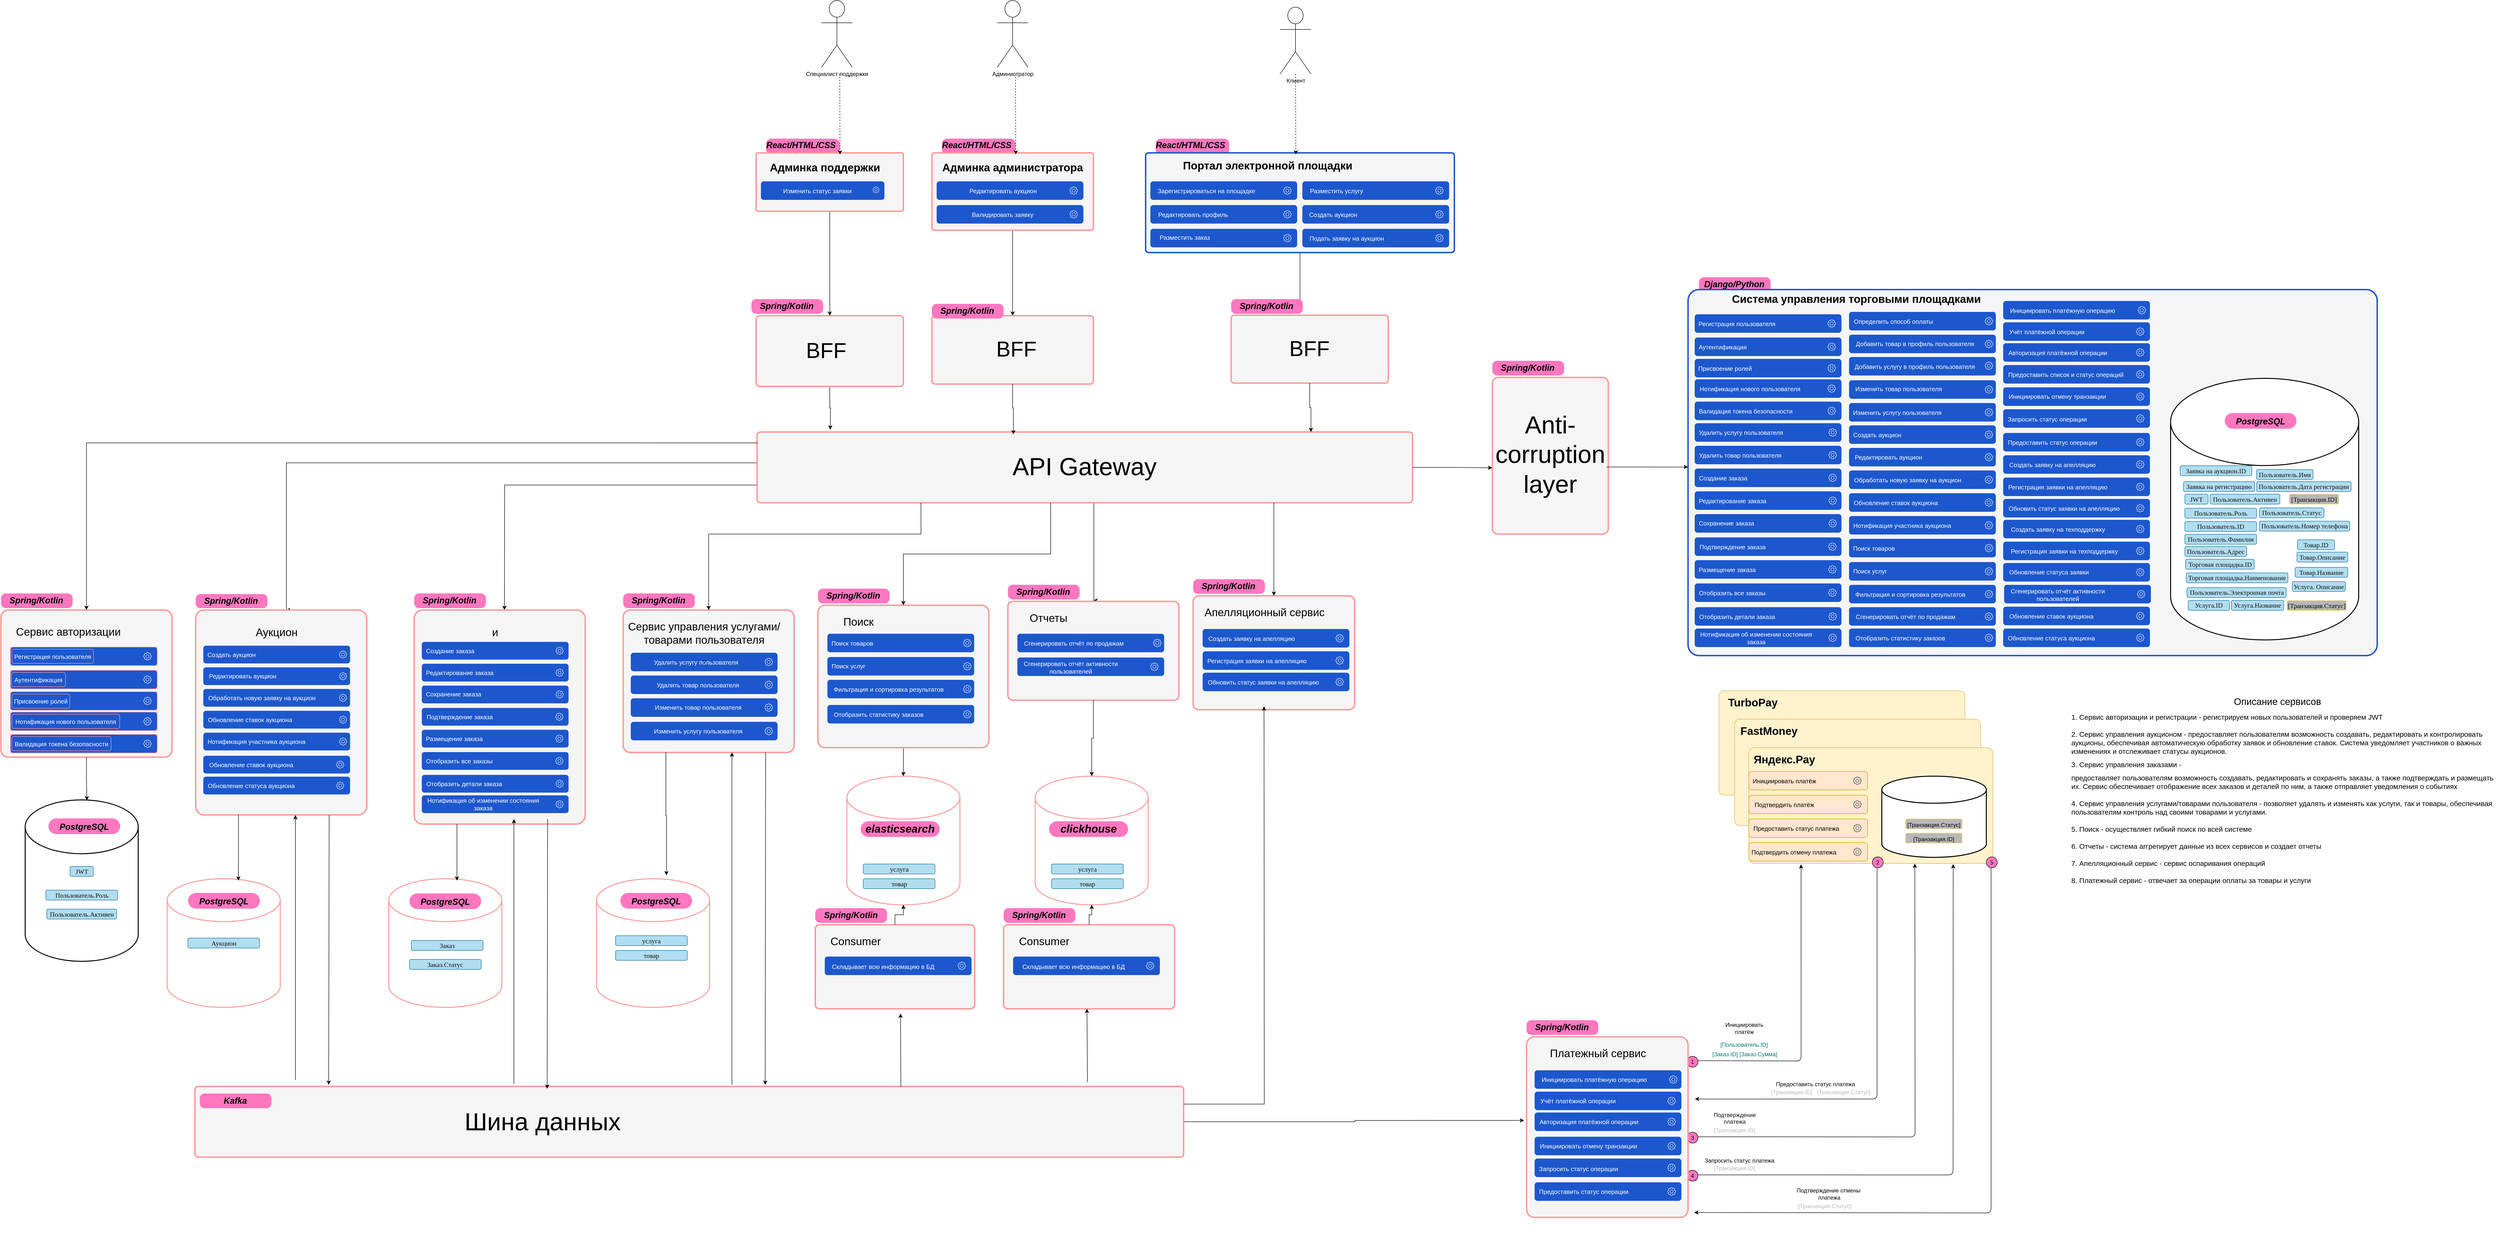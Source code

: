 <mxfile version="22.1.22" type="embed">
  <diagram name="DF" id="BleSmaJVXqo2yb7Co1eL">
    <mxGraphModel dx="4189" dy="1827" grid="0" gridSize="10" guides="0" tooltips="0" connect="1" arrows="1" fold="1" page="0" pageScale="1" pageWidth="827" pageHeight="1169" math="0" shadow="0">
      <root>
        <mxCell id="0" />
        <mxCell id="1" parent="0" />
        <mxCell id="644" value="" style="group" vertex="1" connectable="0" parent="1">
          <mxGeometry x="1155" y="44" width="151" height="36" as="geometry" />
        </mxCell>
        <mxCell id="645" value="&lt;p style=&quot;margin: 0px 0px 0px 13px; text-indent: -13px; font-variant-numeric: normal; font-variant-east-asian: normal; font-variant-alternates: normal; font-kerning: auto; font-optical-sizing: auto; font-feature-settings: normal; font-variation-settings: normal; font-variant-position: normal; font-stretch: normal; font-size: 14px; line-height: normal; color: rgb(14, 14, 14); text-align: start;&quot; class=&quot;p1&quot;&gt;&lt;br&gt;&lt;/p&gt;" style="rounded=1;whiteSpace=wrap;html=1;fillColor=#FF77BF;strokeColor=none;arcSize=33;" vertex="1" parent="644">
          <mxGeometry y="5" width="151" height="31" as="geometry" />
        </mxCell>
        <mxCell id="646" value="&lt;font style=&quot;font-size: 18px;&quot;&gt;&lt;i&gt;Django/Python&lt;/i&gt;&lt;/font&gt;" style="text;html=1;align=center;verticalAlign=middle;whiteSpace=wrap;rounded=1;shadow=0;fontSize=23;fontStyle=1" vertex="1" parent="644">
          <mxGeometry x="30" width="89" height="36" as="geometry" />
        </mxCell>
        <mxCell id="647" value="" style="group" vertex="1" connectable="0" parent="1">
          <mxGeometry x="1180" y="920" width="535" height="220" as="geometry" />
        </mxCell>
        <mxCell id="648" value="" style="rounded=1;whiteSpace=wrap;html=1;arcSize=5;fillColor=#fff2cc;strokeColor=#d6b656;" vertex="1" parent="647">
          <mxGeometry x="17" width="518" height="220" as="geometry" />
        </mxCell>
        <mxCell id="649" value="TurboPay" style="text;html=1;align=center;verticalAlign=middle;whiteSpace=wrap;rounded=1;shadow=0;fontSize=23;fontStyle=1" vertex="1" parent="647">
          <mxGeometry width="177" height="49" as="geometry" />
        </mxCell>
        <mxCell id="650" value="" style="group" vertex="1" connectable="0" parent="1">
          <mxGeometry x="1230" y="980" width="518" height="224" as="geometry" />
        </mxCell>
        <mxCell id="651" value="" style="rounded=1;whiteSpace=wrap;html=1;arcSize=5;fillColor=#fff2cc;strokeColor=#d6b656;" vertex="1" parent="650">
          <mxGeometry width="518" height="224" as="geometry" />
        </mxCell>
        <mxCell id="652" value="FastMoney" style="text;html=1;align=center;verticalAlign=middle;whiteSpace=wrap;rounded=1;shadow=0;fontSize=23;fontStyle=1" vertex="1" parent="650">
          <mxGeometry x="2" width="141" height="49" as="geometry" />
        </mxCell>
        <mxCell id="653" value="" style="group" vertex="1" connectable="0" parent="1">
          <mxGeometry x="1260" y="1040" width="514" height="244" as="geometry" />
        </mxCell>
        <mxCell id="654" value="" style="rounded=1;whiteSpace=wrap;html=1;arcSize=5;fillColor=#fff2cc;strokeColor=#d6b656;" vertex="1" parent="653">
          <mxGeometry width="514" height="244" as="geometry" />
        </mxCell>
        <mxCell id="655" value="Яндекс.Pay" style="text;html=1;align=center;verticalAlign=middle;whiteSpace=wrap;rounded=1;shadow=0;fontSize=23;fontStyle=1" vertex="1" parent="653">
          <mxGeometry width="150" height="49" as="geometry" />
        </mxCell>
        <mxCell id="656" value="" style="rounded=1;whiteSpace=wrap;html=1;arcSize=3;movable=1;resizable=1;rotatable=1;deletable=1;editable=1;locked=0;connectable=1;fillColor=#f5f5f5;strokeColor=#1C57CD;strokeWidth=3;fontColor=#333333;" vertex="1" parent="1">
          <mxGeometry x="1132" y="75" width="1451" height="771" as="geometry" />
        </mxCell>
        <mxCell id="657" value="Система управления торговыми площадками" style="text;html=1;align=center;verticalAlign=middle;whiteSpace=wrap;rounded=1;shadow=0;fontSize=23;fontStyle=1" vertex="1" parent="1">
          <mxGeometry x="1212" y="70" width="549" height="49" as="geometry" />
        </mxCell>
        <mxCell id="658" value="" style="strokeWidth=2;html=1;shape=mxgraph.flowchart.database;whiteSpace=wrap;rounded=1;movable=1;resizable=1;rotatable=1;deletable=1;editable=1;locked=0;connectable=1;" vertex="1" parent="1">
          <mxGeometry x="2148" y="262" width="396" height="551" as="geometry" />
        </mxCell>
        <mxCell id="659" value="&lt;p style=&quot;margin: 0px 0px 0px 13px; text-indent: -13px; font-variant-numeric: normal; font-variant-east-asian: normal; font-variant-alternates: normal; font-kerning: auto; font-optical-sizing: auto; font-feature-settings: normal; font-variation-settings: normal; font-variant-position: normal; font-stretch: normal; font-size: 14px; line-height: normal; color: rgb(14, 14, 14); text-align: start;&quot; class=&quot;p1&quot;&gt;&lt;font face=&quot;Times New Roman&quot;&gt;Заявка на аукцион.ID&lt;/font&gt;&lt;/p&gt;" style="rounded=1;whiteSpace=wrap;html=1;fillColor=#b1ddf0;strokeColor=#10739e;" vertex="1" parent="1">
          <mxGeometry x="2168" y="446" width="151" height="21" as="geometry" />
        </mxCell>
        <mxCell id="660" value="&lt;p style=&quot;margin: 0px 0px 0px 13px; text-indent: -13px; font-variant-numeric: normal; font-variant-east-asian: normal; font-variant-alternates: normal; font-kerning: auto; font-optical-sizing: auto; font-feature-settings: normal; font-variation-settings: normal; font-variant-position: normal; font-stretch: normal; line-height: normal; color: rgb(14, 14, 14); text-align: start;&quot; class=&quot;p1&quot;&gt;&lt;font style=&quot;font-size: 14px;&quot; face=&quot;Times New Roman&quot;&gt;Заявка на регистрацию&lt;/font&gt;&lt;/p&gt;" style="rounded=1;whiteSpace=wrap;html=1;fillColor=#b1ddf0;strokeColor=#10739e;" vertex="1" parent="1">
          <mxGeometry x="2175" y="479.5" width="150" height="21" as="geometry" />
        </mxCell>
        <mxCell id="661" value="&lt;p style=&quot;margin: 0px 0px 0px 13px; text-indent: -13px; font-variant-numeric: normal; font-variant-east-asian: normal; font-variant-alternates: normal; font-kerning: auto; font-optical-sizing: auto; font-feature-settings: normal; font-variation-settings: normal; font-variant-position: normal; font-stretch: normal; line-height: normal; color: rgb(14, 14, 14); text-align: start;&quot; class=&quot;p1&quot;&gt;&lt;font face=&quot;Times New Roman&quot;&gt;&lt;span style=&quot;font-size: 14px;&quot;&gt;JWT&lt;/span&gt;&lt;/font&gt;&lt;/p&gt;" style="rounded=1;whiteSpace=wrap;html=1;fillColor=#b1ddf0;strokeColor=#10739e;" vertex="1" parent="1">
          <mxGeometry x="2178" y="506" width="49" height="21" as="geometry" />
        </mxCell>
        <mxCell id="662" value="&lt;p style=&quot;margin: 0px 0px 0px 13px; text-indent: -13px; font-variant-numeric: normal; font-variant-east-asian: normal; font-variant-alternates: normal; font-kerning: auto; font-optical-sizing: auto; font-feature-settings: normal; font-variation-settings: normal; font-variant-position: normal; font-stretch: normal; font-size: 14px; line-height: normal; color: rgb(14, 14, 14); text-align: start;&quot; class=&quot;p1&quot;&gt;&lt;font face=&quot;Times New Roman&quot;&gt;Пользователь.Роль&lt;/font&gt;&lt;/p&gt;" style="rounded=1;whiteSpace=wrap;html=1;fillColor=#b1ddf0;strokeColor=#10739e;" vertex="1" parent="1">
          <mxGeometry x="2178" y="535.5" width="151" height="21" as="geometry" />
        </mxCell>
        <mxCell id="663" value="&lt;p style=&quot;margin: 0px 0px 0px 13px; text-indent: -13px; font-variant-numeric: normal; font-variant-east-asian: normal; font-variant-alternates: normal; font-kerning: auto; font-optical-sizing: auto; font-feature-settings: normal; font-variation-settings: normal; font-variant-position: normal; font-stretch: normal; font-size: 14px; line-height: normal; color: rgb(14, 14, 14); text-align: start;&quot; class=&quot;p1&quot;&gt;&lt;font face=&quot;Times New Roman&quot;&gt;Пользователь.ID&lt;/font&gt;&lt;/p&gt;" style="rounded=1;whiteSpace=wrap;html=1;fillColor=#b1ddf0;strokeColor=#10739e;" vertex="1" parent="1">
          <mxGeometry x="2178" y="563.5" width="151" height="21" as="geometry" />
        </mxCell>
        <mxCell id="664" value="&lt;p style=&quot;margin: 0px 0px 0px 13px; text-indent: -13px; font-variant-numeric: normal; font-variant-east-asian: normal; font-variant-alternates: normal; font-kerning: auto; font-optical-sizing: auto; font-feature-settings: normal; font-variation-settings: normal; font-variant-position: normal; font-stretch: normal; font-size: 14px; line-height: normal; color: rgb(14, 14, 14); text-align: start;&quot; class=&quot;p1&quot;&gt;&lt;font face=&quot;Times New Roman&quot;&gt;Пользователь.Имя&lt;/font&gt;&lt;/p&gt;" style="rounded=1;whiteSpace=wrap;html=1;fillColor=#b1ddf0;strokeColor=#10739e;" vertex="1" parent="1">
          <mxGeometry x="2329" y="454" width="119" height="21" as="geometry" />
        </mxCell>
        <mxCell id="665" value="&lt;p style=&quot;margin: 0px 0px 0px 13px; text-indent: -13px; font-variant-numeric: normal; font-variant-east-asian: normal; font-variant-alternates: normal; font-kerning: auto; font-optical-sizing: auto; font-feature-settings: normal; font-variation-settings: normal; font-variant-position: normal; font-stretch: normal; font-size: 14px; line-height: normal; color: rgb(14, 14, 14); text-align: start;&quot; class=&quot;p1&quot;&gt;&lt;font face=&quot;Times New Roman&quot;&gt;Пользователь.Фамилия&lt;/font&gt;&lt;/p&gt;" style="rounded=1;whiteSpace=wrap;html=1;fillColor=#b1ddf0;strokeColor=#10739e;" vertex="1" parent="1">
          <mxGeometry x="2178" y="590.5" width="151" height="21" as="geometry" />
        </mxCell>
        <mxCell id="666" value="&lt;p style=&quot;margin: 0px 0px 0px 13px; text-indent: -13px; font-variant-numeric: normal; font-variant-east-asian: normal; font-variant-alternates: normal; font-kerning: auto; font-optical-sizing: auto; font-feature-settings: normal; font-variation-settings: normal; font-variant-position: normal; font-stretch: normal; font-size: 14px; line-height: normal; color: rgb(14, 14, 14); text-align: start;&quot; class=&quot;p1&quot;&gt;&lt;font face=&quot;Times New Roman&quot;&gt;Пользователь.Адрес&lt;/font&gt;&lt;/p&gt;" style="rounded=1;whiteSpace=wrap;html=1;fillColor=#b1ddf0;strokeColor=#10739e;" vertex="1" parent="1">
          <mxGeometry x="2178" y="616" width="130" height="21" as="geometry" />
        </mxCell>
        <mxCell id="667" value="&lt;p style=&quot;margin: 0px 0px 0px 13px; text-indent: -13px; font-variant-numeric: normal; font-variant-east-asian: normal; font-variant-alternates: normal; font-kerning: auto; font-optical-sizing: auto; font-feature-settings: normal; font-variation-settings: normal; font-variant-position: normal; font-stretch: normal; font-size: 14px; line-height: normal; color: rgb(14, 14, 14); text-align: start;&quot; class=&quot;p1&quot;&gt;&lt;font face=&quot;Times New Roman&quot;&gt;Пользователь.Дата регистрации&lt;/font&gt;&lt;/p&gt;" style="rounded=1;whiteSpace=wrap;html=1;fillColor=#b1ddf0;strokeColor=#10739e;" vertex="1" parent="1">
          <mxGeometry x="2329" y="479.5" width="199" height="21" as="geometry" />
        </mxCell>
        <mxCell id="668" value="&lt;p style=&quot;margin: 0px 0px 0px 13px; text-indent: -13px; font-variant-numeric: normal; font-variant-east-asian: normal; font-variant-alternates: normal; font-kerning: auto; font-optical-sizing: auto; font-feature-settings: normal; font-variation-settings: normal; font-variant-position: normal; font-stretch: normal; font-size: 14px; line-height: normal; color: rgb(14, 14, 14); text-align: start;&quot; class=&quot;p1&quot;&gt;&lt;font face=&quot;Times New Roman&quot;&gt;Пользователь.Статус&lt;/font&gt;&lt;/p&gt;" style="rounded=1;whiteSpace=wrap;html=1;fillColor=#b1ddf0;strokeColor=#10739e;" vertex="1" parent="1">
          <mxGeometry x="2335" y="534.75" width="136" height="21" as="geometry" />
        </mxCell>
        <mxCell id="669" value="&lt;p style=&quot;margin: 0px 0px 0px 13px; text-indent: -13px; font-variant-numeric: normal; font-variant-east-asian: normal; font-variant-alternates: normal; font-kerning: auto; font-optical-sizing: auto; font-feature-settings: normal; font-variation-settings: normal; font-variant-position: normal; font-stretch: normal; font-size: 14px; line-height: normal; color: rgb(14, 14, 14); text-align: start;&quot; class=&quot;p1&quot;&gt;&lt;font face=&quot;Times New Roman&quot;&gt;Пользователь.Электронная почта&lt;/font&gt;&lt;/p&gt;" style="rounded=1;whiteSpace=wrap;html=1;fillColor=#b1ddf0;strokeColor=#10739e;" vertex="1" parent="1">
          <mxGeometry x="2182.5" y="702.75" width="209" height="21" as="geometry" />
        </mxCell>
        <mxCell id="670" value="&lt;p style=&quot;margin: 0px 0px 0px 13px; text-indent: -13px; font-variant-numeric: normal; font-variant-east-asian: normal; font-variant-alternates: normal; font-kerning: auto; font-optical-sizing: auto; font-feature-settings: normal; font-variation-settings: normal; font-variant-position: normal; font-stretch: normal; font-size: 14px; line-height: normal; color: rgb(14, 14, 14); text-align: start;&quot; class=&quot;p1&quot;&gt;&lt;font face=&quot;Times New Roman&quot;&gt;Пользователь.Номер телефона&lt;/font&gt;&lt;/p&gt;" style="rounded=1;whiteSpace=wrap;html=1;fillColor=#b1ddf0;strokeColor=#10739e;" vertex="1" parent="1">
          <mxGeometry x="2335" y="562.75" width="190" height="21" as="geometry" />
        </mxCell>
        <mxCell id="671" value="&lt;p style=&quot;margin: 0px 0px 0px 13px; text-indent: -13px; font-variant-numeric: normal; font-variant-east-asian: normal; font-variant-alternates: normal; font-kerning: auto; font-optical-sizing: auto; font-feature-settings: normal; font-variation-settings: normal; font-variant-position: normal; font-stretch: normal; font-size: 14px; line-height: normal; color: rgb(14, 14, 14); text-align: start;&quot; class=&quot;p1&quot;&gt;&lt;font face=&quot;Times New Roman&quot;&gt;Торговая площадка.ID&lt;/font&gt;&lt;/p&gt;" style="rounded=1;whiteSpace=wrap;html=1;fillColor=#b1ddf0;strokeColor=#10739e;" vertex="1" parent="1">
          <mxGeometry x="2179.5" y="643" width="144.5" height="21" as="geometry" />
        </mxCell>
        <mxCell id="672" value="&lt;p style=&quot;margin: 0px 0px 0px 13px; text-indent: -13px; font-variant-numeric: normal; font-variant-east-asian: normal; font-variant-alternates: normal; font-kerning: auto; font-optical-sizing: auto; font-feature-settings: normal; font-variation-settings: normal; font-variant-position: normal; font-stretch: normal; font-size: 14px; line-height: normal; color: rgb(14, 14, 14); text-align: start;&quot; class=&quot;p1&quot;&gt;&lt;font face=&quot;Times New Roman&quot;&gt;Торговая площадка.Наименование&lt;/font&gt;&lt;/p&gt;" style="rounded=1;whiteSpace=wrap;html=1;fillColor=#b1ddf0;strokeColor=#10739e;" vertex="1" parent="1">
          <mxGeometry x="2181" y="671.75" width="214" height="21" as="geometry" />
        </mxCell>
        <mxCell id="673" value="&lt;p style=&quot;margin: 0px 0px 0px 13px; text-indent: -13px; font-variant-numeric: normal; font-variant-east-asian: normal; font-variant-alternates: normal; font-kerning: auto; font-optical-sizing: auto; font-feature-settings: normal; font-variation-settings: normal; font-variant-position: normal; font-stretch: normal; font-size: 14px; line-height: normal; color: rgb(14, 14, 14); text-align: start;&quot; class=&quot;p1&quot;&gt;&lt;font face=&quot;Times New Roman&quot;&gt;Пользователь.Активен&lt;/font&gt;&lt;/p&gt;" style="rounded=1;whiteSpace=wrap;html=1;fillColor=#b1ddf0;strokeColor=#10739e;" vertex="1" parent="1">
          <mxGeometry x="2231" y="506" width="147" height="21" as="geometry" />
        </mxCell>
        <mxCell id="674" value="&lt;p style=&quot;margin: 0px 0px 0px 13px; text-indent: -13px; font-variant-numeric: normal; font-variant-east-asian: normal; font-variant-alternates: normal; font-kerning: auto; font-optical-sizing: auto; font-feature-settings: normal; font-variation-settings: normal; font-variant-position: normal; font-stretch: normal; font-size: 14px; line-height: normal; color: rgb(14, 14, 14); text-align: start;&quot; class=&quot;p1&quot;&gt;&lt;font face=&quot;Times New Roman&quot;&gt;Услуга.ID&lt;/font&gt;&lt;/p&gt;" style="rounded=1;whiteSpace=wrap;html=1;fillColor=#b1ddf0;strokeColor=#10739e;" vertex="1" parent="1">
          <mxGeometry x="2185" y="729.75" width="87" height="21" as="geometry" />
        </mxCell>
        <mxCell id="675" value="&lt;p style=&quot;margin: 0px 0px 0px 13px; text-indent: -13px; font-variant-numeric: normal; font-variant-east-asian: normal; font-variant-alternates: normal; font-kerning: auto; font-optical-sizing: auto; font-feature-settings: normal; font-variation-settings: normal; font-variant-position: normal; font-stretch: normal; font-size: 14px; line-height: normal; color: rgb(14, 14, 14); text-align: start;&quot; class=&quot;p1&quot;&gt;&lt;font face=&quot;Times New Roman&quot;&gt;Услуга.Название&lt;/font&gt;&lt;/p&gt;" style="rounded=1;whiteSpace=wrap;html=1;fillColor=#b1ddf0;strokeColor=#10739e;" vertex="1" parent="1">
          <mxGeometry x="2276" y="729.75" width="110" height="21" as="geometry" />
        </mxCell>
        <mxCell id="676" value="&lt;p style=&quot;margin: 0px 0px 0px 13px; text-indent: -13px; font-variant-numeric: normal; font-variant-east-asian: normal; font-variant-alternates: normal; font-kerning: auto; font-optical-sizing: auto; font-feature-settings: normal; font-variation-settings: normal; font-variant-position: normal; font-stretch: normal; font-size: 14px; line-height: normal; color: rgb(14, 14, 14); text-align: start;&quot; class=&quot;p1&quot;&gt;&lt;font face=&quot;Times New Roman&quot;&gt;Услуга. Описание&lt;/font&gt;&lt;/p&gt;" style="rounded=1;whiteSpace=wrap;html=1;fillColor=#b1ddf0;strokeColor=#10739e;" vertex="1" parent="1">
          <mxGeometry x="2404" y="690" width="112" height="21" as="geometry" />
        </mxCell>
        <mxCell id="677" value="&lt;p style=&quot;margin: 0px 0px 0px 13px; text-indent: -13px; font-variant-numeric: normal; font-variant-east-asian: normal; font-variant-alternates: normal; font-kerning: auto; font-optical-sizing: auto; font-feature-settings: normal; font-variation-settings: normal; font-variant-position: normal; font-stretch: normal; font-size: 14px; line-height: normal; color: rgb(14, 14, 14); text-align: start;&quot; class=&quot;p1&quot;&gt;&lt;font face=&quot;Times New Roman&quot;&gt;Товар.ID&lt;/font&gt;&lt;/p&gt;" style="rounded=1;whiteSpace=wrap;html=1;fillColor=#b1ddf0;strokeColor=#10739e;" vertex="1" parent="1">
          <mxGeometry x="2415" y="602" width="78" height="21" as="geometry" />
        </mxCell>
        <mxCell id="678" value="&lt;p style=&quot;margin: 0px 0px 0px 13px; text-indent: -13px; font-variant-numeric: normal; font-variant-east-asian: normal; font-variant-alternates: normal; font-kerning: auto; font-optical-sizing: auto; font-feature-settings: normal; font-variation-settings: normal; font-variant-position: normal; font-stretch: normal; font-size: 14px; line-height: normal; color: rgb(14, 14, 14); text-align: start;&quot; class=&quot;p1&quot;&gt;&lt;font face=&quot;Times New Roman&quot;&gt;Товар.Название&lt;/font&gt;&lt;/p&gt;" style="rounded=1;whiteSpace=wrap;html=1;fillColor=#b1ddf0;strokeColor=#10739e;" vertex="1" parent="1">
          <mxGeometry x="2410" y="660" width="111" height="21" as="geometry" />
        </mxCell>
        <mxCell id="679" value="&lt;p style=&quot;margin: 0px 0px 0px 13px; text-indent: -13px; font-variant-numeric: normal; font-variant-east-asian: normal; font-variant-alternates: normal; font-kerning: auto; font-optical-sizing: auto; font-feature-settings: normal; font-variation-settings: normal; font-variant-position: normal; font-stretch: normal; font-size: 14px; line-height: normal; color: rgb(14, 14, 14); text-align: start;&quot; class=&quot;p1&quot;&gt;&lt;font face=&quot;Times New Roman&quot;&gt;Товар.Описание&lt;/font&gt;&lt;/p&gt;" style="rounded=1;whiteSpace=wrap;html=1;fillColor=#b1ddf0;strokeColor=#10739e;" vertex="1" parent="1">
          <mxGeometry x="2414" y="628" width="107" height="21" as="geometry" />
        </mxCell>
        <mxCell id="680" value="" style="endArrow=classic;html=1;rounded=1;curved=0;entryX=1.001;entryY=0.222;entryDx=0;entryDy=0;entryPerimeter=0;" edge="1" parent="1">
          <mxGeometry width="50" height="50" relative="1" as="geometry">
            <mxPoint x="1530" y="1290" as="sourcePoint" />
            <mxPoint x="1146.451" y="1780.162" as="targetPoint" />
            <Array as="points">
              <mxPoint x="1530" y="1780" />
            </Array>
          </mxGeometry>
        </mxCell>
        <mxCell id="681" value="&lt;p style=&quot;margin: 0px 0px 0px 21px; text-indent: -21px; font-variant-numeric: normal; font-variant-east-asian: normal; font-variant-alternates: normal; font-kerning: auto; font-optical-sizing: auto; font-feature-settings: normal; font-variation-settings: normal; font-variant-position: normal; font-stretch: normal; line-height: normal; color: rgb(14, 14, 14); text-align: start; text-wrap: wrap;&quot; class=&quot;p1&quot;&gt;&lt;font style=&quot;font-size: 12px;&quot; face=&quot;Helvetica&quot;&gt;Подтверждение платежа&lt;/font&gt;&lt;/p&gt;" style="edgeLabel;html=1;align=center;verticalAlign=middle;resizable=0;points=[];rounded=1;" vertex="1" connectable="0" parent="680">
          <mxGeometry x="0.194" y="1" relative="1" as="geometry">
            <mxPoint x="-269" y="39" as="offset" />
          </mxGeometry>
        </mxCell>
        <mxCell id="682" value="" style="endArrow=classic;html=1;rounded=1;exitX=1.001;exitY=0.325;exitDx=0;exitDy=0;exitPerimeter=0;curved=0;entryX=0.68;entryY=1.001;entryDx=0;entryDy=0;entryPerimeter=0;" edge="1" parent="1" target="654">
          <mxGeometry width="50" height="50" relative="1" as="geometry">
            <mxPoint x="1146.451" y="1859.575" as="sourcePoint" />
            <mxPoint x="1610" y="1480" as="targetPoint" />
            <Array as="points">
              <mxPoint x="1610" y="1860" />
            </Array>
          </mxGeometry>
        </mxCell>
        <mxCell id="683" value="&lt;font style=&quot;font-size: 12px;&quot;&gt;Предоставить статус платежа&lt;/font&gt;" style="edgeLabel;html=1;align=center;verticalAlign=middle;resizable=0;points=[];rounded=1;" vertex="1" connectable="0" parent="682">
          <mxGeometry x="0.194" y="1" relative="1" as="geometry">
            <mxPoint x="-209" y="46" as="offset" />
          </mxGeometry>
        </mxCell>
        <mxCell id="684" value="" style="endArrow=classic;html=1;rounded=1;curved=0;entryX=1;entryY=0.532;entryDx=0;entryDy=0;entryPerimeter=0;" edge="1" parent="1">
          <mxGeometry width="50" height="50" relative="1" as="geometry">
            <mxPoint x="1770" y="1290" as="sourcePoint" />
            <mxPoint x="1145" y="2019.172" as="targetPoint" />
            <Array as="points">
              <mxPoint x="1770" y="2020" />
            </Array>
          </mxGeometry>
        </mxCell>
        <mxCell id="685" value="&lt;font style=&quot;font-size: 12px;&quot;&gt;Подтверждение отмены&amp;nbsp;&lt;/font&gt;&lt;div&gt;&lt;font style=&quot;font-size: 12px;&quot;&gt;платежа&lt;/font&gt;&lt;/div&gt;" style="edgeLabel;html=1;align=center;verticalAlign=middle;resizable=0;points=[];rounded=1;" vertex="1" connectable="0" parent="684">
          <mxGeometry x="0.194" y="1" relative="1" as="geometry">
            <mxPoint x="-262" y="-41" as="offset" />
          </mxGeometry>
        </mxCell>
        <mxCell id="686" value="" style="endArrow=classic;html=1;rounded=1;exitX=1;exitY=0.117;exitDx=0;exitDy=0;exitPerimeter=0;curved=0;entryX=0.214;entryY=1.007;entryDx=0;entryDy=0;entryPerimeter=0;" edge="1" parent="1" target="654">
          <mxGeometry width="50" height="50" relative="1" as="geometry">
            <mxPoint x="1145" y="1699.207" as="sourcePoint" />
            <mxPoint x="1365" y="1321" as="targetPoint" />
            <Array as="points">
              <mxPoint x="1370" y="1700" />
            </Array>
          </mxGeometry>
        </mxCell>
        <mxCell id="687" value="&lt;span style=&quot;text-wrap: wrap;&quot;&gt;&lt;font style=&quot;font-size: 12px;&quot;&gt;Инициировать платёж&lt;/font&gt;&lt;/span&gt;" style="edgeLabel;html=1;align=center;verticalAlign=middle;resizable=0;points=[];rounded=1;" vertex="1" connectable="0" parent="686">
          <mxGeometry x="0.194" y="1" relative="1" as="geometry">
            <mxPoint x="-119" y="87" as="offset" />
          </mxGeometry>
        </mxCell>
        <mxCell id="688" value="&lt;font style=&quot;font-size: 12px;&quot;&gt;[Транзакция.ID]&lt;/font&gt;" style="text;html=1;align=center;verticalAlign=middle;whiteSpace=wrap;rounded=1;fontSize=13;labelBackgroundColor=none;fontColor=#B8B8B8;" vertex="1" parent="1">
          <mxGeometry x="1300" y="1750" width="100" height="30" as="geometry" />
        </mxCell>
        <mxCell id="689" value="&lt;font style=&quot;font-size: 12px;&quot;&gt;[Транзакция.Статус]&lt;/font&gt;" style="text;html=1;align=center;verticalAlign=middle;whiteSpace=wrap;rounded=1;fontSize=13;labelBackgroundColor=none;fontColor=#B8B8B8;" vertex="1" parent="1">
          <mxGeometry x="1380" y="1750" width="160" height="30" as="geometry" />
        </mxCell>
        <mxCell id="690" value="&lt;font style=&quot;font-size: 12px;&quot;&gt;[Пользователь.ID]&lt;/font&gt;" style="text;html=1;align=center;verticalAlign=middle;whiteSpace=wrap;rounded=1;fontSize=13;labelBackgroundColor=none;fontColor=#007575;" vertex="1" parent="1">
          <mxGeometry x="1170" y="1650" width="160" height="30" as="geometry" />
        </mxCell>
        <mxCell id="691" value="&lt;font style=&quot;font-size: 12px;&quot;&gt;[Заказ.ID]&lt;/font&gt;" style="text;html=1;align=center;verticalAlign=middle;whiteSpace=wrap;rounded=1;fontSize=13;labelBackgroundColor=none;fontColor=#007575;" vertex="1" parent="1">
          <mxGeometry x="1130" y="1670" width="160" height="30" as="geometry" />
        </mxCell>
        <mxCell id="692" value="&lt;font style=&quot;font-size: 12px;&quot;&gt;[Заказ.Сумма]&lt;/font&gt;" style="text;html=1;align=center;verticalAlign=middle;whiteSpace=wrap;rounded=1;fontSize=13;labelBackgroundColor=none;fontColor=#007575;" vertex="1" parent="1">
          <mxGeometry x="1200" y="1670" width="160" height="30" as="geometry" />
        </mxCell>
        <mxCell id="693" value="&lt;font style=&quot;font-size: 12px;&quot;&gt;[Транзакция.ID]&lt;/font&gt;" style="text;html=1;align=center;verticalAlign=middle;whiteSpace=wrap;rounded=1;fontSize=13;labelBackgroundColor=none;fontColor=#B8B8B8;" vertex="1" parent="1">
          <mxGeometry x="1180" y="1830" width="100" height="30" as="geometry" />
        </mxCell>
        <mxCell id="694" value="" style="endArrow=classic;html=1;rounded=1;exitX=1;exitY=0.429;exitDx=0;exitDy=0;exitPerimeter=0;curved=0;entryX=0.837;entryY=1.005;entryDx=0;entryDy=0;entryPerimeter=0;" edge="1" parent="1" source="702" target="654">
          <mxGeometry width="50" height="50" relative="1" as="geometry">
            <mxPoint x="1150" y="1944" as="sourcePoint" />
            <mxPoint x="1614" y="1560" as="targetPoint" />
            <Array as="points">
              <mxPoint x="1690" y="1940" />
            </Array>
          </mxGeometry>
        </mxCell>
        <mxCell id="695" value="&lt;font style=&quot;font-size: 12px;&quot;&gt;Запросить статус платежа&lt;/font&gt;" style="edgeLabel;html=1;align=center;verticalAlign=middle;resizable=0;points=[];rounded=1;" vertex="1" connectable="0" parent="694">
          <mxGeometry x="-0.441" y="-1" relative="1" as="geometry">
            <mxPoint x="-246" y="-31" as="offset" />
          </mxGeometry>
        </mxCell>
        <mxCell id="696" value="&lt;font style=&quot;font-size: 12px;&quot;&gt;[Транзакция.ID]&lt;/font&gt;" style="text;html=1;align=center;verticalAlign=middle;whiteSpace=wrap;rounded=1;fontSize=13;labelBackgroundColor=none;fontColor=#B8B8B8;" vertex="1" parent="1">
          <mxGeometry x="1180" y="1910" width="100" height="30" as="geometry" />
        </mxCell>
        <mxCell id="697" value="&lt;font style=&quot;font-size: 12px;&quot;&gt;[Транзакция.Статус]&lt;/font&gt;" style="text;html=1;align=center;verticalAlign=middle;whiteSpace=wrap;rounded=1;fontSize=13;labelBackgroundColor=none;fontColor=#B8B8B8;" vertex="1" parent="1">
          <mxGeometry x="1340" y="1990" width="160" height="30" as="geometry" />
        </mxCell>
        <mxCell id="698" value="1" style="ellipse;whiteSpace=wrap;html=1;aspect=fixed;rounded=1;fillColor=#FF77BF;" vertex="1" parent="1">
          <mxGeometry x="1130" y="1690" width="23" height="23" as="geometry" />
        </mxCell>
        <mxCell id="699" value="2" style="ellipse;whiteSpace=wrap;html=1;aspect=fixed;rounded=1;fillColor=#FF77BF;" vertex="1" parent="1">
          <mxGeometry x="1520" y="1270" width="23" height="23" as="geometry" />
        </mxCell>
        <mxCell id="700" value="3" style="ellipse;whiteSpace=wrap;html=1;aspect=fixed;rounded=1;fillColor=#ff77bf;" vertex="1" parent="1">
          <mxGeometry x="1130" y="1850" width="23" height="23" as="geometry" />
        </mxCell>
        <mxCell id="701" value="" style="endArrow=classic;html=1;rounded=1;exitX=1;exitY=0.429;exitDx=0;exitDy=0;exitPerimeter=0;curved=0;entryX=0.837;entryY=1.005;entryDx=0;entryDy=0;entryPerimeter=0;" edge="1" parent="1" target="702">
          <mxGeometry width="50" height="50" relative="1" as="geometry">
            <mxPoint x="1145" y="1939.759" as="sourcePoint" />
            <mxPoint x="1690" y="1475" as="targetPoint" />
            <Array as="points" />
          </mxGeometry>
        </mxCell>
        <mxCell id="702" value="4" style="ellipse;whiteSpace=wrap;html=1;aspect=fixed;rounded=1;fillColor=#FF77BF;" vertex="1" parent="1">
          <mxGeometry x="1130" y="1930" width="23" height="23" as="geometry" />
        </mxCell>
        <mxCell id="703" value="5" style="ellipse;whiteSpace=wrap;html=1;aspect=fixed;rounded=1;fillColor=#FF77BF;" vertex="1" parent="1">
          <mxGeometry x="1760" y="1270" width="23" height="23" as="geometry" />
        </mxCell>
        <mxCell id="704" value="" style="strokeWidth=2;html=1;shape=mxgraph.flowchart.database;whiteSpace=wrap;rounded=1;movable=1;resizable=1;rotatable=1;deletable=1;editable=1;locked=0;connectable=1;" vertex="1" parent="1">
          <mxGeometry x="1540" y="1100" width="220" height="171" as="geometry" />
        </mxCell>
        <mxCell id="705" value="&lt;p style=&quot;margin: 0px 0px 0px 13px; text-indent: -13px; font-variant-numeric: normal; font-variant-east-asian: normal; font-variant-alternates: normal; font-kerning: auto; font-optical-sizing: auto; font-feature-settings: normal; font-variation-settings: normal; font-variant-position: normal; font-stretch: normal; line-height: normal; text-align: start;&quot; class=&quot;p1&quot;&gt;&lt;span style=&quot;text-align: center; text-indent: 0px;&quot;&gt;&lt;font style=&quot;font-size: 14px;&quot; face=&quot;Times New Roman&quot;&gt;[Транзакция.ID]&lt;/font&gt;&lt;/span&gt;&lt;br&gt;&lt;/p&gt;" style="rounded=1;whiteSpace=wrap;html=1;fillColor=#B8B8B8;strokeColor=#FFD966;" vertex="1" parent="1">
          <mxGeometry x="2398" y="506" width="104" height="21" as="geometry" />
        </mxCell>
        <mxCell id="706" value="&lt;p style=&quot;margin: 0px 0px 0px 13px; text-indent: -13px; font-variant-numeric: normal; font-variant-east-asian: normal; font-variant-alternates: normal; font-kerning: auto; font-optical-sizing: auto; font-feature-settings: normal; font-variation-settings: normal; font-variant-position: normal; font-stretch: normal; line-height: normal; text-align: start;&quot; class=&quot;p1&quot;&gt;&lt;span style=&quot;text-align: center; text-indent: 0px;&quot;&gt;&lt;font style=&quot;font-size: 14px;&quot; face=&quot;Times New Roman&quot;&gt;[Транзакция.Статус]&lt;/font&gt;&lt;/span&gt;&lt;br&gt;&lt;/p&gt;" style="rounded=1;whiteSpace=wrap;html=1;fillColor=#B8B8B8;strokeColor=#FFD966;" vertex="1" parent="1">
          <mxGeometry x="2393" y="730" width="125" height="21" as="geometry" />
        </mxCell>
        <mxCell id="707" value="&lt;p style=&quot;margin: 0px 0px 0px 13px; text-indent: -13px; font-variant-numeric: normal; font-variant-east-asian: normal; font-variant-alternates: normal; font-kerning: auto; font-optical-sizing: auto; font-feature-settings: normal; font-variation-settings: normal; font-variant-position: normal; font-stretch: normal; font-size: 14px; line-height: normal; text-align: start;&quot; class=&quot;p1&quot;&gt;&lt;span style=&quot;font-size: 12px; text-align: center; text-indent: 0px;&quot;&gt;[Транзакция.Статус]&lt;/span&gt;&lt;br&gt;&lt;/p&gt;" style="rounded=1;whiteSpace=wrap;html=1;fillColor=#B8B8B8;strokeColor=#FFD966;" vertex="1" parent="1">
          <mxGeometry x="1590" y="1190" width="119" height="21" as="geometry" />
        </mxCell>
        <mxCell id="708" value="&lt;p style=&quot;margin: 0px 0px 0px 13px; text-indent: -13px; font-variant-numeric: normal; font-variant-east-asian: normal; font-variant-alternates: normal; font-kerning: auto; font-optical-sizing: auto; font-feature-settings: normal; font-variation-settings: normal; font-variant-position: normal; font-stretch: normal; font-size: 14px; line-height: normal; text-align: start;&quot; class=&quot;p1&quot;&gt;&lt;span style=&quot;font-size: 12px; text-align: center; text-indent: 0px;&quot;&gt;[Транзакция.ID]&lt;/span&gt;&lt;br&gt;&lt;/p&gt;" style="rounded=1;whiteSpace=wrap;html=1;fillColor=#B8B8B8;strokeColor=#FFD966;" vertex="1" parent="1">
          <mxGeometry x="1590" y="1220" width="119" height="21" as="geometry" />
        </mxCell>
        <mxCell id="709" value="" style="group" vertex="1" connectable="0" parent="1">
          <mxGeometry x="1146" y="127" width="309" height="39" as="geometry" />
        </mxCell>
        <mxCell id="710" value="" style="group" vertex="1" connectable="0" parent="709">
          <mxGeometry width="309" height="39" as="geometry" />
        </mxCell>
        <mxCell id="711" value="" style="rounded=1;whiteSpace=wrap;html=1;gradientColor=none;fillColor=#1C57CD;strokeColor=none;movable=1;resizable=1;rotatable=1;deletable=1;editable=1;locked=0;connectable=1;" vertex="1" parent="710">
          <mxGeometry width="309" height="39" as="geometry" />
        </mxCell>
        <mxCell id="712" value="" style="sketch=0;outlineConnect=0;dashed=0;verticalLabelPosition=bottom;verticalAlign=top;align=center;html=1;fontSize=12;fontStyle=0;aspect=fixed;pointerEvents=1;shape=mxgraph.aws4.gear;rounded=1;strokeColor=none;fillColor=default;" vertex="1" parent="710">
          <mxGeometry x="280" y="11" width="17" height="17" as="geometry" />
        </mxCell>
        <mxCell id="713" value="Регистрация пользователя" style="text;html=1;align=center;verticalAlign=middle;whiteSpace=wrap;rounded=1;fontSize=13;fontColor=#FFFFFF;strokeColor=none;movable=1;resizable=1;rotatable=1;deletable=1;editable=1;locked=0;connectable=1;" vertex="1" parent="710">
          <mxGeometry x="3" y="4.5" width="172" height="30" as="geometry" />
        </mxCell>
        <mxCell id="714" value="" style="group" vertex="1" connectable="0" parent="1">
          <mxGeometry x="1146" y="176" width="309" height="39" as="geometry" />
        </mxCell>
        <mxCell id="715" value="" style="rounded=1;whiteSpace=wrap;html=1;fillColor=#1C57CD;strokeColor=none;" vertex="1" parent="714">
          <mxGeometry width="309" height="39" as="geometry" />
        </mxCell>
        <mxCell id="716" value="" style="sketch=0;outlineConnect=0;fontColor=#232F3E;gradientColor=none;fillColor=default;strokeColor=none;dashed=0;verticalLabelPosition=bottom;verticalAlign=top;align=center;html=1;fontSize=12;fontStyle=0;aspect=fixed;pointerEvents=1;shape=mxgraph.aws4.gear;rounded=1;" vertex="1" parent="714">
          <mxGeometry x="280" y="11" width="17" height="17" as="geometry" />
        </mxCell>
        <mxCell id="717" value="Аутентификация" style="text;html=1;align=center;verticalAlign=middle;whiteSpace=wrap;rounded=1;fontSize=13;fontColor=#FFFFFF;strokeColor=none;" vertex="1" parent="714">
          <mxGeometry x="2" y="4.5" width="114" height="30" as="geometry" />
        </mxCell>
        <mxCell id="718" value="" style="group" vertex="1" connectable="0" parent="1">
          <mxGeometry x="1146" y="221" width="309" height="39" as="geometry" />
        </mxCell>
        <mxCell id="719" value="" style="rounded=1;whiteSpace=wrap;html=1;fillColor=#1C57CD;strokeColor=none;" vertex="1" parent="718">
          <mxGeometry width="309" height="39" as="geometry" />
        </mxCell>
        <mxCell id="720" value="" style="sketch=0;outlineConnect=0;fontColor=#232F3E;gradientColor=none;fillColor=default;strokeColor=none;dashed=0;verticalLabelPosition=bottom;verticalAlign=top;align=center;html=1;fontSize=12;fontStyle=0;aspect=fixed;pointerEvents=1;shape=mxgraph.aws4.gear;rounded=1;" vertex="1" parent="718">
          <mxGeometry x="280" y="11" width="17" height="17" as="geometry" />
        </mxCell>
        <mxCell id="721" value="Присвоение ролей" style="text;html=1;align=center;verticalAlign=middle;whiteSpace=wrap;rounded=1;fontSize=13;fontColor=#FFFFFF;strokeColor=none;" vertex="1" parent="718">
          <mxGeometry x="3" y="5" width="122" height="30" as="geometry" />
        </mxCell>
        <mxCell id="722" value="" style="group" vertex="1" connectable="0" parent="1">
          <mxGeometry x="1146" y="264" width="309" height="39" as="geometry" />
        </mxCell>
        <mxCell id="723" value="" style="rounded=1;whiteSpace=wrap;html=1;fillColor=#1C57CD;strokeColor=none;" vertex="1" parent="722">
          <mxGeometry width="309" height="39" as="geometry" />
        </mxCell>
        <mxCell id="724" value="" style="sketch=0;outlineConnect=0;fontColor=#232F3E;gradientColor=none;fillColor=default;strokeColor=none;dashed=0;verticalLabelPosition=bottom;verticalAlign=top;align=center;html=1;fontSize=12;fontStyle=0;aspect=fixed;pointerEvents=1;shape=mxgraph.aws4.gear;rounded=1;" vertex="1" parent="722">
          <mxGeometry x="280" y="11" width="17" height="17" as="geometry" />
        </mxCell>
        <mxCell id="725" value="Нотификация нового пользователя" style="text;html=1;align=center;verticalAlign=middle;whiteSpace=wrap;rounded=1;fontSize=13;fontColor=#FFFFFF;strokeColor=none;" vertex="1" parent="722">
          <mxGeometry x="3" y="4.5" width="227" height="30" as="geometry" />
        </mxCell>
        <mxCell id="726" value="" style="group" vertex="1" connectable="0" parent="1">
          <mxGeometry x="1146" y="311" width="309" height="39" as="geometry" />
        </mxCell>
        <mxCell id="727" value="" style="rounded=1;whiteSpace=wrap;html=1;fillColor=#1C57CD;strokeColor=none;" vertex="1" parent="726">
          <mxGeometry width="309" height="39" as="geometry" />
        </mxCell>
        <mxCell id="728" value="" style="sketch=0;outlineConnect=0;fontColor=#232F3E;gradientColor=none;fillColor=default;strokeColor=none;dashed=0;verticalLabelPosition=bottom;verticalAlign=top;align=center;html=1;fontSize=12;fontStyle=0;aspect=fixed;pointerEvents=1;shape=mxgraph.aws4.gear;rounded=1;" vertex="1" parent="726">
          <mxGeometry x="280" y="11" width="17" height="17" as="geometry" />
        </mxCell>
        <mxCell id="729" value="Валидация токена безопасности" style="text;html=1;align=center;verticalAlign=middle;whiteSpace=wrap;rounded=1;fontSize=13;fontColor=#FFFFFF;strokeColor=none;" vertex="1" parent="726">
          <mxGeometry x="3" y="4.5" width="209" height="30" as="geometry" />
        </mxCell>
        <mxCell id="730" value="" style="group" vertex="1" connectable="0" parent="1">
          <mxGeometry x="1146" y="356.5" width="309" height="39" as="geometry" />
        </mxCell>
        <mxCell id="731" value="" style="rounded=1;whiteSpace=wrap;html=1;fillColor=#1C57CD;strokeColor=none;" vertex="1" parent="730">
          <mxGeometry width="309" height="39" as="geometry" />
        </mxCell>
        <mxCell id="732" value="" style="sketch=0;outlineConnect=0;fontColor=#232F3E;gradientColor=none;fillColor=default;strokeColor=none;dashed=0;verticalLabelPosition=bottom;verticalAlign=top;align=center;html=1;fontSize=12;fontStyle=0;aspect=fixed;pointerEvents=1;shape=mxgraph.aws4.gear;rounded=1;" vertex="1" parent="730">
          <mxGeometry x="282" y="11" width="17" height="17" as="geometry" />
        </mxCell>
        <mxCell id="733" value="Удалить услугу пользователя" style="text;html=1;align=center;verticalAlign=middle;whiteSpace=wrap;rounded=1;fontSize=13;fontColor=#FFFFFF;strokeColor=none;" vertex="1" parent="730">
          <mxGeometry x="3" y="4.5" width="189" height="30" as="geometry" />
        </mxCell>
        <mxCell id="734" value="" style="group" vertex="1" connectable="0" parent="1">
          <mxGeometry x="1146" y="404" width="309" height="39" as="geometry" />
        </mxCell>
        <mxCell id="735" value="" style="rounded=1;whiteSpace=wrap;html=1;fillColor=#1C57CD;strokeColor=none;" vertex="1" parent="734">
          <mxGeometry width="309" height="39" as="geometry" />
        </mxCell>
        <mxCell id="736" value="" style="sketch=0;outlineConnect=0;fontColor=#232F3E;gradientColor=none;fillColor=default;strokeColor=none;dashed=0;verticalLabelPosition=bottom;verticalAlign=top;align=center;html=1;fontSize=12;fontStyle=0;aspect=fixed;pointerEvents=1;shape=mxgraph.aws4.gear;rounded=1;" vertex="1" parent="734">
          <mxGeometry x="282" y="11" width="17" height="17" as="geometry" />
        </mxCell>
        <mxCell id="737" value="Удалить товар пользователя" style="text;html=1;align=center;verticalAlign=middle;whiteSpace=wrap;rounded=1;fontSize=13;fontColor=#FFFFFF;strokeColor=none;" vertex="1" parent="734">
          <mxGeometry x="2" y="4.5" width="188" height="30" as="geometry" />
        </mxCell>
        <mxCell id="738" value="" style="group" vertex="1" connectable="0" parent="1">
          <mxGeometry x="1146" y="452" width="309" height="39" as="geometry" />
        </mxCell>
        <mxCell id="739" value="" style="rounded=1;whiteSpace=wrap;html=1;fillColor=#1C57CD;strokeColor=none;" vertex="1" parent="738">
          <mxGeometry width="309" height="39" as="geometry" />
        </mxCell>
        <mxCell id="740" value="" style="sketch=0;outlineConnect=0;fontColor=#232F3E;gradientColor=none;fillColor=default;strokeColor=none;dashed=0;verticalLabelPosition=bottom;verticalAlign=top;align=center;html=1;fontSize=12;fontStyle=0;aspect=fixed;pointerEvents=1;shape=mxgraph.aws4.gear;rounded=1;" vertex="1" parent="738">
          <mxGeometry x="282" y="11" width="17" height="17" as="geometry" />
        </mxCell>
        <mxCell id="741" value="Создание заказа" style="text;html=1;align=center;verticalAlign=middle;whiteSpace=wrap;rounded=1;fontSize=13;fontColor=#FFFFFF;strokeColor=none;" vertex="1" parent="738">
          <mxGeometry x="5" y="4.5" width="110" height="30" as="geometry" />
        </mxCell>
        <mxCell id="742" value="" style="group" vertex="1" connectable="0" parent="1">
          <mxGeometry x="1146" y="500" width="309" height="39" as="geometry" />
        </mxCell>
        <mxCell id="743" value="" style="rounded=1;whiteSpace=wrap;html=1;fillColor=#1C57CD;strokeColor=none;" vertex="1" parent="742">
          <mxGeometry width="309" height="39" as="geometry" />
        </mxCell>
        <mxCell id="744" value="" style="sketch=0;outlineConnect=0;fontColor=#232F3E;gradientColor=none;fillColor=default;strokeColor=none;dashed=0;verticalLabelPosition=bottom;verticalAlign=top;align=center;html=1;fontSize=12;fontStyle=0;aspect=fixed;pointerEvents=1;shape=mxgraph.aws4.gear;rounded=1;" vertex="1" parent="742">
          <mxGeometry x="282" y="11" width="17" height="17" as="geometry" />
        </mxCell>
        <mxCell id="745" value="Редактирование заказа" style="text;html=1;align=center;verticalAlign=middle;whiteSpace=wrap;rounded=1;fontSize=13;fontColor=#FFFFFF;strokeColor=none;" vertex="1" parent="742">
          <mxGeometry x="3" y="4.5" width="154" height="30" as="geometry" />
        </mxCell>
        <mxCell id="746" value="" style="group" vertex="1" connectable="0" parent="1">
          <mxGeometry x="1146" y="548" width="309" height="39" as="geometry" />
        </mxCell>
        <mxCell id="747" value="" style="rounded=1;whiteSpace=wrap;html=1;fillColor=#1C57CD;strokeColor=none;" vertex="1" parent="746">
          <mxGeometry width="309" height="39" as="geometry" />
        </mxCell>
        <mxCell id="748" value="" style="sketch=0;outlineConnect=0;fontColor=#232F3E;gradientColor=none;fillColor=default;strokeColor=none;dashed=0;verticalLabelPosition=bottom;verticalAlign=top;align=center;html=1;fontSize=12;fontStyle=0;aspect=fixed;pointerEvents=1;shape=mxgraph.aws4.gear;rounded=1;" vertex="1" parent="746">
          <mxGeometry x="282" y="11" width="17" height="17" as="geometry" />
        </mxCell>
        <mxCell id="749" value="Сохранение заказа" style="text;html=1;align=center;verticalAlign=middle;whiteSpace=wrap;rounded=1;fontSize=13;fontColor=#FFFFFF;strokeColor=none;" vertex="1" parent="746">
          <mxGeometry x="4" y="4" width="126" height="30" as="geometry" />
        </mxCell>
        <mxCell id="750" value="" style="group" vertex="1" connectable="0" parent="1">
          <mxGeometry x="1146" y="597" width="309" height="39" as="geometry" />
        </mxCell>
        <mxCell id="751" value="" style="rounded=1;whiteSpace=wrap;html=1;fillColor=#1C57CD;strokeColor=none;" vertex="1" parent="750">
          <mxGeometry width="309" height="39" as="geometry" />
        </mxCell>
        <mxCell id="752" value="" style="sketch=0;outlineConnect=0;fontColor=#232F3E;gradientColor=none;fillColor=default;strokeColor=none;dashed=0;verticalLabelPosition=bottom;verticalAlign=top;align=center;html=1;fontSize=12;fontStyle=0;aspect=fixed;pointerEvents=1;shape=mxgraph.aws4.gear;rounded=1;" vertex="1" parent="750">
          <mxGeometry x="281.5" y="11" width="17" height="17" as="geometry" />
        </mxCell>
        <mxCell id="753" value="Подтверждение заказа" style="text;html=1;align=center;verticalAlign=middle;whiteSpace=wrap;rounded=1;fontSize=13;fontColor=#FFFFFF;strokeColor=none;" vertex="1" parent="750">
          <mxGeometry x="4" y="4.5" width="152" height="30" as="geometry" />
        </mxCell>
        <mxCell id="754" value="" style="group" vertex="1" connectable="0" parent="1">
          <mxGeometry x="1146" y="645" width="309" height="39" as="geometry" />
        </mxCell>
        <mxCell id="755" value="" style="rounded=1;whiteSpace=wrap;html=1;fillColor=#1C57CD;strokeColor=none;" vertex="1" parent="754">
          <mxGeometry width="309" height="39" as="geometry" />
        </mxCell>
        <mxCell id="756" value="" style="sketch=0;outlineConnect=0;fontColor=#232F3E;gradientColor=none;fillColor=default;strokeColor=none;dashed=0;verticalLabelPosition=bottom;verticalAlign=top;align=center;html=1;fontSize=12;fontStyle=0;aspect=fixed;pointerEvents=1;shape=mxgraph.aws4.gear;rounded=1;" vertex="1" parent="754">
          <mxGeometry x="281.5" y="11" width="17" height="17" as="geometry" />
        </mxCell>
        <mxCell id="757" value="Размещение заказа" style="text;html=1;align=center;verticalAlign=middle;whiteSpace=wrap;rounded=1;fontSize=13;fontColor=#FFFFFF;strokeColor=none;" vertex="1" parent="754">
          <mxGeometry x="3" y="4.5" width="130.5" height="30" as="geometry" />
        </mxCell>
        <mxCell id="758" value="" style="group" vertex="1" connectable="0" parent="1">
          <mxGeometry x="1146" y="694" width="309" height="39" as="geometry" />
        </mxCell>
        <mxCell id="759" value="" style="rounded=1;whiteSpace=wrap;html=1;fillColor=#1C57CD;strokeColor=none;" vertex="1" parent="758">
          <mxGeometry width="309" height="39" as="geometry" />
        </mxCell>
        <mxCell id="760" value="" style="sketch=0;outlineConnect=0;fontColor=#232F3E;gradientColor=none;fillColor=default;strokeColor=none;dashed=0;verticalLabelPosition=bottom;verticalAlign=top;align=center;html=1;fontSize=12;fontStyle=0;aspect=fixed;pointerEvents=1;shape=mxgraph.aws4.gear;rounded=1;" vertex="1" parent="758">
          <mxGeometry x="281.5" y="11" width="17" height="17" as="geometry" />
        </mxCell>
        <mxCell id="761" value="Отобразить все заказы" style="text;html=1;align=center;verticalAlign=middle;whiteSpace=wrap;rounded=1;fontSize=13;fontColor=#FFFFFF;strokeColor=none;" vertex="1" parent="758">
          <mxGeometry x="3" y="4.5" width="152" height="30" as="geometry" />
        </mxCell>
        <mxCell id="762" value="" style="group" vertex="1" connectable="0" parent="1">
          <mxGeometry x="1146" y="744" width="309" height="39" as="geometry" />
        </mxCell>
        <mxCell id="763" value="" style="rounded=1;whiteSpace=wrap;html=1;fillColor=#1C57CD;strokeColor=none;" vertex="1" parent="762">
          <mxGeometry width="309" height="39" as="geometry" />
        </mxCell>
        <mxCell id="764" value="" style="sketch=0;outlineConnect=0;fontColor=#232F3E;gradientColor=none;fillColor=default;strokeColor=none;dashed=0;verticalLabelPosition=bottom;verticalAlign=top;align=center;html=1;fontSize=12;fontStyle=0;aspect=fixed;pointerEvents=1;shape=mxgraph.aws4.gear;rounded=1;" vertex="1" parent="762">
          <mxGeometry x="282" y="11" width="17" height="17" as="geometry" />
        </mxCell>
        <mxCell id="765" value="Отобразить детали заказа" style="text;html=1;align=center;verticalAlign=middle;whiteSpace=wrap;rounded=1;fontSize=13;fontColor=#FFFFFF;strokeColor=none;" vertex="1" parent="762">
          <mxGeometry x="5" y="5" width="169" height="30" as="geometry" />
        </mxCell>
        <mxCell id="766" value="" style="group" vertex="1" connectable="0" parent="1">
          <mxGeometry x="1146" y="789" width="309" height="39" as="geometry" />
        </mxCell>
        <mxCell id="767" value="" style="rounded=1;whiteSpace=wrap;html=1;fillColor=#1C57CD;strokeColor=none;" vertex="1" parent="766">
          <mxGeometry width="309" height="39" as="geometry" />
        </mxCell>
        <mxCell id="768" value="" style="sketch=0;outlineConnect=0;fontColor=#232F3E;gradientColor=none;fillColor=default;strokeColor=none;dashed=0;verticalLabelPosition=bottom;verticalAlign=top;align=center;html=1;fontSize=12;fontStyle=0;aspect=fixed;pointerEvents=1;shape=mxgraph.aws4.gear;rounded=1;" vertex="1" parent="766">
          <mxGeometry x="282" y="11" width="17" height="17" as="geometry" />
        </mxCell>
        <mxCell id="769" value="Нотификация об изменении состояния заказа" style="text;html=1;align=center;verticalAlign=middle;whiteSpace=wrap;rounded=1;fontSize=13;fontColor=#FFFFFF;strokeColor=none;" vertex="1" parent="766">
          <mxGeometry x="6" y="4.5" width="247" height="30" as="geometry" />
        </mxCell>
        <mxCell id="770" value="" style="group" vertex="1" connectable="0" parent="1">
          <mxGeometry x="1471" y="122" width="309" height="39" as="geometry" />
        </mxCell>
        <mxCell id="771" value="" style="rounded=1;whiteSpace=wrap;html=1;fillColor=#1C57CD;strokeColor=none;" vertex="1" parent="770">
          <mxGeometry width="309" height="39" as="geometry" />
        </mxCell>
        <mxCell id="772" value="" style="sketch=0;outlineConnect=0;fontColor=#232F3E;gradientColor=none;fillColor=#FFFFFF;strokeColor=none;dashed=0;verticalLabelPosition=bottom;verticalAlign=top;align=center;html=1;fontSize=12;fontStyle=0;aspect=fixed;pointerEvents=1;shape=mxgraph.aws4.gear;rounded=1;" vertex="1" parent="770">
          <mxGeometry x="286" y="11" width="17" height="17" as="geometry" />
        </mxCell>
        <mxCell id="773" value="Определить способ оплаты" style="text;html=1;align=center;verticalAlign=middle;whiteSpace=wrap;rounded=1;fontSize=13;fontColor=#FFFFFF;strokeColor=none;" vertex="1" parent="770">
          <mxGeometry x="7" y="4.5" width="173" height="30" as="geometry" />
        </mxCell>
        <mxCell id="774" value="" style="group" vertex="1" connectable="0" parent="1">
          <mxGeometry x="1471" y="170" width="309" height="39" as="geometry" />
        </mxCell>
        <mxCell id="775" value="" style="rounded=1;whiteSpace=wrap;html=1;fillColor=#1C57CD;strokeColor=none;" vertex="1" parent="774">
          <mxGeometry width="309" height="39" as="geometry" />
        </mxCell>
        <mxCell id="776" value="" style="sketch=0;outlineConnect=0;fontColor=#232F3E;gradientColor=none;fillColor=#FFFFFF;strokeColor=none;dashed=0;verticalLabelPosition=bottom;verticalAlign=top;align=center;html=1;fontSize=12;fontStyle=0;aspect=fixed;pointerEvents=1;shape=mxgraph.aws4.gear;rounded=1;" vertex="1" parent="774">
          <mxGeometry x="286" y="11" width="17" height="17" as="geometry" />
        </mxCell>
        <mxCell id="777" value="Добавить товар в профиль пользователя" style="text;html=1;align=center;verticalAlign=middle;whiteSpace=wrap;rounded=1;fontSize=13;fontColor=#FFFFFF;strokeColor=none;" vertex="1" parent="774">
          <mxGeometry x="8" y="4" width="262" height="30" as="geometry" />
        </mxCell>
        <mxCell id="778" value="" style="group" vertex="1" connectable="0" parent="1">
          <mxGeometry x="1471" y="217" width="309" height="39" as="geometry" />
        </mxCell>
        <mxCell id="779" value="" style="rounded=1;whiteSpace=wrap;html=1;fillColor=#1C57CD;strokeColor=none;" vertex="1" parent="778">
          <mxGeometry width="309" height="39" as="geometry" />
        </mxCell>
        <mxCell id="780" value="" style="sketch=0;outlineConnect=0;fontColor=#232F3E;gradientColor=none;fillColor=#FFFFFF;strokeColor=none;dashed=0;verticalLabelPosition=bottom;verticalAlign=top;align=center;html=1;fontSize=12;fontStyle=0;aspect=fixed;pointerEvents=1;shape=mxgraph.aws4.gear;rounded=1;" vertex="1" parent="778">
          <mxGeometry x="286" y="10" width="17" height="17" as="geometry" />
        </mxCell>
        <mxCell id="781" value="Добавить услугу в профиль пользователя" style="text;html=1;align=center;verticalAlign=middle;whiteSpace=wrap;rounded=1;fontSize=13;fontColor=#FFFFFF;strokeColor=none;" vertex="1" parent="778">
          <mxGeometry x="2" y="5" width="273" height="30" as="geometry" />
        </mxCell>
        <mxCell id="782" value="" style="group" vertex="1" connectable="0" parent="1">
          <mxGeometry x="1471" y="266" width="309" height="39" as="geometry" />
        </mxCell>
        <mxCell id="783" value="" style="rounded=1;whiteSpace=wrap;html=1;fillColor=#1C57CD;strokeColor=none;" vertex="1" parent="782">
          <mxGeometry width="309" height="39" as="geometry" />
        </mxCell>
        <mxCell id="784" value="" style="sketch=0;outlineConnect=0;fontColor=#232F3E;gradientColor=none;fillColor=#FFFFFF;strokeColor=none;dashed=0;verticalLabelPosition=bottom;verticalAlign=top;align=center;html=1;fontSize=12;fontStyle=0;aspect=fixed;pointerEvents=1;shape=mxgraph.aws4.gear;rounded=1;" vertex="1" parent="782">
          <mxGeometry x="286" y="11" width="17" height="17" as="geometry" />
        </mxCell>
        <mxCell id="785" value="Изменить товар пользователя" style="text;html=1;align=center;verticalAlign=middle;whiteSpace=wrap;rounded=1;fontSize=13;fontColor=#FFFFFF;strokeColor=none;" vertex="1" parent="782">
          <mxGeometry x="7" y="3" width="195" height="30" as="geometry" />
        </mxCell>
        <mxCell id="786" value="" style="group" vertex="1" connectable="0" parent="1">
          <mxGeometry x="1471" y="314" width="309" height="39" as="geometry" />
        </mxCell>
        <mxCell id="787" value="" style="rounded=1;whiteSpace=wrap;html=1;fillColor=#1C57CD;strokeColor=none;" vertex="1" parent="786">
          <mxGeometry width="309" height="39" as="geometry" />
        </mxCell>
        <mxCell id="788" value="" style="sketch=0;outlineConnect=0;fontColor=#232F3E;gradientColor=none;fillColor=#FFFFFF;strokeColor=none;dashed=0;verticalLabelPosition=bottom;verticalAlign=top;align=center;html=1;fontSize=12;fontStyle=0;aspect=fixed;pointerEvents=1;shape=mxgraph.aws4.gear;rounded=1;" vertex="1" parent="786">
          <mxGeometry x="286" y="11" width="17" height="17" as="geometry" />
        </mxCell>
        <mxCell id="789" value="Изменить услугу пользователя" style="text;html=1;align=center;verticalAlign=middle;whiteSpace=wrap;rounded=1;fontSize=13;fontColor=#FFFFFF;strokeColor=none;" vertex="1" parent="786">
          <mxGeometry x="4" y="4.5" width="195" height="30" as="geometry" />
        </mxCell>
        <mxCell id="790" value="" style="group" vertex="1" connectable="0" parent="1">
          <mxGeometry x="1471" y="361" width="309" height="39" as="geometry" />
        </mxCell>
        <mxCell id="791" value="" style="rounded=1;whiteSpace=wrap;html=1;fillColor=#1C57CD;strokeColor=none;" vertex="1" parent="790">
          <mxGeometry width="309" height="39" as="geometry" />
        </mxCell>
        <mxCell id="792" value="" style="sketch=0;outlineConnect=0;fontColor=#232F3E;gradientColor=none;fillColor=#FFFFFF;strokeColor=none;dashed=0;verticalLabelPosition=bottom;verticalAlign=top;align=center;html=1;fontSize=12;fontStyle=0;aspect=fixed;pointerEvents=1;shape=mxgraph.aws4.gear;rounded=1;" vertex="1" parent="790">
          <mxGeometry x="286" y="11" width="17" height="17" as="geometry" />
        </mxCell>
        <mxCell id="793" value="Создать аукцион" style="text;html=1;align=center;verticalAlign=middle;whiteSpace=wrap;rounded=1;fontSize=13;fontColor=#FFFFFF;strokeColor=none;" vertex="1" parent="790">
          <mxGeometry x="3" y="4.5" width="113" height="30" as="geometry" />
        </mxCell>
        <mxCell id="794" value="" style="group" vertex="1" connectable="0" parent="1">
          <mxGeometry x="1471" y="408.5" width="309" height="39" as="geometry" />
        </mxCell>
        <mxCell id="795" value="" style="rounded=1;whiteSpace=wrap;html=1;fillColor=#1C57CD;strokeColor=none;" vertex="1" parent="794">
          <mxGeometry width="309" height="39" as="geometry" />
        </mxCell>
        <mxCell id="796" value="" style="sketch=0;outlineConnect=0;fontColor=#232F3E;gradientColor=none;fillColor=#FFFFFF;strokeColor=none;dashed=0;verticalLabelPosition=bottom;verticalAlign=top;align=center;html=1;fontSize=12;fontStyle=0;aspect=fixed;pointerEvents=1;shape=mxgraph.aws4.gear;rounded=1;" vertex="1" parent="794">
          <mxGeometry x="286" y="11" width="17" height="17" as="geometry" />
        </mxCell>
        <mxCell id="797" value="Редактировать аукцион" style="text;html=1;align=center;verticalAlign=middle;whiteSpace=wrap;rounded=1;fontSize=13;fontColor=#FFFFFF;strokeColor=none;" vertex="1" parent="794">
          <mxGeometry x="3" y="4.5" width="160" height="30" as="geometry" />
        </mxCell>
        <mxCell id="798" value="" style="group" vertex="1" connectable="0" parent="1">
          <mxGeometry x="1471" y="456" width="309" height="39" as="geometry" />
        </mxCell>
        <mxCell id="799" value="" style="rounded=1;whiteSpace=wrap;html=1;fillColor=#1C57CD;strokeColor=none;" vertex="1" parent="798">
          <mxGeometry width="309" height="39" as="geometry" />
        </mxCell>
        <mxCell id="800" value="" style="sketch=0;outlineConnect=0;fontColor=#232F3E;gradientColor=none;fillColor=#FFFFFF;strokeColor=none;dashed=0;verticalLabelPosition=bottom;verticalAlign=top;align=center;html=1;fontSize=12;fontStyle=0;aspect=fixed;pointerEvents=1;shape=mxgraph.aws4.gear;rounded=1;" vertex="1" parent="798">
          <mxGeometry x="286" y="11" width="17" height="17" as="geometry" />
        </mxCell>
        <mxCell id="801" value="Обработать новую заявку на аукцион" style="text;html=1;align=center;verticalAlign=middle;whiteSpace=wrap;rounded=1;fontSize=13;fontColor=#FFFFFF;strokeColor=none;" vertex="1" parent="798">
          <mxGeometry x="3" y="4.5" width="241" height="30" as="geometry" />
        </mxCell>
        <mxCell id="802" value="" style="group" vertex="1" connectable="0" parent="1">
          <mxGeometry x="1471" y="504" width="309" height="39" as="geometry" />
        </mxCell>
        <mxCell id="803" value="" style="rounded=1;whiteSpace=wrap;html=1;fillColor=#1C57CD;strokeColor=none;" vertex="1" parent="802">
          <mxGeometry width="309" height="39" as="geometry" />
        </mxCell>
        <mxCell id="804" value="" style="sketch=0;outlineConnect=0;fontColor=#232F3E;gradientColor=none;fillColor=#FFFFFF;strokeColor=none;dashed=0;verticalLabelPosition=bottom;verticalAlign=top;align=center;html=1;fontSize=12;fontStyle=0;aspect=fixed;pointerEvents=1;shape=mxgraph.aws4.gear;rounded=1;" vertex="1" parent="802">
          <mxGeometry x="286" y="11" width="17" height="17" as="geometry" />
        </mxCell>
        <mxCell id="805" value="Обновление ставок аукциона" style="text;html=1;align=center;verticalAlign=middle;whiteSpace=wrap;rounded=1;fontSize=13;fontColor=#FFFFFF;strokeColor=none;" vertex="1" parent="802">
          <mxGeometry x="4" y="4.5" width="189" height="30" as="geometry" />
        </mxCell>
        <mxCell id="806" value="" style="group" vertex="1" connectable="0" parent="1">
          <mxGeometry x="1471" y="552" width="309" height="39" as="geometry" />
        </mxCell>
        <mxCell id="807" value="" style="rounded=1;whiteSpace=wrap;html=1;fillColor=#1C57CD;strokeColor=none;" vertex="1" parent="806">
          <mxGeometry width="309" height="39" as="geometry" />
        </mxCell>
        <mxCell id="808" value="" style="sketch=0;outlineConnect=0;fontColor=#232F3E;gradientColor=none;fillColor=#FFFFFF;strokeColor=none;dashed=0;verticalLabelPosition=bottom;verticalAlign=top;align=center;html=1;fontSize=12;fontStyle=0;aspect=fixed;pointerEvents=1;shape=mxgraph.aws4.gear;rounded=1;" vertex="1" parent="806">
          <mxGeometry x="286" y="11" width="17" height="17" as="geometry" />
        </mxCell>
        <mxCell id="809" value="Нотификация участника аукциона" style="text;html=1;align=center;verticalAlign=middle;whiteSpace=wrap;rounded=1;fontSize=13;fontColor=#FFFFFF;strokeColor=none;" vertex="1" parent="806">
          <mxGeometry x="3" y="4.5" width="218" height="30" as="geometry" />
        </mxCell>
        <mxCell id="810" value="" style="group" vertex="1" connectable="0" parent="1">
          <mxGeometry x="1471" y="600" width="309" height="39" as="geometry" />
        </mxCell>
        <mxCell id="811" value="" style="rounded=1;whiteSpace=wrap;html=1;fillColor=#1C57CD;strokeColor=none;" vertex="1" parent="810">
          <mxGeometry width="309" height="39" as="geometry" />
        </mxCell>
        <mxCell id="812" value="" style="sketch=0;outlineConnect=0;fontColor=#232F3E;gradientColor=none;fillColor=#FFFFFF;strokeColor=none;dashed=0;verticalLabelPosition=bottom;verticalAlign=top;align=center;html=1;fontSize=12;fontStyle=0;aspect=fixed;pointerEvents=1;shape=mxgraph.aws4.gear;rounded=1;" vertex="1" parent="810">
          <mxGeometry x="286" y="11" width="17" height="17" as="geometry" />
        </mxCell>
        <mxCell id="813" value="Поиск товаров" style="text;html=1;align=center;verticalAlign=middle;whiteSpace=wrap;rounded=1;fontSize=13;fontColor=#FFFFFF;strokeColor=none;" vertex="1" parent="810">
          <mxGeometry x="3" y="4.5" width="99" height="30" as="geometry" />
        </mxCell>
        <mxCell id="814" value="" style="group" vertex="1" connectable="0" parent="1">
          <mxGeometry x="1471" y="649" width="309" height="39" as="geometry" />
        </mxCell>
        <mxCell id="815" value="" style="rounded=1;whiteSpace=wrap;html=1;fillColor=#1C57CD;strokeColor=none;" vertex="1" parent="814">
          <mxGeometry width="309" height="39" as="geometry" />
        </mxCell>
        <mxCell id="816" value="" style="sketch=0;outlineConnect=0;fontColor=#232F3E;gradientColor=none;fillColor=#FFFFFF;strokeColor=none;dashed=0;verticalLabelPosition=bottom;verticalAlign=top;align=center;html=1;fontSize=12;fontStyle=0;aspect=fixed;pointerEvents=1;shape=mxgraph.aws4.gear;rounded=1;" vertex="1" parent="814">
          <mxGeometry x="286" y="11" width="17" height="17" as="geometry" />
        </mxCell>
        <mxCell id="817" value="Поиск услуг" style="text;html=1;align=center;verticalAlign=middle;whiteSpace=wrap;rounded=1;fontSize=13;fontColor=#FFFFFF;strokeColor=none;" vertex="1" parent="814">
          <mxGeometry x="4" y="4" width="81" height="30" as="geometry" />
        </mxCell>
        <mxCell id="818" value="" style="group" vertex="1" connectable="0" parent="1">
          <mxGeometry x="1471" y="697" width="309" height="39" as="geometry" />
        </mxCell>
        <mxCell id="819" value="" style="rounded=1;whiteSpace=wrap;html=1;fillColor=#1C57CD;strokeColor=none;" vertex="1" parent="818">
          <mxGeometry width="309" height="39" as="geometry" />
        </mxCell>
        <mxCell id="820" value="" style="sketch=0;outlineConnect=0;fontColor=#232F3E;gradientColor=none;fillColor=#FFFFFF;strokeColor=none;dashed=0;verticalLabelPosition=bottom;verticalAlign=top;align=center;html=1;fontSize=12;fontStyle=0;aspect=fixed;pointerEvents=1;shape=mxgraph.aws4.gear;rounded=1;" vertex="1" parent="818">
          <mxGeometry x="286" y="11" width="17" height="17" as="geometry" />
        </mxCell>
        <mxCell id="821" value="Фильтрация и сортировка результатов" style="text;html=1;align=center;verticalAlign=middle;whiteSpace=wrap;rounded=1;fontSize=13;fontColor=#FFFFFF;strokeColor=none;" vertex="1" parent="818">
          <mxGeometry x="5" y="4.5" width="248" height="30" as="geometry" />
        </mxCell>
        <mxCell id="822" value="" style="group" vertex="1" connectable="0" parent="1">
          <mxGeometry x="1471" y="744" width="309" height="39" as="geometry" />
        </mxCell>
        <mxCell id="823" value="" style="rounded=1;whiteSpace=wrap;html=1;fillColor=#1C57CD;strokeColor=none;" vertex="1" parent="822">
          <mxGeometry width="309" height="39" as="geometry" />
        </mxCell>
        <mxCell id="824" value="" style="sketch=0;outlineConnect=0;fontColor=#232F3E;gradientColor=none;fillColor=#FFFFFF;strokeColor=none;dashed=0;verticalLabelPosition=bottom;verticalAlign=top;align=center;html=1;fontSize=12;fontStyle=0;aspect=fixed;pointerEvents=1;shape=mxgraph.aws4.gear;rounded=1;" vertex="1" parent="822">
          <mxGeometry x="286" y="11" width="17" height="17" as="geometry" />
        </mxCell>
        <mxCell id="825" value="Сгенерировать отчёт по продажам" style="text;html=1;align=center;verticalAlign=middle;whiteSpace=wrap;rounded=1;fontSize=13;fontColor=#FFFFFF;strokeColor=none;" vertex="1" parent="822">
          <mxGeometry x="6" y="4.5" width="226" height="30" as="geometry" />
        </mxCell>
        <mxCell id="826" value="" style="group" vertex="1" connectable="0" parent="1">
          <mxGeometry x="1471" y="789" width="309" height="39" as="geometry" />
        </mxCell>
        <mxCell id="827" value="" style="rounded=1;whiteSpace=wrap;html=1;fillColor=#1C57CD;strokeColor=none;" vertex="1" parent="826">
          <mxGeometry width="309" height="39" as="geometry" />
        </mxCell>
        <mxCell id="828" value="" style="sketch=0;outlineConnect=0;fontColor=#232F3E;gradientColor=none;fillColor=#FFFFFF;strokeColor=none;dashed=0;verticalLabelPosition=bottom;verticalAlign=top;align=center;html=1;fontSize=12;fontStyle=0;aspect=fixed;pointerEvents=1;shape=mxgraph.aws4.gear;rounded=1;" vertex="1" parent="826">
          <mxGeometry x="286" y="11" width="17" height="17" as="geometry" />
        </mxCell>
        <mxCell id="829" value="Отобразить статистику заказов" style="text;html=1;align=center;verticalAlign=middle;whiteSpace=wrap;rounded=1;fontSize=13;fontColor=#FFFFFF;strokeColor=none;" vertex="1" parent="826">
          <mxGeometry x="6.5" y="4.5" width="202" height="30" as="geometry" />
        </mxCell>
        <mxCell id="830" value="" style="group" vertex="1" connectable="0" parent="1">
          <mxGeometry x="1795.5" y="789" width="309" height="39" as="geometry" />
        </mxCell>
        <mxCell id="831" value="" style="rounded=1;whiteSpace=wrap;html=1;fillColor=#1C57CD;strokeColor=none;" vertex="1" parent="830">
          <mxGeometry width="309" height="39" as="geometry" />
        </mxCell>
        <mxCell id="832" value="" style="sketch=0;outlineConnect=0;fontColor=#232F3E;gradientColor=none;fillColor=#FFFFFF;strokeColor=none;dashed=0;verticalLabelPosition=bottom;verticalAlign=top;align=center;html=1;fontSize=12;fontStyle=0;aspect=fixed;pointerEvents=1;shape=mxgraph.aws4.gear;rounded=1;" vertex="1" parent="830">
          <mxGeometry x="280" y="11" width="17" height="17" as="geometry" />
        </mxCell>
        <mxCell id="833" value="Обновление статуса аукциона" style="text;html=1;align=center;verticalAlign=middle;whiteSpace=wrap;rounded=1;fontSize=13;fontColor=#FFFFFF;strokeColor=none;" vertex="1" parent="830">
          <mxGeometry y="4.5" width="202" height="30" as="geometry" />
        </mxCell>
        <mxCell id="834" value="" style="group" vertex="1" connectable="0" parent="1">
          <mxGeometry x="1795.5" y="743" width="309" height="39" as="geometry" />
        </mxCell>
        <mxCell id="835" value="" style="rounded=1;whiteSpace=wrap;html=1;fillColor=#1C57CD;strokeColor=none;" vertex="1" parent="834">
          <mxGeometry width="309" height="39" as="geometry" />
        </mxCell>
        <mxCell id="836" value="" style="sketch=0;outlineConnect=0;fontColor=#232F3E;gradientColor=none;fillColor=#FFFFFF;strokeColor=none;dashed=0;verticalLabelPosition=bottom;verticalAlign=top;align=center;html=1;fontSize=12;fontStyle=0;aspect=fixed;pointerEvents=1;shape=mxgraph.aws4.gear;rounded=1;" vertex="1" parent="834">
          <mxGeometry x="280" y="11" width="17" height="17" as="geometry" />
        </mxCell>
        <mxCell id="837" value="Обновление ставок аукциона" style="text;html=1;align=center;verticalAlign=middle;whiteSpace=wrap;rounded=1;fontSize=13;fontColor=#FFFFFF;strokeColor=none;" vertex="1" parent="834">
          <mxGeometry y="4.5" width="202" height="30" as="geometry" />
        </mxCell>
        <mxCell id="838" value="" style="group" vertex="1" connectable="0" parent="1">
          <mxGeometry x="1797.5" y="697" width="309" height="39" as="geometry" />
        </mxCell>
        <mxCell id="839" value="" style="rounded=1;whiteSpace=wrap;html=1;fillColor=#1C57CD;strokeColor=none;" vertex="1" parent="838">
          <mxGeometry width="309" height="39" as="geometry" />
        </mxCell>
        <mxCell id="840" value="" style="sketch=0;outlineConnect=0;fontColor=#232F3E;gradientColor=none;fillColor=#FFFFFF;strokeColor=none;dashed=0;verticalLabelPosition=bottom;verticalAlign=top;align=center;html=1;fontSize=12;fontStyle=0;aspect=fixed;pointerEvents=1;shape=mxgraph.aws4.gear;rounded=1;" vertex="1" parent="838">
          <mxGeometry x="280" y="11" width="17" height="17" as="geometry" />
        </mxCell>
        <mxCell id="841" value="Сгенерировать отчёт активности пользователей" style="text;html=1;align=center;verticalAlign=middle;whiteSpace=wrap;rounded=1;fontSize=13;fontColor=#FFFFFF;strokeColor=none;" vertex="1" parent="838">
          <mxGeometry x="5" y="6" width="215" height="30" as="geometry" />
        </mxCell>
        <mxCell id="842" value="" style="group" vertex="1" connectable="0" parent="1">
          <mxGeometry x="1795.5" y="651" width="309" height="39" as="geometry" />
        </mxCell>
        <mxCell id="843" value="" style="rounded=1;whiteSpace=wrap;html=1;fillColor=#1C57CD;strokeColor=none;" vertex="1" parent="842">
          <mxGeometry width="309" height="39" as="geometry" />
        </mxCell>
        <mxCell id="844" value="" style="sketch=0;outlineConnect=0;fontColor=#232F3E;gradientColor=none;fillColor=#FFFFFF;strokeColor=none;dashed=0;verticalLabelPosition=bottom;verticalAlign=top;align=center;html=1;fontSize=12;fontStyle=0;aspect=fixed;pointerEvents=1;shape=mxgraph.aws4.gear;rounded=1;" vertex="1" parent="842">
          <mxGeometry x="280" y="11" width="17" height="17" as="geometry" />
        </mxCell>
        <mxCell id="845" value="Обновление статуса заявки" style="text;html=1;align=center;verticalAlign=middle;whiteSpace=wrap;rounded=1;fontSize=13;fontColor=#FFFFFF;strokeColor=none;" vertex="1" parent="842">
          <mxGeometry x="8" y="4" width="176" height="30" as="geometry" />
        </mxCell>
        <mxCell id="846" value="" style="group" vertex="1" connectable="0" parent="1">
          <mxGeometry x="1795.5" y="606" width="309" height="39" as="geometry" />
        </mxCell>
        <mxCell id="847" value="" style="rounded=1;whiteSpace=wrap;html=1;fillColor=#1C57CD;strokeColor=none;" vertex="1" parent="846">
          <mxGeometry width="309" height="39" as="geometry" />
        </mxCell>
        <mxCell id="848" value="" style="sketch=0;outlineConnect=0;fontColor=#232F3E;gradientColor=none;fillColor=#FFFFFF;strokeColor=none;dashed=0;verticalLabelPosition=bottom;verticalAlign=top;align=center;html=1;fontSize=12;fontStyle=0;aspect=fixed;pointerEvents=1;shape=mxgraph.aws4.gear;rounded=1;" vertex="1" parent="846">
          <mxGeometry x="280" y="11" width="17" height="17" as="geometry" />
        </mxCell>
        <mxCell id="849" value="Регистрация заявки на техподдержку" style="text;html=1;align=center;verticalAlign=middle;whiteSpace=wrap;rounded=1;fontSize=13;fontColor=#FFFFFF;strokeColor=none;" vertex="1" parent="846">
          <mxGeometry x="4" y="4.5" width="249" height="30" as="geometry" />
        </mxCell>
        <mxCell id="850" value="" style="group" vertex="1" connectable="0" parent="1">
          <mxGeometry x="1795.5" y="560" width="309" height="39" as="geometry" />
        </mxCell>
        <mxCell id="851" value="" style="rounded=1;whiteSpace=wrap;html=1;fillColor=#1C57CD;strokeColor=none;" vertex="1" parent="850">
          <mxGeometry width="309" height="39" as="geometry" />
        </mxCell>
        <mxCell id="852" value="" style="sketch=0;outlineConnect=0;fontColor=#232F3E;gradientColor=none;fillColor=#FFFFFF;strokeColor=none;dashed=0;verticalLabelPosition=bottom;verticalAlign=top;align=center;html=1;fontSize=12;fontStyle=0;aspect=fixed;pointerEvents=1;shape=mxgraph.aws4.gear;rounded=1;" vertex="1" parent="850">
          <mxGeometry x="280" y="11" width="17" height="17" as="geometry" />
        </mxCell>
        <mxCell id="853" value="Создать заявку на техподдержку" style="text;html=1;align=center;verticalAlign=middle;whiteSpace=wrap;rounded=1;fontSize=13;fontColor=#FFFFFF;strokeColor=none;" vertex="1" parent="850">
          <mxGeometry y="4.5" width="230" height="30" as="geometry" />
        </mxCell>
        <mxCell id="854" value="" style="group" vertex="1" connectable="0" parent="1">
          <mxGeometry x="1795.5" y="516" width="309" height="39" as="geometry" />
        </mxCell>
        <mxCell id="855" value="" style="rounded=1;whiteSpace=wrap;html=1;fillColor=#1C57CD;strokeColor=none;" vertex="1" parent="854">
          <mxGeometry width="309" height="39" as="geometry" />
        </mxCell>
        <mxCell id="856" value="" style="sketch=0;outlineConnect=0;fontColor=#232F3E;gradientColor=none;fillColor=#FFFFFF;strokeColor=none;dashed=0;verticalLabelPosition=bottom;verticalAlign=top;align=center;html=1;fontSize=12;fontStyle=0;aspect=fixed;pointerEvents=1;shape=mxgraph.aws4.gear;rounded=1;" vertex="1" parent="854">
          <mxGeometry x="280" y="11" width="17" height="17" as="geometry" />
        </mxCell>
        <mxCell id="857" value="Обновить статус заявки на апелляцию" style="text;html=1;align=center;verticalAlign=middle;whiteSpace=wrap;rounded=1;fontSize=13;fontColor=#FFFFFF;strokeColor=none;" vertex="1" parent="854">
          <mxGeometry x="3" y="4.5" width="250" height="30" as="geometry" />
        </mxCell>
        <mxCell id="858" value="" style="group" vertex="1" connectable="0" parent="1">
          <mxGeometry x="1795.5" y="471" width="309" height="39" as="geometry" />
        </mxCell>
        <mxCell id="859" value="" style="rounded=1;whiteSpace=wrap;html=1;fillColor=#1C57CD;strokeColor=none;" vertex="1" parent="858">
          <mxGeometry width="309" height="39" as="geometry" />
        </mxCell>
        <mxCell id="860" value="" style="sketch=0;outlineConnect=0;fontColor=#232F3E;gradientColor=none;fillColor=#FFFFFF;strokeColor=none;dashed=0;verticalLabelPosition=bottom;verticalAlign=top;align=center;html=1;fontSize=12;fontStyle=0;aspect=fixed;pointerEvents=1;shape=mxgraph.aws4.gear;rounded=1;" vertex="1" parent="858">
          <mxGeometry x="280" y="11" width="17" height="17" as="geometry" />
        </mxCell>
        <mxCell id="861" value="Регистрация заявки на апелляцию" style="text;html=1;align=center;verticalAlign=middle;whiteSpace=wrap;rounded=1;fontSize=13;fontColor=#FFFFFF;strokeColor=none;" vertex="1" parent="858">
          <mxGeometry x="1" y="4.5" width="227" height="30" as="geometry" />
        </mxCell>
        <mxCell id="862" value="" style="group" vertex="1" connectable="0" parent="1">
          <mxGeometry x="1795.5" y="424" width="309" height="39" as="geometry" />
        </mxCell>
        <mxCell id="863" value="" style="rounded=1;whiteSpace=wrap;html=1;fillColor=#1C57CD;strokeColor=none;" vertex="1" parent="862">
          <mxGeometry width="309" height="39" as="geometry" />
        </mxCell>
        <mxCell id="864" value="" style="sketch=0;outlineConnect=0;fontColor=#232F3E;gradientColor=none;fillColor=#FFFFFF;strokeColor=none;dashed=0;verticalLabelPosition=bottom;verticalAlign=top;align=center;html=1;fontSize=12;fontStyle=0;aspect=fixed;pointerEvents=1;shape=mxgraph.aws4.gear;rounded=1;" vertex="1" parent="862">
          <mxGeometry x="280" y="11" width="17" height="17" as="geometry" />
        </mxCell>
        <mxCell id="865" value="Создать заявку на апелляцию&amp;nbsp;" style="text;html=1;align=center;verticalAlign=middle;whiteSpace=wrap;rounded=1;fontSize=13;fontColor=#FFFFFF;strokeColor=none;" vertex="1" parent="862">
          <mxGeometry x="4" y="4.5" width="202" height="30" as="geometry" />
        </mxCell>
        <mxCell id="866" value="" style="group" vertex="1" connectable="0" parent="1">
          <mxGeometry x="1795.5" y="377" width="309" height="39" as="geometry" />
        </mxCell>
        <mxCell id="867" value="" style="rounded=1;whiteSpace=wrap;html=1;fillColor=#1C57CD;strokeColor=none;" vertex="1" parent="866">
          <mxGeometry width="309" height="39" as="geometry" />
        </mxCell>
        <mxCell id="868" value="" style="sketch=0;outlineConnect=0;fontColor=#232F3E;gradientColor=none;fillColor=#FFFFFF;strokeColor=none;dashed=0;verticalLabelPosition=bottom;verticalAlign=top;align=center;html=1;fontSize=12;fontStyle=0;aspect=fixed;pointerEvents=1;shape=mxgraph.aws4.gear;rounded=1;" vertex="1" parent="866">
          <mxGeometry x="280" y="11" width="17" height="17" as="geometry" />
        </mxCell>
        <mxCell id="869" value="Предоставить статус операции" style="text;html=1;align=center;verticalAlign=middle;whiteSpace=wrap;rounded=1;fontSize=13;fontColor=#FFFFFF;strokeColor=none;" vertex="1" parent="866">
          <mxGeometry y="4.5" width="207" height="30" as="geometry" />
        </mxCell>
        <mxCell id="870" value="" style="group" vertex="1" connectable="0" parent="1">
          <mxGeometry x="1795.5" y="327" width="309" height="39" as="geometry" />
        </mxCell>
        <mxCell id="871" value="" style="rounded=1;whiteSpace=wrap;html=1;fillColor=#1C57CD;strokeColor=none;" vertex="1" parent="870">
          <mxGeometry width="309" height="39" as="geometry" />
        </mxCell>
        <mxCell id="872" value="" style="sketch=0;outlineConnect=0;fontColor=#232F3E;gradientColor=none;fillColor=#FFFFFF;strokeColor=none;dashed=0;verticalLabelPosition=bottom;verticalAlign=top;align=center;html=1;fontSize=12;fontStyle=0;aspect=fixed;pointerEvents=1;shape=mxgraph.aws4.gear;rounded=1;" vertex="1" parent="870">
          <mxGeometry x="280" y="11" width="17" height="17" as="geometry" />
        </mxCell>
        <mxCell id="873" value="Запросить статус операции" style="text;html=1;align=center;verticalAlign=middle;whiteSpace=wrap;rounded=1;fontSize=13;fontColor=#FFFFFF;strokeColor=none;" vertex="1" parent="870">
          <mxGeometry x="3" y="6" width="179" height="30" as="geometry" />
        </mxCell>
        <mxCell id="874" value="" style="group" vertex="1" connectable="0" parent="1">
          <mxGeometry x="1795.5" y="281" width="309" height="39" as="geometry" />
        </mxCell>
        <mxCell id="875" value="" style="rounded=1;whiteSpace=wrap;html=1;fillColor=#1C57CD;strokeColor=none;" vertex="1" parent="874">
          <mxGeometry width="309" height="39" as="geometry" />
        </mxCell>
        <mxCell id="876" value="" style="sketch=0;outlineConnect=0;fontColor=#232F3E;gradientColor=none;fillColor=#FFFFFF;strokeColor=none;dashed=0;verticalLabelPosition=bottom;verticalAlign=top;align=center;html=1;fontSize=12;fontStyle=0;aspect=fixed;pointerEvents=1;shape=mxgraph.aws4.gear;rounded=1;" vertex="1" parent="874">
          <mxGeometry x="280" y="11" width="17" height="17" as="geometry" />
        </mxCell>
        <mxCell id="877" value="Инициировать отмену транзакции" style="text;html=1;align=center;verticalAlign=middle;whiteSpace=wrap;rounded=1;fontSize=13;fontColor=#FFFFFF;strokeColor=none;" vertex="1" parent="874">
          <mxGeometry x="2" y="4" width="223" height="30" as="geometry" />
        </mxCell>
        <mxCell id="878" value="" style="group" vertex="1" connectable="0" parent="1">
          <mxGeometry x="1795.5" y="234" width="309" height="39" as="geometry" />
        </mxCell>
        <mxCell id="879" value="" style="rounded=1;whiteSpace=wrap;html=1;fillColor=#1C57CD;strokeColor=none;" vertex="1" parent="878">
          <mxGeometry width="309" height="39" as="geometry" />
        </mxCell>
        <mxCell id="880" value="" style="sketch=0;outlineConnect=0;fontColor=#232F3E;gradientColor=none;fillColor=#FFFFFF;strokeColor=none;dashed=0;verticalLabelPosition=bottom;verticalAlign=top;align=center;html=1;fontSize=12;fontStyle=0;aspect=fixed;pointerEvents=1;shape=mxgraph.aws4.gear;rounded=1;" vertex="1" parent="878">
          <mxGeometry x="280" y="11" width="17" height="17" as="geometry" />
        </mxCell>
        <mxCell id="881" value="Предоставить список и статус операций" style="text;html=1;align=center;verticalAlign=middle;whiteSpace=wrap;rounded=1;fontSize=13;fontColor=#FFFFFF;strokeColor=none;" vertex="1" parent="878">
          <mxGeometry y="4.5" width="263" height="30" as="geometry" />
        </mxCell>
        <mxCell id="882" value="" style="group" vertex="1" connectable="0" parent="1">
          <mxGeometry x="1788.5" y="188" width="316" height="39" as="geometry" />
        </mxCell>
        <mxCell id="883" value="" style="rounded=1;whiteSpace=wrap;html=1;fillColor=#1C57CD;strokeColor=none;" vertex="1" parent="882">
          <mxGeometry x="7" width="309" height="39" as="geometry" />
        </mxCell>
        <mxCell id="884" value="" style="sketch=0;outlineConnect=0;fontColor=#232F3E;gradientColor=none;fillColor=#FFFFFF;strokeColor=none;dashed=0;verticalLabelPosition=bottom;verticalAlign=top;align=center;html=1;fontSize=12;fontStyle=0;aspect=fixed;pointerEvents=1;shape=mxgraph.aws4.gear;rounded=1;" vertex="1" parent="882">
          <mxGeometry x="287" y="11" width="17" height="17" as="geometry" />
        </mxCell>
        <mxCell id="885" value="Авторизация платёжной операции" style="text;html=1;align=center;verticalAlign=middle;whiteSpace=wrap;rounded=1;fontSize=13;fontColor=#FFFFFF;strokeColor=none;" vertex="1" parent="882">
          <mxGeometry y="4.5" width="243" height="30" as="geometry" />
        </mxCell>
        <mxCell id="886" value="" style="group" vertex="1" connectable="0" parent="1">
          <mxGeometry x="1795.5" y="144" width="309" height="39" as="geometry" />
        </mxCell>
        <mxCell id="887" value="" style="rounded=1;whiteSpace=wrap;html=1;fillColor=#1C57CD;strokeColor=none;" vertex="1" parent="886">
          <mxGeometry width="309" height="39" as="geometry" />
        </mxCell>
        <mxCell id="888" value="" style="sketch=0;outlineConnect=0;fontColor=#232F3E;gradientColor=none;fillColor=#FFFFFF;strokeColor=none;dashed=0;verticalLabelPosition=bottom;verticalAlign=top;align=center;html=1;fontSize=12;fontStyle=0;aspect=fixed;pointerEvents=1;shape=mxgraph.aws4.gear;rounded=1;" vertex="1" parent="886">
          <mxGeometry x="280" y="11" width="17" height="17" as="geometry" />
        </mxCell>
        <mxCell id="889" value="Учёт платёжной операции" style="text;html=1;align=center;verticalAlign=middle;whiteSpace=wrap;rounded=1;fontSize=13;fontColor=#FFFFFF;strokeColor=none;" vertex="1" parent="886">
          <mxGeometry x="5" y="4.5" width="173" height="30" as="geometry" />
        </mxCell>
        <mxCell id="890" value="" style="group" vertex="1" connectable="0" parent="1">
          <mxGeometry x="1799" y="99" width="309" height="39" as="geometry" />
        </mxCell>
        <mxCell id="891" value="" style="rounded=1;whiteSpace=wrap;html=1;fillColor=#1C57CD;strokeColor=none;" vertex="1" parent="890">
          <mxGeometry x="-3.5" width="309" height="39" as="geometry" />
        </mxCell>
        <mxCell id="892" value="" style="sketch=0;outlineConnect=0;fontColor=#232F3E;gradientColor=none;fillColor=#FFFFFF;strokeColor=none;dashed=0;verticalLabelPosition=bottom;verticalAlign=top;align=center;html=1;fontSize=12;fontStyle=0;aspect=fixed;pointerEvents=1;shape=mxgraph.aws4.gear;rounded=1;" vertex="1" parent="890">
          <mxGeometry x="280" y="11" width="17" height="17" as="geometry" />
        </mxCell>
        <mxCell id="893" value="Инициировать платёжную операцию" style="text;html=1;align=center;verticalAlign=middle;whiteSpace=wrap;rounded=1;fontSize=13;fontColor=#FFFFFF;strokeColor=none;" vertex="1" parent="890">
          <mxGeometry y="4.5" width="243" height="30" as="geometry" />
        </mxCell>
        <mxCell id="894" value="" style="group" vertex="1" connectable="0" parent="1">
          <mxGeometry x="1250" y="1090" width="260" height="39" as="geometry" />
        </mxCell>
        <mxCell id="895" value="" style="rounded=1;whiteSpace=wrap;html=1;fillColor=#ffe6cc;strokeColor=#d79b00;" vertex="1" parent="894">
          <mxGeometry x="10" width="250" height="39" as="geometry" />
        </mxCell>
        <mxCell id="896" value="" style="sketch=0;outlineConnect=0;fontColor=#232F3E;gradientColor=none;fillColor=#232F3D;strokeColor=none;dashed=0;verticalLabelPosition=bottom;verticalAlign=top;align=center;html=1;fontSize=12;fontStyle=0;aspect=fixed;pointerEvents=1;shape=mxgraph.aws4.gear;rounded=1;" vertex="1" parent="894">
          <mxGeometry x="230" y="11" width="17" height="17" as="geometry" />
        </mxCell>
        <mxCell id="897" value="Инициировать платёж" style="text;html=1;align=center;verticalAlign=middle;whiteSpace=wrap;rounded=1;fontSize=13;" vertex="1" parent="894">
          <mxGeometry y="4.5" width="170" height="30" as="geometry" />
        </mxCell>
        <mxCell id="898" value="" style="group" vertex="1" connectable="0" parent="1">
          <mxGeometry x="1250" y="1140" width="260" height="39" as="geometry" />
        </mxCell>
        <mxCell id="899" value="" style="rounded=1;whiteSpace=wrap;html=1;fillColor=#ffe6cc;strokeColor=#d79b00;" vertex="1" parent="898">
          <mxGeometry x="10" width="250" height="39" as="geometry" />
        </mxCell>
        <mxCell id="900" value="" style="sketch=0;outlineConnect=0;fontColor=#232F3E;gradientColor=none;fillColor=#232F3D;strokeColor=none;dashed=0;verticalLabelPosition=bottom;verticalAlign=top;align=center;html=1;fontSize=12;fontStyle=0;aspect=fixed;pointerEvents=1;shape=mxgraph.aws4.gear;rounded=1;" vertex="1" parent="898">
          <mxGeometry x="230" y="11" width="17" height="17" as="geometry" />
        </mxCell>
        <mxCell id="901" value="Подтвердить платёж" style="text;html=1;align=center;verticalAlign=middle;whiteSpace=wrap;rounded=1;fontSize=13;" vertex="1" parent="898">
          <mxGeometry y="4.5" width="170" height="30" as="geometry" />
        </mxCell>
        <mxCell id="902" value="" style="group" vertex="1" connectable="0" parent="1">
          <mxGeometry x="1260" y="1190" width="250" height="39" as="geometry" />
        </mxCell>
        <mxCell id="903" value="" style="rounded=1;whiteSpace=wrap;html=1;fillColor=#ffe6cc;strokeColor=#d79b00;" vertex="1" parent="902">
          <mxGeometry width="250" height="39" as="geometry" />
        </mxCell>
        <mxCell id="904" value="" style="sketch=0;outlineConnect=0;fontColor=#232F3E;gradientColor=none;fillColor=#232F3D;strokeColor=none;dashed=0;verticalLabelPosition=bottom;verticalAlign=top;align=center;html=1;fontSize=12;fontStyle=0;aspect=fixed;pointerEvents=1;shape=mxgraph.aws4.gear;rounded=1;" vertex="1" parent="902">
          <mxGeometry x="220" y="11" width="17" height="17" as="geometry" />
        </mxCell>
        <mxCell id="905" value="Предоставить статус платежа" style="text;html=1;align=center;verticalAlign=middle;whiteSpace=wrap;rounded=1;fontSize=13;" vertex="1" parent="902">
          <mxGeometry y="4.5" width="200" height="30" as="geometry" />
        </mxCell>
        <mxCell id="906" value="" style="group" vertex="1" connectable="0" parent="1">
          <mxGeometry x="1250" y="1240" width="260" height="39" as="geometry" />
        </mxCell>
        <mxCell id="907" value="" style="rounded=1;whiteSpace=wrap;html=1;fillColor=#ffe6cc;strokeColor=#d79b00;" vertex="1" parent="906">
          <mxGeometry x="10" width="250" height="39" as="geometry" />
        </mxCell>
        <mxCell id="908" value="" style="sketch=0;outlineConnect=0;fontColor=#232F3E;gradientColor=none;fillColor=#232F3D;strokeColor=none;dashed=0;verticalLabelPosition=bottom;verticalAlign=top;align=center;html=1;fontSize=12;fontStyle=0;aspect=fixed;pointerEvents=1;shape=mxgraph.aws4.gear;rounded=1;" vertex="1" parent="906">
          <mxGeometry x="230" y="11" width="17" height="17" as="geometry" />
        </mxCell>
        <mxCell id="909" value="Подтвердить отмену платежа" style="text;html=1;align=center;verticalAlign=middle;whiteSpace=wrap;rounded=1;fontSize=13;" vertex="1" parent="906">
          <mxGeometry y="4.5" width="210" height="30" as="geometry" />
        </mxCell>
        <mxCell id="910" value="" style="group" vertex="1" connectable="0" parent="1">
          <mxGeometry x="2262" y="326" width="151" height="49" as="geometry" />
        </mxCell>
        <mxCell id="911" value="&lt;p style=&quot;margin: 0px 0px 0px 13px; text-indent: -13px; font-variant-numeric: normal; font-variant-east-asian: normal; font-variant-alternates: normal; font-kerning: auto; font-optical-sizing: auto; font-feature-settings: normal; font-variation-settings: normal; font-variant-position: normal; font-stretch: normal; font-size: 14px; line-height: normal; color: rgb(14, 14, 14); text-align: start;&quot; class=&quot;p1&quot;&gt;&lt;br&gt;&lt;/p&gt;" style="rounded=1;whiteSpace=wrap;html=1;fillColor=#FF77BF;strokeColor=none;arcSize=50;" vertex="1" parent="910">
          <mxGeometry y="9" width="151" height="33" as="geometry" />
        </mxCell>
        <mxCell id="912" value="&lt;font style=&quot;font-size: 18px;&quot;&gt;&lt;i&gt;PostgreSQL&lt;/i&gt;&lt;/font&gt;" style="text;html=1;align=center;verticalAlign=middle;whiteSpace=wrap;rounded=1;shadow=0;fontSize=23;fontStyle=1" vertex="1" parent="910">
          <mxGeometry x="31" width="89" height="49" as="geometry" />
        </mxCell>
        <mxCell id="913" value="" style="group" vertex="1" connectable="0" parent="1">
          <mxGeometry x="11" y="-256" width="155" height="49" as="geometry" />
        </mxCell>
        <mxCell id="914" value="&lt;p style=&quot;margin: 0px 0px 0px 13px; text-indent: -13px; font-variant-numeric: normal; font-variant-east-asian: normal; font-variant-alternates: normal; font-kerning: auto; font-optical-sizing: auto; font-feature-settings: normal; font-variation-settings: normal; font-variant-position: normal; font-stretch: normal; font-size: 14px; line-height: normal; color: rgb(14, 14, 14); text-align: start;&quot; class=&quot;p1&quot;&gt;&lt;br&gt;&lt;/p&gt;" style="rounded=1;whiteSpace=wrap;html=1;fillColor=#FF77BF;strokeColor=none;arcSize=33;" vertex="1" parent="913">
          <mxGeometry y="13" width="155" height="34" as="geometry" />
        </mxCell>
        <mxCell id="915" value="&lt;font style=&quot;font-size: 18px;&quot;&gt;&lt;i&gt;React/HTML/CSS&lt;/i&gt;&lt;/font&gt;" style="text;html=1;align=center;verticalAlign=middle;whiteSpace=wrap;rounded=1;shadow=0;fontSize=23;fontStyle=1" vertex="1" parent="913">
          <mxGeometry x="29" width="89" height="49" as="geometry" />
        </mxCell>
        <mxCell id="916" style="edgeStyle=orthogonalEdgeStyle;rounded=0;orthogonalLoop=1;jettySize=auto;html=1;" edge="1" parent="1" source="917">
          <mxGeometry relative="1" as="geometry">
            <mxPoint x="315" y="120" as="targetPoint" />
          </mxGeometry>
        </mxCell>
        <mxCell id="917" value="" style="rounded=1;whiteSpace=wrap;html=1;arcSize=3;fillColor=#f5f5f5;strokeColor=#1C57CD;strokeWidth=3;align=center;verticalAlign=middle;fontFamily=Helvetica;fontSize=12;fontColor=#333333;resizable=1;" vertex="1" parent="1">
          <mxGeometry x="-10" y="-213" width="650" height="210" as="geometry" />
        </mxCell>
        <mxCell id="918" value="Портал электронной площадки" style="text;html=1;align=center;verticalAlign=middle;whiteSpace=wrap;rounded=1;shadow=0;fontSize=23;fontStyle=1" vertex="1" parent="1">
          <mxGeometry x="57" y="-211" width="380" height="49" as="geometry" />
        </mxCell>
        <mxCell id="919" value="Клиент" style="shape=umlActor;verticalLabelPosition=bottom;verticalAlign=top;html=1;outlineConnect=0;rounded=1;" vertex="1" parent="1">
          <mxGeometry x="273" y="-520" width="65" height="141" as="geometry" />
        </mxCell>
        <mxCell id="920" value="" style="endArrow=classic;html=1;rounded=1;dashed=1;entryX=0.727;entryY=0.031;entryDx=0;entryDy=0;entryPerimeter=0;fontSize=12;" edge="1" parent="1" source="919">
          <mxGeometry width="50" height="50" relative="1" as="geometry">
            <mxPoint x="305" y="-473" as="sourcePoint" />
            <mxPoint x="306.26" y="-209.481" as="targetPoint" />
            <Array as="points" />
          </mxGeometry>
        </mxCell>
        <mxCell id="921" value="" style="group" vertex="1" connectable="0" parent="1">
          <mxGeometry y="-153" width="309" height="39" as="geometry" />
        </mxCell>
        <mxCell id="922" value="" style="group" vertex="1" connectable="0" parent="921">
          <mxGeometry width="309" height="39" as="geometry" />
        </mxCell>
        <mxCell id="923" value="" style="rounded=1;whiteSpace=wrap;html=1;fillColor=#1C57CD;strokeColor=none;" vertex="1" parent="922">
          <mxGeometry width="309" height="39" as="geometry" />
        </mxCell>
        <mxCell id="924" value="" style="sketch=0;outlineConnect=0;fontColor=#FFFFFF;gradientColor=none;fillColor=#FFFFFF;strokeColor=none;dashed=0;verticalLabelPosition=bottom;verticalAlign=top;align=center;html=1;fontSize=12;fontStyle=0;aspect=fixed;pointerEvents=1;shape=mxgraph.aws4.gear;rounded=1;" vertex="1" parent="922">
          <mxGeometry x="280" y="11" width="17" height="17" as="geometry" />
        </mxCell>
        <mxCell id="925" value="Зарегистрироваться на площадке" style="text;html=1;align=center;verticalAlign=middle;whiteSpace=wrap;rounded=1;fontSize=13;fontColor=#FFFFFF;" vertex="1" parent="922">
          <mxGeometry x="9" y="4.5" width="218" height="30" as="geometry" />
        </mxCell>
        <mxCell id="926" value="" style="group" vertex="1" connectable="0" parent="1">
          <mxGeometry y="-103" width="309" height="39" as="geometry" />
        </mxCell>
        <mxCell id="927" value="" style="group" vertex="1" connectable="0" parent="926">
          <mxGeometry width="309" height="39" as="geometry" />
        </mxCell>
        <mxCell id="928" value="" style="rounded=1;whiteSpace=wrap;html=1;fillColor=#1C57CD;strokeColor=none;" vertex="1" parent="927">
          <mxGeometry width="309" height="39" as="geometry" />
        </mxCell>
        <mxCell id="929" value="" style="sketch=0;outlineConnect=0;fontColor=#FFFFFF;gradientColor=none;fillColor=#FFFFFF;strokeColor=none;dashed=0;verticalLabelPosition=bottom;verticalAlign=top;align=center;html=1;fontSize=12;fontStyle=0;aspect=fixed;pointerEvents=1;shape=mxgraph.aws4.gear;rounded=1;" vertex="1" parent="927">
          <mxGeometry x="280" y="11" width="17" height="17" as="geometry" />
        </mxCell>
        <mxCell id="930" value="Редактировать профиль" style="text;html=1;align=center;verticalAlign=middle;whiteSpace=wrap;rounded=1;fontSize=13;fontColor=#FFFFFF;" vertex="1" parent="927">
          <mxGeometry x="8" y="4.5" width="164" height="30" as="geometry" />
        </mxCell>
        <mxCell id="931" value="" style="group" vertex="1" connectable="0" parent="1">
          <mxGeometry y="-53" width="309" height="39" as="geometry" />
        </mxCell>
        <mxCell id="932" value="" style="group" vertex="1" connectable="0" parent="931">
          <mxGeometry width="309" height="39" as="geometry" />
        </mxCell>
        <mxCell id="933" value="" style="rounded=1;whiteSpace=wrap;html=1;fillColor=#1C57CD;strokeColor=none;" vertex="1" parent="932">
          <mxGeometry width="309" height="39" as="geometry" />
        </mxCell>
        <mxCell id="934" value="" style="sketch=0;outlineConnect=0;fontColor=#FFFFFF;gradientColor=none;fillColor=#FFFFFF;strokeColor=none;dashed=0;verticalLabelPosition=bottom;verticalAlign=top;align=center;html=1;fontSize=12;fontStyle=0;aspect=fixed;pointerEvents=1;shape=mxgraph.aws4.gear;rounded=1;" vertex="1" parent="932">
          <mxGeometry x="280" y="11" width="17" height="17" as="geometry" />
        </mxCell>
        <mxCell id="935" value="Разместить заказ" style="text;html=1;align=center;verticalAlign=middle;whiteSpace=wrap;rounded=1;fontSize=13;fontColor=#FFFFFF;" vertex="1" parent="932">
          <mxGeometry x="14" y="3" width="117" height="30" as="geometry" />
        </mxCell>
        <mxCell id="936" value="" style="group" vertex="1" connectable="0" parent="1">
          <mxGeometry x="320" y="-153" width="309" height="39" as="geometry" />
        </mxCell>
        <mxCell id="937" value="" style="group" vertex="1" connectable="0" parent="936">
          <mxGeometry width="309" height="39" as="geometry" />
        </mxCell>
        <mxCell id="938" value="" style="rounded=1;whiteSpace=wrap;html=1;fillColor=#1C57CD;strokeColor=none;" vertex="1" parent="937">
          <mxGeometry width="309" height="39" as="geometry" />
        </mxCell>
        <mxCell id="939" value="" style="sketch=0;outlineConnect=0;fontColor=#FFFFFF;gradientColor=none;fillColor=#FFFFFF;strokeColor=none;dashed=0;verticalLabelPosition=bottom;verticalAlign=top;align=center;html=1;fontSize=12;fontStyle=0;aspect=fixed;pointerEvents=1;shape=mxgraph.aws4.gear;rounded=1;" vertex="1" parent="937">
          <mxGeometry x="280" y="11" width="17" height="17" as="geometry" />
        </mxCell>
        <mxCell id="940" value="Разместить услугу" style="text;html=1;align=center;verticalAlign=middle;whiteSpace=wrap;rounded=1;fontSize=13;fontColor=#FFFFFF;" vertex="1" parent="937">
          <mxGeometry x="6" y="4.5" width="132" height="30" as="geometry" />
        </mxCell>
        <mxCell id="941" value="" style="group" vertex="1" connectable="0" parent="1">
          <mxGeometry x="320" y="-103" width="309" height="39" as="geometry" />
        </mxCell>
        <mxCell id="942" value="" style="group" vertex="1" connectable="0" parent="941">
          <mxGeometry width="309" height="39" as="geometry" />
        </mxCell>
        <mxCell id="943" value="" style="rounded=1;whiteSpace=wrap;html=1;fillColor=#1C57CD;strokeColor=none;" vertex="1" parent="942">
          <mxGeometry width="309" height="39" as="geometry" />
        </mxCell>
        <mxCell id="944" value="" style="sketch=0;outlineConnect=0;fontColor=#FFFFFF;gradientColor=none;fillColor=#FFFFFF;strokeColor=none;dashed=0;verticalLabelPosition=bottom;verticalAlign=top;align=center;html=1;fontSize=12;fontStyle=0;aspect=fixed;pointerEvents=1;shape=mxgraph.aws4.gear;rounded=1;" vertex="1" parent="942">
          <mxGeometry x="280" y="11" width="17" height="17" as="geometry" />
        </mxCell>
        <mxCell id="945" value="Создать аукцион" style="text;html=1;align=center;verticalAlign=middle;whiteSpace=wrap;rounded=1;fontSize=13;fontColor=#FFFFFF;" vertex="1" parent="942">
          <mxGeometry x="10" y="4.5" width="110" height="30" as="geometry" />
        </mxCell>
        <mxCell id="946" value="" style="group" vertex="1" connectable="0" parent="1">
          <mxGeometry x="320" y="-53" width="309" height="39" as="geometry" />
        </mxCell>
        <mxCell id="947" value="" style="group" vertex="1" connectable="0" parent="946">
          <mxGeometry width="309" height="39" as="geometry" />
        </mxCell>
        <mxCell id="948" value="" style="rounded=1;whiteSpace=wrap;html=1;fillColor=#1C57CD;strokeColor=none;" vertex="1" parent="947">
          <mxGeometry width="309" height="39" as="geometry" />
        </mxCell>
        <mxCell id="949" value="" style="sketch=0;outlineConnect=0;fontColor=#FFFFFF;gradientColor=none;fillColor=#FFFFFF;strokeColor=none;dashed=0;verticalLabelPosition=bottom;verticalAlign=top;align=center;html=1;fontSize=12;fontStyle=0;aspect=fixed;pointerEvents=1;shape=mxgraph.aws4.gear;rounded=1;" vertex="1" parent="947">
          <mxGeometry x="280" y="11" width="17" height="17" as="geometry" />
        </mxCell>
        <mxCell id="950" value="Подать заявку на аукцион" style="text;html=1;align=center;verticalAlign=middle;whiteSpace=wrap;rounded=1;fontSize=13;fontColor=#FFFFFF;" vertex="1" parent="947">
          <mxGeometry x="10" y="4.5" width="167" height="30" as="geometry" />
        </mxCell>
        <mxCell id="951" value="" style="group" vertex="1" connectable="0" parent="1">
          <mxGeometry x="-830" y="130" width="330" height="149" as="geometry" />
        </mxCell>
        <mxCell id="952" style="edgeStyle=orthogonalEdgeStyle;rounded=0;orthogonalLoop=1;jettySize=auto;html=1;exitX=0.5;exitY=1;exitDx=0;exitDy=0;" edge="1" parent="951" source="953">
          <mxGeometry relative="1" as="geometry">
            <mxPoint x="156" y="240" as="targetPoint" />
          </mxGeometry>
        </mxCell>
        <mxCell id="953" value="" style="rounded=1;whiteSpace=wrap;html=1;arcSize=5;fillColor=#f5f5f5;strokeColor=#FF9999;strokeWidth=3;" vertex="1" parent="951">
          <mxGeometry width="310" height="149" as="geometry" />
        </mxCell>
        <mxCell id="954" value="&lt;font style=&quot;font-size: 45px;&quot;&gt;BFF&lt;/font&gt;" style="text;html=1;align=center;verticalAlign=middle;whiteSpace=wrap;rounded=1;fontSize=13;" vertex="1" parent="951">
          <mxGeometry x="26.757" y="20.839" width="240.811" height="104.196" as="geometry" />
        </mxCell>
        <mxCell id="955" value="" style="group" vertex="1" connectable="0" parent="1">
          <mxGeometry x="-439" y="-256" width="155" height="49" as="geometry" />
        </mxCell>
        <mxCell id="956" value="&lt;p style=&quot;margin: 0px 0px 0px 13px; text-indent: -13px; font-variant-numeric: normal; font-variant-east-asian: normal; font-variant-alternates: normal; font-kerning: auto; font-optical-sizing: auto; font-feature-settings: normal; font-variation-settings: normal; font-variant-position: normal; font-stretch: normal; font-size: 14px; line-height: normal; color: rgb(14, 14, 14); text-align: start;&quot; class=&quot;p1&quot;&gt;&lt;br&gt;&lt;/p&gt;" style="rounded=1;whiteSpace=wrap;html=1;fillColor=#FF77BF;strokeColor=none;arcSize=33;" vertex="1" parent="955">
          <mxGeometry y="13" width="155" height="34" as="geometry" />
        </mxCell>
        <mxCell id="957" value="&lt;font style=&quot;font-size: 18px;&quot;&gt;&lt;i&gt;React/HTML/CSS&lt;/i&gt;&lt;/font&gt;" style="text;html=1;align=center;verticalAlign=middle;whiteSpace=wrap;rounded=1;shadow=0;fontSize=23;fontStyle=1" vertex="1" parent="955">
          <mxGeometry x="29" width="89" height="49" as="geometry" />
        </mxCell>
        <mxCell id="958" style="edgeStyle=orthogonalEdgeStyle;rounded=0;orthogonalLoop=1;jettySize=auto;html=1;exitX=0.5;exitY=1;exitDx=0;exitDy=0;entryX=0.5;entryY=0;entryDx=0;entryDy=0;" edge="1" parent="1" source="959" target="990">
          <mxGeometry relative="1" as="geometry" />
        </mxCell>
        <mxCell id="959" value="" style="rounded=1;whiteSpace=wrap;html=1;arcSize=3;fillColor=#f5f5f5;strokeColor=#FF9999;strokeWidth=3;align=center;verticalAlign=middle;fontFamily=Helvetica;fontSize=12;fontColor=#333333;resizable=1;" vertex="1" parent="1">
          <mxGeometry x="-460" y="-213" width="340" height="163" as="geometry" />
        </mxCell>
        <mxCell id="960" value="Админка администратора" style="text;html=1;align=center;verticalAlign=middle;whiteSpace=wrap;rounded=1;shadow=0;fontSize=23;fontStyle=1" vertex="1" parent="1">
          <mxGeometry x="-450" y="-207" width="320" height="49" as="geometry" />
        </mxCell>
        <mxCell id="961" value="Администратор&lt;br&gt;" style="shape=umlActor;verticalLabelPosition=bottom;verticalAlign=top;html=1;outlineConnect=0;rounded=1;" vertex="1" parent="1">
          <mxGeometry x="-322.5" y="-534" width="65" height="141" as="geometry" />
        </mxCell>
        <mxCell id="962" value="" style="endArrow=classic;html=1;rounded=1;dashed=1;entryX=0.727;entryY=0.031;entryDx=0;entryDy=0;entryPerimeter=0;fontSize=12;" edge="1" parent="1">
          <mxGeometry width="50" height="50" relative="1" as="geometry">
            <mxPoint x="-283.997" y="-379" as="sourcePoint" />
            <mxPoint x="-283.46" y="-209.481" as="targetPoint" />
            <Array as="points" />
          </mxGeometry>
        </mxCell>
        <mxCell id="963" value="" style="group" vertex="1" connectable="0" parent="1">
          <mxGeometry x="-450" y="-153" width="309" height="39" as="geometry" />
        </mxCell>
        <mxCell id="964" value="" style="group" vertex="1" connectable="0" parent="963">
          <mxGeometry width="309" height="39" as="geometry" />
        </mxCell>
        <mxCell id="965" value="" style="rounded=1;whiteSpace=wrap;html=1;fillColor=#1C57CD;strokeColor=none;" vertex="1" parent="964">
          <mxGeometry width="309" height="39" as="geometry" />
        </mxCell>
        <mxCell id="966" value="" style="sketch=0;outlineConnect=0;fontColor=#FFFFFF;gradientColor=none;fillColor=#FFFFFF;strokeColor=none;dashed=0;verticalLabelPosition=bottom;verticalAlign=top;align=center;html=1;fontSize=12;fontStyle=0;aspect=fixed;pointerEvents=1;shape=mxgraph.aws4.gear;rounded=1;" vertex="1" parent="964">
          <mxGeometry x="280" y="11" width="17" height="17" as="geometry" />
        </mxCell>
        <mxCell id="967" value="Редактировать аукцион" style="text;html=1;align=center;verticalAlign=middle;whiteSpace=wrap;rounded=1;fontSize=13;fontColor=#FFFFFF;" vertex="1" parent="964">
          <mxGeometry x="10" y="4.5" width="260" height="30" as="geometry" />
        </mxCell>
        <mxCell id="968" value="" style="group" vertex="1" connectable="0" parent="1">
          <mxGeometry x="-450" y="-103" width="309" height="39" as="geometry" />
        </mxCell>
        <mxCell id="969" value="" style="group" vertex="1" connectable="0" parent="968">
          <mxGeometry width="309" height="39" as="geometry" />
        </mxCell>
        <mxCell id="970" value="" style="rounded=1;whiteSpace=wrap;html=1;fillColor=#1C57CD;strokeColor=none;" vertex="1" parent="969">
          <mxGeometry width="309" height="39" as="geometry" />
        </mxCell>
        <mxCell id="971" value="" style="sketch=0;outlineConnect=0;fontColor=#FFFFFF;gradientColor=none;fillColor=#FFFFFF;strokeColor=none;dashed=0;verticalLabelPosition=bottom;verticalAlign=top;align=center;html=1;fontSize=12;fontStyle=0;aspect=fixed;pointerEvents=1;shape=mxgraph.aws4.gear;rounded=1;" vertex="1" parent="969">
          <mxGeometry x="280" y="11" width="17" height="17" as="geometry" />
        </mxCell>
        <mxCell id="972" value="Валидировать заявку" style="text;html=1;align=center;verticalAlign=middle;whiteSpace=wrap;rounded=1;fontSize=13;fontColor=#FFFFFF;" vertex="1" parent="969">
          <mxGeometry x="8" y="4.5" width="262" height="30" as="geometry" />
        </mxCell>
        <mxCell id="973" value="" style="group" vertex="1" connectable="0" parent="1">
          <mxGeometry x="-809" y="-256" width="155" height="49" as="geometry" />
        </mxCell>
        <mxCell id="974" value="&lt;p style=&quot;margin: 0px 0px 0px 13px; text-indent: -13px; font-variant-numeric: normal; font-variant-east-asian: normal; font-variant-alternates: normal; font-kerning: auto; font-optical-sizing: auto; font-feature-settings: normal; font-variation-settings: normal; font-variant-position: normal; font-stretch: normal; font-size: 14px; line-height: normal; color: rgb(14, 14, 14); text-align: start;&quot; class=&quot;p1&quot;&gt;&lt;br&gt;&lt;/p&gt;" style="rounded=1;whiteSpace=wrap;html=1;fillColor=#FF77BF;strokeColor=none;arcSize=33;" vertex="1" parent="973">
          <mxGeometry y="13" width="155" height="34" as="geometry" />
        </mxCell>
        <mxCell id="975" value="&lt;font style=&quot;font-size: 18px;&quot;&gt;&lt;i&gt;React/HTML/CSS&lt;/i&gt;&lt;/font&gt;" style="text;html=1;align=center;verticalAlign=middle;whiteSpace=wrap;rounded=1;shadow=0;fontSize=23;fontStyle=1" vertex="1" parent="973">
          <mxGeometry x="29" width="89" height="49" as="geometry" />
        </mxCell>
        <mxCell id="976" style="edgeStyle=orthogonalEdgeStyle;rounded=0;orthogonalLoop=1;jettySize=auto;html=1;entryX=0.5;entryY=0;entryDx=0;entryDy=0;" edge="1" parent="1" source="977" target="953">
          <mxGeometry relative="1" as="geometry" />
        </mxCell>
        <mxCell id="977" value="" style="rounded=1;whiteSpace=wrap;html=1;arcSize=3;fillColor=#f5f5f5;strokeColor=#FF9999;strokeWidth=3;align=center;verticalAlign=middle;fontFamily=Helvetica;fontSize=12;fontColor=#333333;resizable=1;" vertex="1" parent="1">
          <mxGeometry x="-830" y="-213" width="310" height="123" as="geometry" />
        </mxCell>
        <mxCell id="978" value="Админка поддержки" style="text;html=1;align=center;verticalAlign=middle;whiteSpace=wrap;rounded=1;shadow=0;fontSize=23;fontStyle=1" vertex="1" parent="1">
          <mxGeometry x="-820" y="-207" width="270" height="49" as="geometry" />
        </mxCell>
        <mxCell id="979" value="Специалист поддержки" style="shape=umlActor;verticalLabelPosition=bottom;verticalAlign=top;html=1;outlineConnect=0;rounded=1;" vertex="1" parent="1">
          <mxGeometry x="-692.5" y="-534" width="65" height="141" as="geometry" />
        </mxCell>
        <mxCell id="980" value="" style="endArrow=classic;html=1;rounded=1;dashed=1;entryX=0.727;entryY=0.031;entryDx=0;entryDy=0;entryPerimeter=0;fontSize=12;" edge="1" parent="1">
          <mxGeometry width="50" height="50" relative="1" as="geometry">
            <mxPoint x="-653.997" y="-379" as="sourcePoint" />
            <mxPoint x="-653.46" y="-209.481" as="targetPoint" />
            <Array as="points" />
          </mxGeometry>
        </mxCell>
        <mxCell id="981" value="" style="group" vertex="1" connectable="0" parent="1">
          <mxGeometry x="-820" y="-153" width="260" height="39" as="geometry" />
        </mxCell>
        <mxCell id="982" value="" style="group" vertex="1" connectable="0" parent="981">
          <mxGeometry width="260" height="39" as="geometry" />
        </mxCell>
        <mxCell id="983" value="" style="rounded=1;whiteSpace=wrap;html=1;fillColor=#1C57CD;strokeColor=none;" vertex="1" parent="982">
          <mxGeometry width="260" height="39" as="geometry" />
        </mxCell>
        <mxCell id="984" value="" style="sketch=0;outlineConnect=0;fontColor=#FFFFFF;gradientColor=none;fillColor=#FFFFFF;strokeColor=none;dashed=0;verticalLabelPosition=bottom;verticalAlign=top;align=center;html=1;fontSize=12;fontStyle=0;aspect=fixed;pointerEvents=1;shape=mxgraph.aws4.gear;rounded=1;" vertex="1" parent="982">
          <mxGeometry x="235.599" y="11" width="13.754" height="13.754" as="geometry" />
        </mxCell>
        <mxCell id="985" value="Изменить статус заявки" style="text;html=1;align=center;verticalAlign=middle;whiteSpace=wrap;rounded=1;fontSize=13;fontColor=#FFFFFF;" vertex="1" parent="982">
          <mxGeometry x="8.41" y="4.5" width="221.59" height="30" as="geometry" />
        </mxCell>
        <mxCell id="986" value="" style="group" vertex="1" connectable="0" parent="1">
          <mxGeometry x="170" y="129" width="370" height="143" as="geometry" />
        </mxCell>
        <mxCell id="987" value="" style="rounded=1;whiteSpace=wrap;html=1;arcSize=5;fillColor=#f5f5f5;strokeColor=#FF9999;strokeWidth=3;" vertex="1" parent="986">
          <mxGeometry width="331" height="143" as="geometry" />
        </mxCell>
        <mxCell id="988" value="&lt;font style=&quot;font-size: 45px;&quot;&gt;BFF&lt;/font&gt;" style="text;html=1;align=center;verticalAlign=middle;whiteSpace=wrap;rounded=1;fontSize=13;" vertex="1" parent="986">
          <mxGeometry x="30" y="20" width="270" height="100" as="geometry" />
        </mxCell>
        <mxCell id="989" value="" style="group" vertex="1" connectable="0" parent="1">
          <mxGeometry x="-460" y="130" width="400" height="144" as="geometry" />
        </mxCell>
        <mxCell id="990" value="" style="rounded=1;whiteSpace=wrap;html=1;arcSize=5;fillColor=#f5f5f5;strokeColor=#FF9999;strokeWidth=3;" vertex="1" parent="989">
          <mxGeometry width="340" height="144" as="geometry" />
        </mxCell>
        <mxCell id="991" value="&lt;font style=&quot;font-size: 45px;&quot;&gt;BFF&lt;/font&gt;" style="text;html=1;align=center;verticalAlign=middle;whiteSpace=wrap;rounded=1;fontSize=13;" vertex="1" parent="989">
          <mxGeometry x="32.432" y="20.14" width="291.892" height="100.699" as="geometry" />
        </mxCell>
        <mxCell id="992" value="" style="group" vertex="1" connectable="0" parent="1">
          <mxGeometry x="720" y="260" width="260" height="330" as="geometry" />
        </mxCell>
        <mxCell id="993" value="" style="rounded=1;whiteSpace=wrap;html=1;arcSize=5;fillColor=#f5f5f5;strokeColor=#FF9999;strokeWidth=3;" vertex="1" parent="992">
          <mxGeometry width="244.082" height="330.0" as="geometry" />
        </mxCell>
        <mxCell id="994" value="&lt;font style=&quot;font-size: 52px;&quot;&gt;Anti-corruption layer&lt;/font&gt;" style="text;html=1;align=center;verticalAlign=middle;whiteSpace=wrap;rounded=1;fontSize=13;" vertex="1" parent="992">
          <mxGeometry x="21.081" y="46.156" width="201.776" height="230.779" as="geometry" />
        </mxCell>
        <mxCell id="995" style="edgeStyle=orthogonalEdgeStyle;rounded=0;orthogonalLoop=1;jettySize=auto;html=1;exitX=0.983;exitY=0.572;exitDx=0;exitDy=0;exitPerimeter=0;" edge="1" parent="1" source="993">
          <mxGeometry relative="1" as="geometry">
            <mxPoint x="972" y="448.83" as="sourcePoint" />
            <mxPoint x="1132" y="448.83" as="targetPoint" />
          </mxGeometry>
        </mxCell>
        <mxCell id="996" value="" style="group" vertex="1" connectable="0" parent="1">
          <mxGeometry x="-828" y="375" width="1470" height="149" as="geometry" />
        </mxCell>
        <mxCell id="997" style="edgeStyle=orthogonalEdgeStyle;rounded=0;orthogonalLoop=1;jettySize=auto;html=1;exitX=0;exitY=0.75;exitDx=0;exitDy=0;" edge="1" parent="996" source="1000">
          <mxGeometry relative="1" as="geometry">
            <mxPoint x="-992" y="375" as="targetPoint" />
            <Array as="points">
              <mxPoint y="65" />
              <mxPoint x="-991" y="65" />
              <mxPoint x="-991" y="375" />
            </Array>
          </mxGeometry>
        </mxCell>
        <mxCell id="998" style="edgeStyle=orthogonalEdgeStyle;rounded=0;orthogonalLoop=1;jettySize=auto;html=1;exitX=0;exitY=0.75;exitDx=0;exitDy=0;" edge="1" parent="996" source="1000">
          <mxGeometry relative="1" as="geometry">
            <mxPoint x="-532" y="375" as="targetPoint" />
          </mxGeometry>
        </mxCell>
        <mxCell id="999" style="edgeStyle=orthogonalEdgeStyle;rounded=0;orthogonalLoop=1;jettySize=auto;html=1;" edge="1" parent="996" source="1000">
          <mxGeometry relative="1" as="geometry">
            <mxPoint x="708" y="355" as="targetPoint" />
            <Array as="points">
              <mxPoint x="709" y="355" />
            </Array>
          </mxGeometry>
        </mxCell>
        <mxCell id="1000" value="" style="rounded=1;whiteSpace=wrap;html=1;arcSize=5;fillColor=#f5f5f5;strokeColor=#FF9999;strokeWidth=3;" vertex="1" parent="996">
          <mxGeometry width="1380" height="149" as="geometry" />
        </mxCell>
        <mxCell id="1001" value="&lt;font style=&quot;font-size: 52px;&quot;&gt;API Gateway&lt;/font&gt;" style="text;html=1;align=center;verticalAlign=middle;whiteSpace=wrap;rounded=1;fontSize=13;" vertex="1" parent="996">
          <mxGeometry x="119.19" y="20.84" width="1140.81" height="104.2" as="geometry" />
        </mxCell>
        <mxCell id="1002" style="edgeStyle=orthogonalEdgeStyle;rounded=0;orthogonalLoop=1;jettySize=auto;html=1;exitX=0.5;exitY=1;exitDx=0;exitDy=0;entryX=0.845;entryY=0;entryDx=0;entryDy=0;entryPerimeter=0;" edge="1" parent="1" source="987" target="1000">
          <mxGeometry relative="1" as="geometry" />
        </mxCell>
        <mxCell id="1003" style="edgeStyle=orthogonalEdgeStyle;rounded=0;orthogonalLoop=1;jettySize=auto;html=1;exitX=1;exitY=0.5;exitDx=0;exitDy=0;entryX=-0.001;entryY=0.577;entryDx=0;entryDy=0;entryPerimeter=0;" edge="1" parent="1" source="1000" target="993">
          <mxGeometry relative="1" as="geometry" />
        </mxCell>
        <mxCell id="1004" style="edgeStyle=orthogonalEdgeStyle;rounded=0;orthogonalLoop=1;jettySize=auto;html=1;exitX=0.5;exitY=1;exitDx=0;exitDy=0;entryX=0.391;entryY=0.034;entryDx=0;entryDy=0;entryPerimeter=0;" edge="1" parent="1" source="990" target="1000">
          <mxGeometry relative="1" as="geometry">
            <mxPoint x="-290" y="360" as="targetPoint" />
          </mxGeometry>
        </mxCell>
        <mxCell id="1005" value="" style="group" vertex="1" connectable="0" parent="1">
          <mxGeometry x="-2420" y="750" width="360" height="310" as="geometry" />
        </mxCell>
        <mxCell id="1006" value="" style="rounded=1;whiteSpace=wrap;html=1;arcSize=5;fillColor=#f5f5f5;strokeColor=#FF9999;strokeWidth=3;" vertex="1" parent="1005">
          <mxGeometry width="360" height="310" as="geometry" />
        </mxCell>
        <mxCell id="1007" value="&lt;span style=&quot;font-size: 23px;&quot;&gt;Сервис авторизации&lt;/span&gt;" style="text;html=1;align=center;verticalAlign=middle;whiteSpace=wrap;rounded=1;fontSize=13;" vertex="1" parent="1005">
          <mxGeometry x="1.088" y="13.007" width="281.692" height="65.035" as="geometry" />
        </mxCell>
        <mxCell id="1008" value="" style="group;strokeColor=#FF9999;" vertex="1" connectable="0" parent="1005">
          <mxGeometry x="20" y="78.04" width="309" height="39" as="geometry" />
        </mxCell>
        <mxCell id="1009" value="" style="rounded=1;whiteSpace=wrap;html=1;gradientColor=none;fillColor=#1C57CD;strokeColor=#FF9999;movable=1;resizable=1;rotatable=1;deletable=1;editable=1;locked=0;connectable=1;" vertex="1" parent="1008">
          <mxGeometry width="309" height="39" as="geometry" />
        </mxCell>
        <mxCell id="1010" value="" style="sketch=0;outlineConnect=0;dashed=0;verticalLabelPosition=bottom;verticalAlign=top;align=center;html=1;fontSize=12;fontStyle=0;aspect=fixed;pointerEvents=1;shape=mxgraph.aws4.gear;rounded=1;strokeColor=#FF9999;fillColor=default;" vertex="1" parent="1008">
          <mxGeometry x="280" y="11" width="17" height="17" as="geometry" />
        </mxCell>
        <mxCell id="1011" value="Регистрация пользователя" style="text;html=1;align=center;verticalAlign=middle;whiteSpace=wrap;rounded=1;fontSize=13;fontColor=#FFFFFF;strokeColor=#FF9999;movable=1;resizable=1;rotatable=1;deletable=1;editable=1;locked=0;connectable=1;" vertex="1" parent="1008">
          <mxGeometry x="3" y="4.5" width="172" height="30" as="geometry" />
        </mxCell>
        <mxCell id="1012" value="" style="group;strokeColor=#FF9999;" vertex="1" connectable="0" parent="1005">
          <mxGeometry x="20" y="127.04" width="309" height="39" as="geometry" />
        </mxCell>
        <mxCell id="1013" value="" style="rounded=1;whiteSpace=wrap;html=1;fillColor=#1C57CD;strokeColor=#FF9999;" vertex="1" parent="1012">
          <mxGeometry width="309" height="39" as="geometry" />
        </mxCell>
        <mxCell id="1014" value="" style="sketch=0;outlineConnect=0;fontColor=#232F3E;gradientColor=none;fillColor=default;strokeColor=#FF9999;dashed=0;verticalLabelPosition=bottom;verticalAlign=top;align=center;html=1;fontSize=12;fontStyle=0;aspect=fixed;pointerEvents=1;shape=mxgraph.aws4.gear;rounded=1;" vertex="1" parent="1012">
          <mxGeometry x="280" y="11" width="17" height="17" as="geometry" />
        </mxCell>
        <mxCell id="1015" value="Аутентификация" style="text;html=1;align=center;verticalAlign=middle;whiteSpace=wrap;rounded=1;fontSize=13;fontColor=#FFFFFF;strokeColor=#FF9999;" vertex="1" parent="1012">
          <mxGeometry x="2" y="4.5" width="114" height="30" as="geometry" />
        </mxCell>
        <mxCell id="1016" value="" style="group;strokeColor=#FF9999;" vertex="1" connectable="0" parent="1005">
          <mxGeometry x="20" y="172.04" width="309" height="39" as="geometry" />
        </mxCell>
        <mxCell id="1017" value="" style="rounded=1;whiteSpace=wrap;html=1;fillColor=#1C57CD;strokeColor=#FF9999;" vertex="1" parent="1016">
          <mxGeometry width="309" height="39" as="geometry" />
        </mxCell>
        <mxCell id="1018" value="" style="sketch=0;outlineConnect=0;fontColor=#232F3E;gradientColor=none;fillColor=default;strokeColor=#FF9999;dashed=0;verticalLabelPosition=bottom;verticalAlign=top;align=center;html=1;fontSize=12;fontStyle=0;aspect=fixed;pointerEvents=1;shape=mxgraph.aws4.gear;rounded=1;" vertex="1" parent="1016">
          <mxGeometry x="280" y="11" width="17" height="17" as="geometry" />
        </mxCell>
        <mxCell id="1019" value="Присвоение ролей" style="text;html=1;align=center;verticalAlign=middle;whiteSpace=wrap;rounded=1;fontSize=13;fontColor=#FFFFFF;strokeColor=#FF9999;" vertex="1" parent="1016">
          <mxGeometry x="3" y="5" width="122" height="30" as="geometry" />
        </mxCell>
        <mxCell id="1020" value="" style="group;strokeColor=#FF9999;" vertex="1" connectable="0" parent="1005">
          <mxGeometry x="20" y="215.04" width="309" height="39" as="geometry" />
        </mxCell>
        <mxCell id="1021" value="" style="rounded=1;whiteSpace=wrap;html=1;fillColor=#1C57CD;strokeColor=#FF9999;" vertex="1" parent="1020">
          <mxGeometry width="309" height="39" as="geometry" />
        </mxCell>
        <mxCell id="1022" value="" style="sketch=0;outlineConnect=0;fontColor=#232F3E;gradientColor=none;fillColor=default;strokeColor=#FF9999;dashed=0;verticalLabelPosition=bottom;verticalAlign=top;align=center;html=1;fontSize=12;fontStyle=0;aspect=fixed;pointerEvents=1;shape=mxgraph.aws4.gear;rounded=1;" vertex="1" parent="1020">
          <mxGeometry x="280" y="11" width="17" height="17" as="geometry" />
        </mxCell>
        <mxCell id="1023" value="Нотификация нового пользователя" style="text;html=1;align=center;verticalAlign=middle;whiteSpace=wrap;rounded=1;fontSize=13;fontColor=#FFFFFF;strokeColor=#FF9999;" vertex="1" parent="1020">
          <mxGeometry x="3" y="4.5" width="227" height="30" as="geometry" />
        </mxCell>
        <mxCell id="1024" value="" style="group;strokeColor=#FF9999;" vertex="1" connectable="0" parent="1005">
          <mxGeometry x="20" y="262.04" width="309" height="39" as="geometry" />
        </mxCell>
        <mxCell id="1025" value="" style="rounded=1;whiteSpace=wrap;html=1;fillColor=#1C57CD;strokeColor=#FF9999;" vertex="1" parent="1024">
          <mxGeometry width="309" height="39" as="geometry" />
        </mxCell>
        <mxCell id="1026" value="" style="sketch=0;outlineConnect=0;fontColor=#232F3E;gradientColor=none;fillColor=default;strokeColor=#FF9999;dashed=0;verticalLabelPosition=bottom;verticalAlign=top;align=center;html=1;fontSize=12;fontStyle=0;aspect=fixed;pointerEvents=1;shape=mxgraph.aws4.gear;rounded=1;" vertex="1" parent="1024">
          <mxGeometry x="280" y="11" width="17" height="17" as="geometry" />
        </mxCell>
        <mxCell id="1027" value="Валидация токена безопасности" style="text;html=1;align=center;verticalAlign=middle;whiteSpace=wrap;rounded=1;fontSize=13;fontColor=#FFFFFF;strokeColor=#FF9999;" vertex="1" parent="1024">
          <mxGeometry x="3" y="4.5" width="209" height="30" as="geometry" />
        </mxCell>
        <mxCell id="1028" value="" style="group" vertex="1" connectable="0" parent="1">
          <mxGeometry x="720" y="220" width="151" height="36" as="geometry" />
        </mxCell>
        <mxCell id="1029" value="&lt;p style=&quot;margin: 0px 0px 0px 13px; text-indent: -13px; font-variant-numeric: normal; font-variant-east-asian: normal; font-variant-alternates: normal; font-kerning: auto; font-optical-sizing: auto; font-feature-settings: normal; font-variation-settings: normal; font-variant-position: normal; font-stretch: normal; font-size: 14px; line-height: normal; color: rgb(14, 14, 14); text-align: start;&quot; class=&quot;p1&quot;&gt;&lt;br&gt;&lt;/p&gt;" style="rounded=1;whiteSpace=wrap;html=1;fillColor=#FF77BF;strokeColor=none;arcSize=33;" vertex="1" parent="1028">
          <mxGeometry y="5" width="151" height="31" as="geometry" />
        </mxCell>
        <mxCell id="1030" value="&lt;span style=&quot;font-size: 18px;&quot;&gt;&lt;i&gt;Spring/Kotlin&lt;/i&gt;&lt;/span&gt;" style="text;html=1;align=center;verticalAlign=middle;whiteSpace=wrap;rounded=1;shadow=0;fontSize=23;fontStyle=1" vertex="1" parent="1028">
          <mxGeometry x="30" width="89" height="36" as="geometry" />
        </mxCell>
        <mxCell id="1031" value="" style="group" vertex="1" connectable="0" parent="1">
          <mxGeometry x="170" y="90" width="151" height="36" as="geometry" />
        </mxCell>
        <mxCell id="1032" value="&lt;p style=&quot;margin: 0px 0px 0px 13px; text-indent: -13px; font-variant-numeric: normal; font-variant-east-asian: normal; font-variant-alternates: normal; font-kerning: auto; font-optical-sizing: auto; font-feature-settings: normal; font-variation-settings: normal; font-variant-position: normal; font-stretch: normal; font-size: 14px; line-height: normal; color: rgb(14, 14, 14); text-align: start;&quot; class=&quot;p1&quot;&gt;&lt;br&gt;&lt;/p&gt;" style="rounded=1;whiteSpace=wrap;html=1;fillColor=#FF77BF;strokeColor=none;arcSize=33;" vertex="1" parent="1031">
          <mxGeometry y="5" width="151" height="31" as="geometry" />
        </mxCell>
        <mxCell id="1033" value="&lt;span style=&quot;font-size: 18px;&quot;&gt;&lt;i&gt;Spring/Kotlin&lt;/i&gt;&lt;/span&gt;" style="text;html=1;align=center;verticalAlign=middle;whiteSpace=wrap;rounded=1;shadow=0;fontSize=23;fontStyle=1" vertex="1" parent="1031">
          <mxGeometry x="30" width="89" height="36" as="geometry" />
        </mxCell>
        <mxCell id="1034" value="" style="group" vertex="1" connectable="0" parent="1">
          <mxGeometry x="-460" y="100" width="151" height="36" as="geometry" />
        </mxCell>
        <mxCell id="1035" value="&lt;p style=&quot;margin: 0px 0px 0px 13px; text-indent: -13px; font-variant-numeric: normal; font-variant-east-asian: normal; font-variant-alternates: normal; font-kerning: auto; font-optical-sizing: auto; font-feature-settings: normal; font-variation-settings: normal; font-variant-position: normal; font-stretch: normal; font-size: 14px; line-height: normal; color: rgb(14, 14, 14); text-align: start;&quot; class=&quot;p1&quot;&gt;&lt;br&gt;&lt;/p&gt;" style="rounded=1;whiteSpace=wrap;html=1;fillColor=#FF77BF;strokeColor=none;arcSize=33;" vertex="1" parent="1034">
          <mxGeometry y="5" width="151" height="31" as="geometry" />
        </mxCell>
        <mxCell id="1036" value="&lt;span style=&quot;font-size: 18px;&quot;&gt;&lt;i&gt;Spring/Kotlin&lt;/i&gt;&lt;/span&gt;" style="text;html=1;align=center;verticalAlign=middle;whiteSpace=wrap;rounded=1;shadow=0;fontSize=23;fontStyle=1" vertex="1" parent="1034">
          <mxGeometry x="30" width="89" height="36" as="geometry" />
        </mxCell>
        <mxCell id="1037" value="" style="group" vertex="1" connectable="0" parent="1">
          <mxGeometry x="-840" y="90" width="151" height="36" as="geometry" />
        </mxCell>
        <mxCell id="1038" value="&lt;p style=&quot;margin: 0px 0px 0px 13px; text-indent: -13px; font-variant-numeric: normal; font-variant-east-asian: normal; font-variant-alternates: normal; font-kerning: auto; font-optical-sizing: auto; font-feature-settings: normal; font-variation-settings: normal; font-variant-position: normal; font-stretch: normal; font-size: 14px; line-height: normal; color: rgb(14, 14, 14); text-align: start;&quot; class=&quot;p1&quot;&gt;&lt;br&gt;&lt;/p&gt;" style="rounded=1;whiteSpace=wrap;html=1;fillColor=#FF77BF;strokeColor=none;arcSize=33;" vertex="1" parent="1037">
          <mxGeometry y="5" width="151" height="31" as="geometry" />
        </mxCell>
        <mxCell id="1039" value="&lt;span style=&quot;font-size: 18px;&quot;&gt;&lt;i&gt;Spring/Kotlin&lt;/i&gt;&lt;/span&gt;" style="text;html=1;align=center;verticalAlign=middle;whiteSpace=wrap;rounded=1;shadow=0;fontSize=23;fontStyle=1" vertex="1" parent="1037">
          <mxGeometry x="30" width="89" height="36" as="geometry" />
        </mxCell>
        <mxCell id="1040" value="" style="group" vertex="1" connectable="0" parent="1">
          <mxGeometry x="-2420" y="710" width="151" height="36" as="geometry" />
        </mxCell>
        <mxCell id="1041" value="&lt;p style=&quot;margin: 0px 0px 0px 13px; text-indent: -13px; font-variant-numeric: normal; font-variant-east-asian: normal; font-variant-alternates: normal; font-kerning: auto; font-optical-sizing: auto; font-feature-settings: normal; font-variation-settings: normal; font-variant-position: normal; font-stretch: normal; font-size: 14px; line-height: normal; color: rgb(14, 14, 14); text-align: start;&quot; class=&quot;p1&quot;&gt;&lt;br&gt;&lt;/p&gt;" style="rounded=1;whiteSpace=wrap;html=1;fillColor=#FF77BF;strokeColor=none;arcSize=33;" vertex="1" parent="1040">
          <mxGeometry y="5" width="151" height="31" as="geometry" />
        </mxCell>
        <mxCell id="1042" value="&lt;span style=&quot;font-size: 18px;&quot;&gt;&lt;i&gt;Spring/Kotlin&lt;/i&gt;&lt;/span&gt;" style="text;html=1;align=center;verticalAlign=middle;whiteSpace=wrap;rounded=1;shadow=0;fontSize=23;fontStyle=1" vertex="1" parent="1040">
          <mxGeometry x="30" width="89" height="36" as="geometry" />
        </mxCell>
        <mxCell id="1043" value="" style="strokeWidth=2;html=1;shape=mxgraph.flowchart.database;whiteSpace=wrap;rounded=1;movable=1;resizable=1;rotatable=1;deletable=1;editable=1;locked=0;connectable=1;" vertex="1" parent="1">
          <mxGeometry x="-2369" y="1150" width="238" height="340" as="geometry" />
        </mxCell>
        <mxCell id="1044" style="edgeStyle=orthogonalEdgeStyle;rounded=0;orthogonalLoop=1;jettySize=auto;html=1;exitX=0.5;exitY=1;exitDx=0;exitDy=0;entryX=0.546;entryY=0.003;entryDx=0;entryDy=0;entryPerimeter=0;" edge="1" parent="1" source="1006" target="1043">
          <mxGeometry relative="1" as="geometry" />
        </mxCell>
        <mxCell id="1045" value="" style="group" vertex="1" connectable="0" parent="1">
          <mxGeometry x="-2320" y="1180" width="151" height="49" as="geometry" />
        </mxCell>
        <mxCell id="1046" value="&lt;p style=&quot;margin: 0px 0px 0px 13px; text-indent: -13px; font-variant-numeric: normal; font-variant-east-asian: normal; font-variant-alternates: normal; font-kerning: auto; font-optical-sizing: auto; font-feature-settings: normal; font-variation-settings: normal; font-variant-position: normal; font-stretch: normal; font-size: 14px; line-height: normal; color: rgb(14, 14, 14); text-align: start;&quot; class=&quot;p1&quot;&gt;&lt;br&gt;&lt;/p&gt;" style="rounded=1;whiteSpace=wrap;html=1;fillColor=#FF77BF;strokeColor=none;arcSize=50;" vertex="1" parent="1045">
          <mxGeometry y="9" width="151" height="33" as="geometry" />
        </mxCell>
        <mxCell id="1047" value="&lt;font style=&quot;font-size: 18px;&quot;&gt;&lt;i&gt;PostgreSQL&lt;/i&gt;&lt;/font&gt;" style="text;html=1;align=center;verticalAlign=middle;whiteSpace=wrap;rounded=1;shadow=0;fontSize=23;fontStyle=1" vertex="1" parent="1045">
          <mxGeometry x="31" width="89" height="49" as="geometry" />
        </mxCell>
        <mxCell id="1048" value="&lt;p style=&quot;margin: 0px 0px 0px 13px; text-indent: -13px; font-variant-numeric: normal; font-variant-east-asian: normal; font-variant-alternates: normal; font-kerning: auto; font-optical-sizing: auto; font-feature-settings: normal; font-variation-settings: normal; font-variant-position: normal; font-stretch: normal; line-height: normal; color: rgb(14, 14, 14); text-align: start;&quot; class=&quot;p1&quot;&gt;&lt;font face=&quot;Times New Roman&quot;&gt;&lt;span style=&quot;font-size: 14px;&quot;&gt;JWT&lt;/span&gt;&lt;/font&gt;&lt;/p&gt;" style="rounded=1;whiteSpace=wrap;html=1;fillColor=#b1ddf0;strokeColor=#10739e;" vertex="1" parent="1">
          <mxGeometry x="-2274.5" y="1290" width="49" height="21" as="geometry" />
        </mxCell>
        <mxCell id="1049" value="&lt;p style=&quot;margin: 0px 0px 0px 13px; text-indent: -13px; font-variant-numeric: normal; font-variant-east-asian: normal; font-variant-alternates: normal; font-kerning: auto; font-optical-sizing: auto; font-feature-settings: normal; font-variation-settings: normal; font-variant-position: normal; font-stretch: normal; font-size: 14px; line-height: normal; color: rgb(14, 14, 14); text-align: start;&quot; class=&quot;p1&quot;&gt;&lt;font face=&quot;Times New Roman&quot;&gt;Пользователь.Роль&lt;/font&gt;&lt;/p&gt;" style="rounded=1;whiteSpace=wrap;html=1;fillColor=#b1ddf0;strokeColor=#10739e;" vertex="1" parent="1">
          <mxGeometry x="-2325.5" y="1340" width="151" height="21" as="geometry" />
        </mxCell>
        <mxCell id="1050" value="&lt;p style=&quot;margin: 0px 0px 0px 13px; text-indent: -13px; font-variant-numeric: normal; font-variant-east-asian: normal; font-variant-alternates: normal; font-kerning: auto; font-optical-sizing: auto; font-feature-settings: normal; font-variation-settings: normal; font-variant-position: normal; font-stretch: normal; font-size: 14px; line-height: normal; color: rgb(14, 14, 14); text-align: start;&quot; class=&quot;p1&quot;&gt;&lt;font face=&quot;Times New Roman&quot;&gt;Пользователь.Активен&lt;/font&gt;&lt;/p&gt;" style="rounded=1;whiteSpace=wrap;html=1;fillColor=#b1ddf0;strokeColor=#10739e;" vertex="1" parent="1">
          <mxGeometry x="-2323.5" y="1380" width="147" height="21" as="geometry" />
        </mxCell>
        <mxCell id="1051" value="" style="group" vertex="1" connectable="0" parent="1">
          <mxGeometry x="-1550" y="750" width="360" height="470" as="geometry" />
        </mxCell>
        <mxCell id="1052" value="" style="rounded=1;whiteSpace=wrap;html=1;arcSize=5;fillColor=#f5f5f5;strokeColor=#FF9999;strokeWidth=3;" vertex="1" parent="1051">
          <mxGeometry width="360" height="450.816" as="geometry" />
        </mxCell>
        <mxCell id="1053" value="&lt;span style=&quot;font-size: 23px;&quot;&gt;и&lt;/span&gt;" style="text;html=1;align=center;verticalAlign=middle;whiteSpace=wrap;rounded=1;fontSize=13;" vertex="1" parent="1051">
          <mxGeometry x="1.09" y="18.924" width="338.91" height="56.213" as="geometry" />
        </mxCell>
        <mxCell id="1054" value="" style="group" vertex="1" connectable="0" parent="1051">
          <mxGeometry x="16.05" y="67.143" width="309" height="37.408" as="geometry" />
        </mxCell>
        <mxCell id="1055" value="" style="rounded=1;whiteSpace=wrap;html=1;fillColor=#1C57CD;strokeColor=none;" vertex="1" parent="1054">
          <mxGeometry width="309" height="37.408" as="geometry" />
        </mxCell>
        <mxCell id="1056" value="" style="sketch=0;outlineConnect=0;fontColor=#232F3E;gradientColor=none;fillColor=default;strokeColor=none;dashed=0;verticalLabelPosition=bottom;verticalAlign=top;align=center;html=1;fontSize=12;fontStyle=0;aspect=fixed;pointerEvents=1;shape=mxgraph.aws4.gear;rounded=1;" vertex="1" parent="1054">
          <mxGeometry x="282" y="10.551" width="16.306" height="16.306" as="geometry" />
        </mxCell>
        <mxCell id="1057" value="Создание заказа" style="text;html=1;align=center;verticalAlign=middle;whiteSpace=wrap;rounded=1;fontSize=13;fontColor=#FFFFFF;strokeColor=none;" vertex="1" parent="1054">
          <mxGeometry x="5" y="4.316" width="110" height="28.776" as="geometry" />
        </mxCell>
        <mxCell id="1058" value="" style="group" vertex="1" connectable="0" parent="1051">
          <mxGeometry x="16.05" y="113.184" width="309" height="37.408" as="geometry" />
        </mxCell>
        <mxCell id="1059" value="" style="rounded=1;whiteSpace=wrap;html=1;fillColor=#1C57CD;strokeColor=none;" vertex="1" parent="1058">
          <mxGeometry width="309" height="37.408" as="geometry" />
        </mxCell>
        <mxCell id="1060" value="" style="sketch=0;outlineConnect=0;fontColor=#232F3E;gradientColor=none;fillColor=default;strokeColor=none;dashed=0;verticalLabelPosition=bottom;verticalAlign=top;align=center;html=1;fontSize=12;fontStyle=0;aspect=fixed;pointerEvents=1;shape=mxgraph.aws4.gear;rounded=1;" vertex="1" parent="1058">
          <mxGeometry x="282" y="10.551" width="16.306" height="16.306" as="geometry" />
        </mxCell>
        <mxCell id="1061" value="Редактирование заказа" style="text;html=1;align=center;verticalAlign=middle;whiteSpace=wrap;rounded=1;fontSize=13;fontColor=#FFFFFF;strokeColor=none;" vertex="1" parent="1058">
          <mxGeometry x="3" y="4.316" width="154" height="28.776" as="geometry" />
        </mxCell>
        <mxCell id="1062" value="" style="group" vertex="1" connectable="0" parent="1051">
          <mxGeometry x="16.05" y="159.224" width="309" height="37.408" as="geometry" />
        </mxCell>
        <mxCell id="1063" value="" style="rounded=1;whiteSpace=wrap;html=1;fillColor=#1C57CD;strokeColor=none;" vertex="1" parent="1062">
          <mxGeometry width="309" height="37.408" as="geometry" />
        </mxCell>
        <mxCell id="1064" value="" style="sketch=0;outlineConnect=0;fontColor=#232F3E;gradientColor=none;fillColor=default;strokeColor=none;dashed=0;verticalLabelPosition=bottom;verticalAlign=top;align=center;html=1;fontSize=12;fontStyle=0;aspect=fixed;pointerEvents=1;shape=mxgraph.aws4.gear;rounded=1;" vertex="1" parent="1062">
          <mxGeometry x="282" y="10.551" width="16.306" height="16.306" as="geometry" />
        </mxCell>
        <mxCell id="1065" value="Сохранение заказа" style="text;html=1;align=center;verticalAlign=middle;whiteSpace=wrap;rounded=1;fontSize=13;fontColor=#FFFFFF;strokeColor=none;" vertex="1" parent="1062">
          <mxGeometry x="4" y="3.837" width="126" height="28.776" as="geometry" />
        </mxCell>
        <mxCell id="1066" value="" style="group" vertex="1" connectable="0" parent="1051">
          <mxGeometry x="16.05" y="206.224" width="309" height="37.408" as="geometry" />
        </mxCell>
        <mxCell id="1067" value="" style="rounded=1;whiteSpace=wrap;html=1;fillColor=#1C57CD;strokeColor=none;" vertex="1" parent="1066">
          <mxGeometry width="309" height="37.408" as="geometry" />
        </mxCell>
        <mxCell id="1068" value="" style="sketch=0;outlineConnect=0;fontColor=#232F3E;gradientColor=none;fillColor=default;strokeColor=none;dashed=0;verticalLabelPosition=bottom;verticalAlign=top;align=center;html=1;fontSize=12;fontStyle=0;aspect=fixed;pointerEvents=1;shape=mxgraph.aws4.gear;rounded=1;" vertex="1" parent="1066">
          <mxGeometry x="281.5" y="10.551" width="16.306" height="16.306" as="geometry" />
        </mxCell>
        <mxCell id="1069" value="Подтверждение заказа" style="text;html=1;align=center;verticalAlign=middle;whiteSpace=wrap;rounded=1;fontSize=13;fontColor=#FFFFFF;strokeColor=none;" vertex="1" parent="1066">
          <mxGeometry x="4" y="4.316" width="152" height="28.776" as="geometry" />
        </mxCell>
        <mxCell id="1070" value="" style="group" vertex="1" connectable="0" parent="1051">
          <mxGeometry x="16.05" y="252.265" width="309" height="37.408" as="geometry" />
        </mxCell>
        <mxCell id="1071" value="" style="rounded=1;whiteSpace=wrap;html=1;fillColor=#1C57CD;strokeColor=none;" vertex="1" parent="1070">
          <mxGeometry width="309" height="37.408" as="geometry" />
        </mxCell>
        <mxCell id="1072" value="" style="sketch=0;outlineConnect=0;fontColor=#232F3E;gradientColor=none;fillColor=default;strokeColor=none;dashed=0;verticalLabelPosition=bottom;verticalAlign=top;align=center;html=1;fontSize=12;fontStyle=0;aspect=fixed;pointerEvents=1;shape=mxgraph.aws4.gear;rounded=1;" vertex="1" parent="1070">
          <mxGeometry x="281.5" y="10.551" width="16.306" height="16.306" as="geometry" />
        </mxCell>
        <mxCell id="1073" value="Размещение заказа" style="text;html=1;align=center;verticalAlign=middle;whiteSpace=wrap;rounded=1;fontSize=13;fontColor=#FFFFFF;strokeColor=none;" vertex="1" parent="1070">
          <mxGeometry x="3" y="4.316" width="130.5" height="28.776" as="geometry" />
        </mxCell>
        <mxCell id="1074" value="" style="group" vertex="1" connectable="0" parent="1051">
          <mxGeometry x="16.05" y="299.265" width="309" height="37.408" as="geometry" />
        </mxCell>
        <mxCell id="1075" value="" style="rounded=1;whiteSpace=wrap;html=1;fillColor=#1C57CD;strokeColor=none;" vertex="1" parent="1074">
          <mxGeometry width="309" height="37.408" as="geometry" />
        </mxCell>
        <mxCell id="1076" value="" style="sketch=0;outlineConnect=0;fontColor=#232F3E;gradientColor=none;fillColor=default;strokeColor=none;dashed=0;verticalLabelPosition=bottom;verticalAlign=top;align=center;html=1;fontSize=12;fontStyle=0;aspect=fixed;pointerEvents=1;shape=mxgraph.aws4.gear;rounded=1;" vertex="1" parent="1074">
          <mxGeometry x="281.5" y="10.551" width="16.306" height="16.306" as="geometry" />
        </mxCell>
        <mxCell id="1077" value="Отобразить все заказы" style="text;html=1;align=center;verticalAlign=middle;whiteSpace=wrap;rounded=1;fontSize=13;fontColor=#FFFFFF;strokeColor=none;" vertex="1" parent="1074">
          <mxGeometry x="3" y="4.316" width="152" height="28.776" as="geometry" />
        </mxCell>
        <mxCell id="1078" value="" style="group" vertex="1" connectable="0" parent="1051">
          <mxGeometry x="16.05" y="347.224" width="309" height="37.408" as="geometry" />
        </mxCell>
        <mxCell id="1079" value="" style="rounded=1;whiteSpace=wrap;html=1;fillColor=#1C57CD;strokeColor=none;" vertex="1" parent="1078">
          <mxGeometry width="309" height="37.408" as="geometry" />
        </mxCell>
        <mxCell id="1080" value="" style="sketch=0;outlineConnect=0;fontColor=#232F3E;gradientColor=none;fillColor=default;strokeColor=none;dashed=0;verticalLabelPosition=bottom;verticalAlign=top;align=center;html=1;fontSize=12;fontStyle=0;aspect=fixed;pointerEvents=1;shape=mxgraph.aws4.gear;rounded=1;" vertex="1" parent="1078">
          <mxGeometry x="282" y="10.551" width="16.306" height="16.306" as="geometry" />
        </mxCell>
        <mxCell id="1081" value="Отобразить детали заказа" style="text;html=1;align=center;verticalAlign=middle;whiteSpace=wrap;rounded=1;fontSize=13;fontColor=#FFFFFF;strokeColor=none;" vertex="1" parent="1078">
          <mxGeometry x="5" y="4.796" width="169" height="28.776" as="geometry" />
        </mxCell>
        <mxCell id="1082" value="" style="group" vertex="1" connectable="0" parent="1051">
          <mxGeometry x="16.05" y="390.388" width="309" height="37.408" as="geometry" />
        </mxCell>
        <mxCell id="1083" value="" style="rounded=1;whiteSpace=wrap;html=1;fillColor=#1C57CD;strokeColor=none;" vertex="1" parent="1082">
          <mxGeometry width="309" height="37.408" as="geometry" />
        </mxCell>
        <mxCell id="1084" value="" style="sketch=0;outlineConnect=0;fontColor=#232F3E;gradientColor=none;fillColor=default;strokeColor=none;dashed=0;verticalLabelPosition=bottom;verticalAlign=top;align=center;html=1;fontSize=12;fontStyle=0;aspect=fixed;pointerEvents=1;shape=mxgraph.aws4.gear;rounded=1;" vertex="1" parent="1082">
          <mxGeometry x="282" y="10.551" width="16.306" height="16.306" as="geometry" />
        </mxCell>
        <mxCell id="1085" value="Нотификация об изменении состояния заказа" style="text;html=1;align=center;verticalAlign=middle;whiteSpace=wrap;rounded=1;fontSize=13;fontColor=#FFFFFF;strokeColor=none;" vertex="1" parent="1082">
          <mxGeometry x="6" y="4.316" width="247" height="28.776" as="geometry" />
        </mxCell>
        <mxCell id="1086" value="" style="group" vertex="1" connectable="0" parent="1051">
          <mxGeometry x="-460" width="360" height="450.816" as="geometry" />
        </mxCell>
        <mxCell id="1087" value="" style="rounded=1;whiteSpace=wrap;html=1;arcSize=5;fillColor=#f5f5f5;strokeColor=#FF9999;strokeWidth=3;" vertex="1" parent="1086">
          <mxGeometry width="360" height="431.633" as="geometry" />
        </mxCell>
        <mxCell id="1088" value="&lt;span style=&quot;font-size: 23px;&quot;&gt;Аукцион&lt;/span&gt;" style="text;html=1;align=center;verticalAlign=middle;whiteSpace=wrap;rounded=1;fontSize=13;" vertex="1" parent="1086">
          <mxGeometry x="1.09" y="18.924" width="338.91" height="56.213" as="geometry" />
        </mxCell>
        <mxCell id="1089" value="" style="group" vertex="1" connectable="0" parent="1086">
          <mxGeometry x="16.05" y="159.224" width="309" height="37.408" as="geometry" />
        </mxCell>
        <mxCell id="1090" value="" style="sketch=0;outlineConnect=0;fontColor=#232F3E;gradientColor=none;fillColor=default;strokeColor=none;dashed=0;verticalLabelPosition=bottom;verticalAlign=top;align=center;html=1;fontSize=12;fontStyle=0;aspect=fixed;pointerEvents=1;shape=mxgraph.aws4.gear;rounded=1;" vertex="1" parent="1089">
          <mxGeometry x="282" y="10.551" width="16.306" height="16.306" as="geometry" />
        </mxCell>
        <mxCell id="1091" value="Сохранение заказа" style="text;html=1;align=center;verticalAlign=middle;whiteSpace=wrap;rounded=1;fontSize=13;fontColor=#FFFFFF;strokeColor=none;" vertex="1" parent="1089">
          <mxGeometry x="4" y="3.837" width="126" height="28.776" as="geometry" />
        </mxCell>
        <mxCell id="1092" value="" style="group" vertex="1" connectable="0" parent="1086">
          <mxGeometry x="16.05" y="252.265" width="309" height="37.408" as="geometry" />
        </mxCell>
        <mxCell id="1093" value="" style="sketch=0;outlineConnect=0;fontColor=#232F3E;gradientColor=none;fillColor=default;strokeColor=none;dashed=0;verticalLabelPosition=bottom;verticalAlign=top;align=center;html=1;fontSize=12;fontStyle=0;aspect=fixed;pointerEvents=1;shape=mxgraph.aws4.gear;rounded=1;" vertex="1" parent="1092">
          <mxGeometry x="281.5" y="10.551" width="16.306" height="16.306" as="geometry" />
        </mxCell>
        <mxCell id="1094" value="Размещение заказа" style="text;html=1;align=center;verticalAlign=middle;whiteSpace=wrap;rounded=1;fontSize=13;fontColor=#FFFFFF;strokeColor=none;" vertex="1" parent="1092">
          <mxGeometry x="3" y="4.316" width="130.5" height="28.776" as="geometry" />
        </mxCell>
        <mxCell id="1095" value="" style="group" vertex="1" connectable="0" parent="1086">
          <mxGeometry x="16.05" y="75.133" width="309" height="37.408" as="geometry" />
        </mxCell>
        <mxCell id="1096" value="" style="rounded=1;whiteSpace=wrap;html=1;fillColor=#1C57CD;strokeColor=none;" vertex="1" parent="1095">
          <mxGeometry width="309" height="37.408" as="geometry" />
        </mxCell>
        <mxCell id="1097" value="" style="sketch=0;outlineConnect=0;fontColor=#232F3E;gradientColor=none;fillColor=#FFFFFF;strokeColor=none;dashed=0;verticalLabelPosition=bottom;verticalAlign=top;align=center;html=1;fontSize=12;fontStyle=0;aspect=fixed;pointerEvents=1;shape=mxgraph.aws4.gear;rounded=1;" vertex="1" parent="1095">
          <mxGeometry x="286" y="10.551" width="16.306" height="16.306" as="geometry" />
        </mxCell>
        <mxCell id="1098" value="Создать аукцион" style="text;html=1;align=center;verticalAlign=middle;whiteSpace=wrap;rounded=1;fontSize=13;fontColor=#FFFFFF;strokeColor=none;" vertex="1" parent="1095">
          <mxGeometry x="3" y="4.316" width="113" height="28.776" as="geometry" />
        </mxCell>
        <mxCell id="1099" value="" style="group" vertex="1" connectable="0" parent="1086">
          <mxGeometry x="16.05" y="120.694" width="309" height="37.408" as="geometry" />
        </mxCell>
        <mxCell id="1100" value="" style="rounded=1;whiteSpace=wrap;html=1;fillColor=#1C57CD;strokeColor=none;" vertex="1" parent="1099">
          <mxGeometry width="309" height="37.408" as="geometry" />
        </mxCell>
        <mxCell id="1101" value="" style="sketch=0;outlineConnect=0;fontColor=#232F3E;gradientColor=none;fillColor=#FFFFFF;strokeColor=none;dashed=0;verticalLabelPosition=bottom;verticalAlign=top;align=center;html=1;fontSize=12;fontStyle=0;aspect=fixed;pointerEvents=1;shape=mxgraph.aws4.gear;rounded=1;" vertex="1" parent="1099">
          <mxGeometry x="286" y="10.551" width="16.306" height="16.306" as="geometry" />
        </mxCell>
        <mxCell id="1102" value="Редактировать аукцион" style="text;html=1;align=center;verticalAlign=middle;whiteSpace=wrap;rounded=1;fontSize=13;fontColor=#FFFFFF;strokeColor=none;" vertex="1" parent="1099">
          <mxGeometry x="3" y="4.316" width="160" height="28.776" as="geometry" />
        </mxCell>
        <mxCell id="1103" value="" style="group" vertex="1" connectable="0" parent="1086">
          <mxGeometry x="16.05" y="166.255" width="309" height="37.408" as="geometry" />
        </mxCell>
        <mxCell id="1104" value="" style="rounded=1;whiteSpace=wrap;html=1;fillColor=#1C57CD;strokeColor=none;" vertex="1" parent="1103">
          <mxGeometry width="309" height="37.408" as="geometry" />
        </mxCell>
        <mxCell id="1105" value="" style="sketch=0;outlineConnect=0;fontColor=#232F3E;gradientColor=none;fillColor=#FFFFFF;strokeColor=none;dashed=0;verticalLabelPosition=bottom;verticalAlign=top;align=center;html=1;fontSize=12;fontStyle=0;aspect=fixed;pointerEvents=1;shape=mxgraph.aws4.gear;rounded=1;" vertex="1" parent="1103">
          <mxGeometry x="286" y="10.551" width="16.306" height="16.306" as="geometry" />
        </mxCell>
        <mxCell id="1106" value="Обработать новую заявку на аукцион" style="text;html=1;align=center;verticalAlign=middle;whiteSpace=wrap;rounded=1;fontSize=13;fontColor=#FFFFFF;strokeColor=none;" vertex="1" parent="1103">
          <mxGeometry x="3" y="4.316" width="241" height="28.776" as="geometry" />
        </mxCell>
        <mxCell id="1107" value="" style="group" vertex="1" connectable="0" parent="1086">
          <mxGeometry x="16.05" y="212.296" width="309" height="37.408" as="geometry" />
        </mxCell>
        <mxCell id="1108" value="" style="rounded=1;whiteSpace=wrap;html=1;fillColor=#1C57CD;strokeColor=none;" vertex="1" parent="1107">
          <mxGeometry width="309" height="37.408" as="geometry" />
        </mxCell>
        <mxCell id="1109" value="" style="sketch=0;outlineConnect=0;fontColor=#232F3E;gradientColor=none;fillColor=#FFFFFF;strokeColor=none;dashed=0;verticalLabelPosition=bottom;verticalAlign=top;align=center;html=1;fontSize=12;fontStyle=0;aspect=fixed;pointerEvents=1;shape=mxgraph.aws4.gear;rounded=1;" vertex="1" parent="1107">
          <mxGeometry x="286" y="10.551" width="16.306" height="16.306" as="geometry" />
        </mxCell>
        <mxCell id="1110" value="Обновление ставок аукциона" style="text;html=1;align=center;verticalAlign=middle;whiteSpace=wrap;rounded=1;fontSize=13;fontColor=#FFFFFF;strokeColor=none;" vertex="1" parent="1107">
          <mxGeometry x="4" y="4.316" width="189" height="28.776" as="geometry" />
        </mxCell>
        <mxCell id="1111" value="" style="group" vertex="1" connectable="0" parent="1086">
          <mxGeometry x="16.05" y="258.337" width="309" height="37.408" as="geometry" />
        </mxCell>
        <mxCell id="1112" value="" style="rounded=1;whiteSpace=wrap;html=1;fillColor=#1C57CD;strokeColor=none;" vertex="1" parent="1111">
          <mxGeometry width="309" height="37.408" as="geometry" />
        </mxCell>
        <mxCell id="1113" value="" style="sketch=0;outlineConnect=0;fontColor=#232F3E;gradientColor=none;fillColor=#FFFFFF;strokeColor=none;dashed=0;verticalLabelPosition=bottom;verticalAlign=top;align=center;html=1;fontSize=12;fontStyle=0;aspect=fixed;pointerEvents=1;shape=mxgraph.aws4.gear;rounded=1;" vertex="1" parent="1111">
          <mxGeometry x="286" y="10.551" width="16.306" height="16.306" as="geometry" />
        </mxCell>
        <mxCell id="1114" value="Нотификация участника аукциона" style="text;html=1;align=center;verticalAlign=middle;whiteSpace=wrap;rounded=1;fontSize=13;fontColor=#FFFFFF;strokeColor=none;" vertex="1" parent="1111">
          <mxGeometry x="3" y="4.316" width="218" height="28.776" as="geometry" />
        </mxCell>
        <mxCell id="1115" value="" style="group" vertex="1" connectable="0" parent="1086">
          <mxGeometry x="16.05" y="351.061" width="309" height="37.408" as="geometry" />
        </mxCell>
        <mxCell id="1116" value="" style="rounded=1;whiteSpace=wrap;html=1;fillColor=#1C57CD;strokeColor=none;" vertex="1" parent="1115">
          <mxGeometry width="309" height="37.408" as="geometry" />
        </mxCell>
        <mxCell id="1117" value="" style="sketch=0;outlineConnect=0;fontColor=#232F3E;gradientColor=none;fillColor=#FFFFFF;strokeColor=none;dashed=0;verticalLabelPosition=bottom;verticalAlign=top;align=center;html=1;fontSize=12;fontStyle=0;aspect=fixed;pointerEvents=1;shape=mxgraph.aws4.gear;rounded=1;" vertex="1" parent="1115">
          <mxGeometry x="280" y="10.551" width="16.306" height="16.306" as="geometry" />
        </mxCell>
        <mxCell id="1118" value="Обновление статуса аукциона" style="text;html=1;align=center;verticalAlign=middle;whiteSpace=wrap;rounded=1;fontSize=13;fontColor=#FFFFFF;strokeColor=none;" vertex="1" parent="1115">
          <mxGeometry y="4.316" width="202" height="28.776" as="geometry" />
        </mxCell>
        <mxCell id="1119" value="" style="group" vertex="1" connectable="0" parent="1086">
          <mxGeometry x="16.05" y="306.939" width="309" height="37.408" as="geometry" />
        </mxCell>
        <mxCell id="1120" value="" style="rounded=1;whiteSpace=wrap;html=1;fillColor=#1C57CD;strokeColor=none;" vertex="1" parent="1119">
          <mxGeometry width="309" height="37.408" as="geometry" />
        </mxCell>
        <mxCell id="1121" value="" style="sketch=0;outlineConnect=0;fontColor=#232F3E;gradientColor=none;fillColor=#FFFFFF;strokeColor=none;dashed=0;verticalLabelPosition=bottom;verticalAlign=top;align=center;html=1;fontSize=12;fontStyle=0;aspect=fixed;pointerEvents=1;shape=mxgraph.aws4.gear;rounded=1;" vertex="1" parent="1119">
          <mxGeometry x="280" y="10.551" width="16.306" height="16.306" as="geometry" />
        </mxCell>
        <mxCell id="1122" value="Обновление ставок аукциона" style="text;html=1;align=center;verticalAlign=middle;whiteSpace=wrap;rounded=1;fontSize=13;fontColor=#FFFFFF;strokeColor=none;" vertex="1" parent="1119">
          <mxGeometry y="4.316" width="202" height="28.776" as="geometry" />
        </mxCell>
        <mxCell id="1123" value="" style="group" vertex="1" connectable="0" parent="1051">
          <mxGeometry x="-460" y="-38.367" width="151" height="34.531" as="geometry" />
        </mxCell>
        <mxCell id="1124" value="&lt;p style=&quot;margin: 0px 0px 0px 13px; text-indent: -13px; font-variant-numeric: normal; font-variant-east-asian: normal; font-variant-alternates: normal; font-kerning: auto; font-optical-sizing: auto; font-feature-settings: normal; font-variation-settings: normal; font-variant-position: normal; font-stretch: normal; font-size: 14px; line-height: normal; color: rgb(14, 14, 14); text-align: start;&quot; class=&quot;p1&quot;&gt;&lt;br&gt;&lt;/p&gt;" style="rounded=1;whiteSpace=wrap;html=1;fillColor=#FF77BF;strokeColor=none;arcSize=33;" vertex="1" parent="1123">
          <mxGeometry y="4.796" width="151" height="29.735" as="geometry" />
        </mxCell>
        <mxCell id="1125" value="&lt;span style=&quot;font-size: 18px;&quot;&gt;&lt;i&gt;Spring/Kotlin&lt;/i&gt;&lt;/span&gt;" style="text;html=1;align=center;verticalAlign=middle;whiteSpace=wrap;rounded=1;shadow=0;fontSize=23;fontStyle=1" vertex="1" parent="1123">
          <mxGeometry x="30" width="89" height="34.531" as="geometry" />
        </mxCell>
        <mxCell id="1126" value="" style="group" vertex="1" connectable="0" parent="1">
          <mxGeometry x="-1550" y="710" width="151" height="36" as="geometry" />
        </mxCell>
        <mxCell id="1127" value="&lt;p style=&quot;margin: 0px 0px 0px 13px; text-indent: -13px; font-variant-numeric: normal; font-variant-east-asian: normal; font-variant-alternates: normal; font-kerning: auto; font-optical-sizing: auto; font-feature-settings: normal; font-variation-settings: normal; font-variant-position: normal; font-stretch: normal; font-size: 14px; line-height: normal; color: rgb(14, 14, 14); text-align: start;&quot; class=&quot;p1&quot;&gt;&lt;br&gt;&lt;/p&gt;" style="rounded=1;whiteSpace=wrap;html=1;fillColor=#FF77BF;strokeColor=none;arcSize=33;" vertex="1" parent="1126">
          <mxGeometry y="5" width="151" height="31" as="geometry" />
        </mxCell>
        <mxCell id="1128" value="&lt;span style=&quot;font-size: 18px;&quot;&gt;&lt;i&gt;Spring/Kotlin&lt;/i&gt;&lt;/span&gt;" style="text;html=1;align=center;verticalAlign=middle;whiteSpace=wrap;rounded=1;shadow=0;fontSize=23;fontStyle=1" vertex="1" parent="1126">
          <mxGeometry x="30" width="89" height="36" as="geometry" />
        </mxCell>
        <mxCell id="1129" value="" style="group" vertex="1" connectable="0" parent="1">
          <mxGeometry x="-1485" y="1776" width="179.5" height="319" as="geometry" />
        </mxCell>
        <mxCell id="1130" value="&lt;p style=&quot;margin: 0px 0px 0px 13px; text-indent: -13px; font-variant-numeric: normal; font-variant-east-asian: normal; font-variant-alternates: normal; font-kerning: auto; font-optical-sizing: auto; font-feature-settings: normal; font-variation-settings: normal; font-variant-position: normal; font-stretch: normal; font-size: 14px; line-height: normal; color: rgb(14, 14, 14); text-align: start;&quot; class=&quot;p1&quot;&gt;&lt;br&gt;&lt;/p&gt;" style="rounded=1;whiteSpace=wrap;html=1;fillColor=#FF77BF;strokeColor=none;arcSize=50;" vertex="1" parent="1129">
          <mxGeometry x="-60" y="-430" width="151" height="33" as="geometry" />
        </mxCell>
        <mxCell id="1131" value="&lt;font style=&quot;font-size: 18px;&quot;&gt;&lt;i&gt;PostgreSQL&lt;/i&gt;&lt;/font&gt;" style="text;html=1;align=center;verticalAlign=middle;whiteSpace=wrap;rounded=1;shadow=0;fontSize=23;fontStyle=1" vertex="1" parent="1129">
          <mxGeometry x="-29" y="-439" width="89" height="49" as="geometry" />
        </mxCell>
        <mxCell id="1132" value="" style="strokeWidth=2;html=1;shape=mxgraph.flowchart.database;whiteSpace=wrap;rounded=1;movable=1;resizable=1;rotatable=1;deletable=1;editable=1;locked=0;connectable=1;strokeColor=#FF9999;" vertex="1" parent="1129">
          <mxGeometry x="-118.5" y="-460" width="238" height="271" as="geometry" />
        </mxCell>
        <mxCell id="1133" style="edgeStyle=orthogonalEdgeStyle;rounded=0;orthogonalLoop=1;jettySize=auto;html=1;exitX=0.5;exitY=1;exitDx=0;exitDy=0;exitPerimeter=0;" edge="1" parent="1129" source="1132" target="1132">
          <mxGeometry relative="1" as="geometry" />
        </mxCell>
        <mxCell id="1134" value="&lt;p style=&quot;margin: 0px 0px 0px 13px; text-indent: -13px; font-variant-numeric: normal; font-variant-east-asian: normal; font-variant-alternates: normal; font-kerning: auto; font-optical-sizing: auto; font-feature-settings: normal; font-variation-settings: normal; font-variant-position: normal; font-stretch: normal; font-size: 14px; line-height: normal; color: rgb(14, 14, 14); text-align: start;&quot; class=&quot;p1&quot;&gt;&lt;font face=&quot;Times New Roman&quot;&gt;Заказ.&lt;/font&gt;&lt;span style=&quot;font-family: &amp;quot;Times New Roman&amp;quot;; background-color: initial;&quot;&gt;Статус&lt;/span&gt;&lt;/p&gt;" style="rounded=1;whiteSpace=wrap;html=1;fillColor=#b1ddf0;strokeColor=#10739e;" vertex="1" parent="1129">
          <mxGeometry x="-75" y="-290" width="151" height="21" as="geometry" />
        </mxCell>
        <mxCell id="1135" value="" style="group" vertex="1" connectable="0" parent="1129">
          <mxGeometry x="-75" y="-438" width="151" height="49" as="geometry" />
        </mxCell>
        <mxCell id="1136" value="&lt;p style=&quot;margin: 0px 0px 0px 13px; text-indent: -13px; font-variant-numeric: normal; font-variant-east-asian: normal; font-variant-alternates: normal; font-kerning: auto; font-optical-sizing: auto; font-feature-settings: normal; font-variation-settings: normal; font-variant-position: normal; font-stretch: normal; font-size: 14px; line-height: normal; color: rgb(14, 14, 14); text-align: start;&quot; class=&quot;p1&quot;&gt;&lt;br&gt;&lt;/p&gt;" style="rounded=1;whiteSpace=wrap;html=1;fillColor=#FF77BF;strokeColor=none;arcSize=50;" vertex="1" parent="1135">
          <mxGeometry y="9" width="151" height="33" as="geometry" />
        </mxCell>
        <mxCell id="1137" value="&lt;font style=&quot;font-size: 18px;&quot;&gt;&lt;i&gt;PostgreSQL&lt;/i&gt;&lt;/font&gt;" style="text;html=1;align=center;verticalAlign=middle;whiteSpace=wrap;rounded=1;shadow=0;fontSize=23;fontStyle=1" vertex="1" parent="1135">
          <mxGeometry x="31" width="89" height="49" as="geometry" />
        </mxCell>
        <mxCell id="1138" value="&lt;p style=&quot;margin: 0px 0px 0px 13px; text-indent: -13px; font-variant-numeric: normal; font-variant-east-asian: normal; font-variant-alternates: normal; font-kerning: auto; font-optical-sizing: auto; font-feature-settings: normal; font-variation-settings: normal; font-variant-position: normal; font-stretch: normal; font-size: 14px; line-height: normal; color: rgb(14, 14, 14); text-align: start;&quot; class=&quot;p1&quot;&gt;&lt;font face=&quot;Times New Roman&quot;&gt;Заказ&lt;/font&gt;&lt;/p&gt;" style="rounded=1;whiteSpace=wrap;html=1;fillColor=#b1ddf0;strokeColor=#10739e;" vertex="1" parent="1">
          <mxGeometry x="-1556" y="1446" width="151" height="21" as="geometry" />
        </mxCell>
        <mxCell id="1139" style="edgeStyle=orthogonalEdgeStyle;rounded=0;orthogonalLoop=1;jettySize=auto;html=1;entryX=-0.015;entryY=0.463;entryDx=0;entryDy=0;entryPerimeter=0;" edge="1" parent="1" source="1140" target="1236">
          <mxGeometry relative="1" as="geometry" />
        </mxCell>
        <mxCell id="1140" value="" style="rounded=1;whiteSpace=wrap;html=1;arcSize=5;fillColor=#f5f5f5;strokeColor=#FF9999;strokeWidth=3;" vertex="1" parent="1">
          <mxGeometry x="-2011.5" y="1753.5" width="2081.5" height="149" as="geometry" />
        </mxCell>
        <mxCell id="1141" value="&lt;span style=&quot;font-size: 52px;&quot;&gt;Шина данных&lt;/span&gt;" style="text;html=1;align=center;verticalAlign=middle;whiteSpace=wrap;rounded=1;fontSize=13;" vertex="1" parent="1">
          <mxGeometry x="-1850.5" y="1775.9" width="1140.81" height="104.2" as="geometry" />
        </mxCell>
        <mxCell id="1142" value="" style="group" vertex="1" connectable="0" parent="1">
          <mxGeometry x="-1110" y="750" width="360" height="470" as="geometry" />
        </mxCell>
        <mxCell id="1143" value="" style="rounded=1;whiteSpace=wrap;html=1;arcSize=5;fillColor=#f5f5f5;strokeColor=#FF9999;strokeWidth=3;" vertex="1" parent="1142">
          <mxGeometry width="360" height="300" as="geometry" />
        </mxCell>
        <mxCell id="1144" value="&lt;span style=&quot;font-size: 23px;&quot;&gt;Сервис управления услугами/товарами пользователя&lt;/span&gt;" style="text;html=1;align=center;verticalAlign=middle;whiteSpace=wrap;rounded=1;fontSize=13;" vertex="1" parent="1142">
          <mxGeometry x="1.09" y="19.729" width="338.91" height="58.605" as="geometry" />
        </mxCell>
        <mxCell id="1145" value="" style="group" vertex="1" connectable="0" parent="1142">
          <mxGeometry x="16.05" y="90" width="309" height="39" as="geometry" />
        </mxCell>
        <mxCell id="1146" value="У" style="rounded=1;whiteSpace=wrap;html=1;fillColor=#1C57CD;strokeColor=none;" vertex="1" parent="1145">
          <mxGeometry width="309" height="39" as="geometry" />
        </mxCell>
        <mxCell id="1147" value="" style="sketch=0;outlineConnect=0;fontColor=#232F3E;gradientColor=none;fillColor=default;strokeColor=none;dashed=0;verticalLabelPosition=bottom;verticalAlign=top;align=center;html=1;fontSize=12;fontStyle=0;aspect=fixed;pointerEvents=1;shape=mxgraph.aws4.gear;rounded=1;" vertex="1" parent="1145">
          <mxGeometry x="282" y="11" width="17" height="17" as="geometry" />
        </mxCell>
        <mxCell id="1148" value="Удалить услугу пользователя" style="text;html=1;align=center;verticalAlign=middle;whiteSpace=wrap;rounded=1;fontSize=13;fontColor=#FFFFFF;strokeColor=none;" vertex="1" parent="1145">
          <mxGeometry x="5" y="4.5" width="265" height="30" as="geometry" />
        </mxCell>
        <mxCell id="1149" value="" style="group" vertex="1" connectable="0" parent="1142">
          <mxGeometry x="16.05" y="138" width="309" height="39" as="geometry" />
        </mxCell>
        <mxCell id="1150" value="" style="rounded=1;whiteSpace=wrap;html=1;fillColor=#1C57CD;strokeColor=none;" vertex="1" parent="1149">
          <mxGeometry width="309" height="39" as="geometry" />
        </mxCell>
        <mxCell id="1151" value="" style="sketch=0;outlineConnect=0;fontColor=#232F3E;gradientColor=none;fillColor=default;strokeColor=none;dashed=0;verticalLabelPosition=bottom;verticalAlign=top;align=center;html=1;fontSize=12;fontStyle=0;aspect=fixed;pointerEvents=1;shape=mxgraph.aws4.gear;rounded=1;" vertex="1" parent="1149">
          <mxGeometry x="282" y="11" width="17" height="17" as="geometry" />
        </mxCell>
        <mxCell id="1152" value="Удалить товар пользователя" style="text;html=1;align=center;verticalAlign=middle;whiteSpace=wrap;rounded=1;fontSize=13;fontColor=#FFFFFF;strokeColor=none;" vertex="1" parent="1149">
          <mxGeometry x="3" y="4.5" width="277" height="30" as="geometry" />
        </mxCell>
        <mxCell id="1153" value="" style="group" vertex="1" connectable="0" parent="1142">
          <mxGeometry x="16.05" y="186" width="309" height="39" as="geometry" />
        </mxCell>
        <mxCell id="1154" value="" style="rounded=1;whiteSpace=wrap;html=1;fillColor=#1C57CD;strokeColor=none;" vertex="1" parent="1153">
          <mxGeometry width="309" height="39" as="geometry" />
        </mxCell>
        <mxCell id="1155" value="" style="sketch=0;outlineConnect=0;fontColor=#232F3E;gradientColor=none;fillColor=default;strokeColor=none;dashed=0;verticalLabelPosition=bottom;verticalAlign=top;align=center;html=1;fontSize=12;fontStyle=0;aspect=fixed;pointerEvents=1;shape=mxgraph.aws4.gear;rounded=1;" vertex="1" parent="1153">
          <mxGeometry x="282" y="11" width="17" height="17" as="geometry" />
        </mxCell>
        <mxCell id="1156" value="Изменить товар пользователя" style="text;html=1;align=center;verticalAlign=middle;whiteSpace=wrap;rounded=1;fontSize=13;fontColor=#FFFFFF;strokeColor=none;" vertex="1" parent="1153">
          <mxGeometry x="4" y="4" width="276" height="30" as="geometry" />
        </mxCell>
        <mxCell id="1157" value="" style="group" vertex="1" connectable="0" parent="1142">
          <mxGeometry x="16.05" y="362" width="309" height="39" as="geometry" />
        </mxCell>
        <mxCell id="1158" value="" style="sketch=0;outlineConnect=0;fontColor=#232F3E;gradientColor=none;fillColor=default;strokeColor=none;dashed=0;verticalLabelPosition=bottom;verticalAlign=top;align=center;html=1;fontSize=12;fontStyle=0;aspect=fixed;pointerEvents=1;shape=mxgraph.aws4.gear;rounded=1;" vertex="1" parent="1157">
          <mxGeometry x="282" y="11" width="17" height="17" as="geometry" />
        </mxCell>
        <mxCell id="1159" value="Отобразить детали заказа" style="text;html=1;align=center;verticalAlign=middle;whiteSpace=wrap;rounded=1;fontSize=13;fontColor=#FFFFFF;strokeColor=none;" vertex="1" parent="1157">
          <mxGeometry x="5" y="5" width="169" height="30" as="geometry" />
        </mxCell>
        <mxCell id="1160" value="" style="group" vertex="1" connectable="0" parent="1142">
          <mxGeometry x="16.04" y="235.5" width="309" height="39" as="geometry" />
        </mxCell>
        <mxCell id="1161" value="" style="rounded=1;whiteSpace=wrap;html=1;fillColor=#1C57CD;strokeColor=none;" vertex="1" parent="1160">
          <mxGeometry width="309" height="39" as="geometry" />
        </mxCell>
        <mxCell id="1162" value="" style="sketch=0;outlineConnect=0;fontColor=#232F3E;gradientColor=none;fillColor=default;strokeColor=none;dashed=0;verticalLabelPosition=bottom;verticalAlign=top;align=center;html=1;fontSize=12;fontStyle=0;aspect=fixed;pointerEvents=1;shape=mxgraph.aws4.gear;rounded=1;" vertex="1" parent="1160">
          <mxGeometry x="282" y="11" width="17" height="17" as="geometry" />
        </mxCell>
        <mxCell id="1163" value="Изменить услугу пользователя" style="text;html=1;align=center;verticalAlign=middle;whiteSpace=wrap;rounded=1;fontSize=13;fontColor=#FFFFFF;strokeColor=none;" vertex="1" parent="1160">
          <mxGeometry x="4" y="4" width="276" height="30" as="geometry" />
        </mxCell>
        <mxCell id="1164" value="" style="group" vertex="1" connectable="0" parent="1">
          <mxGeometry x="-1110" y="710" width="151" height="36" as="geometry" />
        </mxCell>
        <mxCell id="1165" value="&lt;p style=&quot;margin: 0px 0px 0px 13px; text-indent: -13px; font-variant-numeric: normal; font-variant-east-asian: normal; font-variant-alternates: normal; font-kerning: auto; font-optical-sizing: auto; font-feature-settings: normal; font-variation-settings: normal; font-variant-position: normal; font-stretch: normal; font-size: 14px; line-height: normal; color: rgb(14, 14, 14); text-align: start;&quot; class=&quot;p1&quot;&gt;&lt;br&gt;&lt;/p&gt;" style="rounded=1;whiteSpace=wrap;html=1;fillColor=#FF77BF;strokeColor=none;arcSize=33;" vertex="1" parent="1164">
          <mxGeometry y="5" width="151" height="31" as="geometry" />
        </mxCell>
        <mxCell id="1166" value="&lt;span style=&quot;font-size: 18px;&quot;&gt;&lt;i&gt;Spring/Kotlin&lt;/i&gt;&lt;/span&gt;" style="text;html=1;align=center;verticalAlign=middle;whiteSpace=wrap;rounded=1;shadow=0;fontSize=23;fontStyle=1" vertex="1" parent="1164">
          <mxGeometry x="30" width="89" height="36" as="geometry" />
        </mxCell>
        <mxCell id="1167" value="" style="strokeWidth=2;html=1;shape=mxgraph.flowchart.database;whiteSpace=wrap;rounded=1;movable=1;resizable=1;rotatable=1;deletable=1;editable=1;locked=0;connectable=1;strokeColor=#FF9999;" vertex="1" parent="1">
          <mxGeometry x="-1166" y="1316" width="238" height="271" as="geometry" />
        </mxCell>
        <mxCell id="1168" value="&lt;p style=&quot;margin: 0px 0px 0px 13px; text-indent: -13px; font-variant-numeric: normal; font-variant-east-asian: normal; font-variant-alternates: normal; font-kerning: auto; font-optical-sizing: auto; font-feature-settings: normal; font-variation-settings: normal; font-variant-position: normal; font-stretch: normal; font-size: 14px; line-height: normal; color: rgb(14, 14, 14); text-align: start;&quot; class=&quot;p1&quot;&gt;&lt;font face=&quot;Times New Roman&quot;&gt;услуга&lt;/font&gt;&lt;/p&gt;" style="rounded=1;whiteSpace=wrap;html=1;fillColor=#b1ddf0;strokeColor=#10739e;" vertex="1" parent="1">
          <mxGeometry x="-1126" y="1436" width="151" height="21" as="geometry" />
        </mxCell>
        <mxCell id="1169" value="&lt;p style=&quot;margin: 0px 0px 0px 13px; text-indent: -13px; font-variant-numeric: normal; font-variant-east-asian: normal; font-variant-alternates: normal; font-kerning: auto; font-optical-sizing: auto; font-feature-settings: normal; font-variation-settings: normal; font-variant-position: normal; font-stretch: normal; font-size: 14px; line-height: normal; color: rgb(14, 14, 14); text-align: start;&quot; class=&quot;p1&quot;&gt;&lt;font face=&quot;Times New Roman&quot;&gt;товар&lt;/font&gt;&lt;/p&gt;" style="rounded=1;whiteSpace=wrap;html=1;fillColor=#b1ddf0;strokeColor=#10739e;" vertex="1" parent="1">
          <mxGeometry x="-1126" y="1467" width="151" height="21" as="geometry" />
        </mxCell>
        <mxCell id="1170" value="&lt;p style=&quot;margin: 0px 0px 0px 13px; text-indent: -13px; font-variant-numeric: normal; font-variant-east-asian: normal; font-variant-alternates: normal; font-kerning: auto; font-optical-sizing: auto; font-feature-settings: normal; font-variation-settings: normal; font-variant-position: normal; font-stretch: normal; font-size: 14px; line-height: normal; color: rgb(14, 14, 14); text-align: start;&quot; class=&quot;p1&quot;&gt;&lt;br&gt;&lt;/p&gt;" style="rounded=1;whiteSpace=wrap;html=1;fillColor=#FF77BF;strokeColor=none;arcSize=50;" vertex="1" parent="1">
          <mxGeometry x="-2011.5" y="1346" width="151" height="33" as="geometry" />
        </mxCell>
        <mxCell id="1171" value="&lt;font style=&quot;font-size: 18px;&quot;&gt;&lt;i&gt;PostgreSQL&lt;/i&gt;&lt;/font&gt;" style="text;html=1;align=center;verticalAlign=middle;whiteSpace=wrap;rounded=1;shadow=0;fontSize=23;fontStyle=1" vertex="1" parent="1">
          <mxGeometry x="-1980.5" y="1337" width="89" height="49" as="geometry" />
        </mxCell>
        <mxCell id="1172" value="" style="strokeWidth=2;html=1;shape=mxgraph.flowchart.database;whiteSpace=wrap;rounded=1;movable=1;resizable=1;rotatable=1;deletable=1;editable=1;locked=0;connectable=1;strokeColor=#FF9999;" vertex="1" parent="1">
          <mxGeometry x="-2070" y="1316" width="238" height="271" as="geometry" />
        </mxCell>
        <mxCell id="1173" style="edgeStyle=orthogonalEdgeStyle;rounded=0;orthogonalLoop=1;jettySize=auto;html=1;exitX=0.5;exitY=1;exitDx=0;exitDy=0;exitPerimeter=0;" edge="1" parent="1" source="1172" target="1172">
          <mxGeometry relative="1" as="geometry" />
        </mxCell>
        <mxCell id="1174" value="&lt;p style=&quot;margin: 0px 0px 0px 13px; text-indent: -13px; font-variant-numeric: normal; font-variant-east-asian: normal; font-variant-alternates: normal; font-kerning: auto; font-optical-sizing: auto; font-feature-settings: normal; font-variation-settings: normal; font-variant-position: normal; font-stretch: normal; font-size: 14px; line-height: normal; color: rgb(14, 14, 14); text-align: start;&quot; class=&quot;p1&quot;&gt;&lt;font face=&quot;Times New Roman&quot;&gt;Аукцион&lt;/font&gt;&lt;/p&gt;" style="rounded=1;whiteSpace=wrap;html=1;fillColor=#b1ddf0;strokeColor=#10739e;" vertex="1" parent="1">
          <mxGeometry x="-2026.5" y="1441" width="151" height="21" as="geometry" />
        </mxCell>
        <mxCell id="1175" value="" style="group" vertex="1" connectable="0" parent="1">
          <mxGeometry x="-2026" y="1337" width="151" height="49" as="geometry" />
        </mxCell>
        <mxCell id="1176" value="&lt;p style=&quot;margin: 0px 0px 0px 13px; text-indent: -13px; font-variant-numeric: normal; font-variant-east-asian: normal; font-variant-alternates: normal; font-kerning: auto; font-optical-sizing: auto; font-feature-settings: normal; font-variation-settings: normal; font-variant-position: normal; font-stretch: normal; font-size: 14px; line-height: normal; color: rgb(14, 14, 14); text-align: start;&quot; class=&quot;p1&quot;&gt;&lt;br&gt;&lt;/p&gt;" style="rounded=1;whiteSpace=wrap;html=1;fillColor=#FF77BF;strokeColor=none;arcSize=50;" vertex="1" parent="1175">
          <mxGeometry y="9" width="151" height="33" as="geometry" />
        </mxCell>
        <mxCell id="1177" value="&lt;font style=&quot;font-size: 18px;&quot;&gt;&lt;i&gt;PostgreSQL&lt;/i&gt;&lt;/font&gt;" style="text;html=1;align=center;verticalAlign=middle;whiteSpace=wrap;rounded=1;shadow=0;fontSize=23;fontStyle=1" vertex="1" parent="1175">
          <mxGeometry x="31" width="89" height="49" as="geometry" />
        </mxCell>
        <mxCell id="1178" value="" style="group" vertex="1" connectable="0" parent="1">
          <mxGeometry x="-1116" y="1337" width="151" height="49" as="geometry" />
        </mxCell>
        <mxCell id="1179" value="&lt;p style=&quot;margin: 0px 0px 0px 13px; text-indent: -13px; font-variant-numeric: normal; font-variant-east-asian: normal; font-variant-alternates: normal; font-kerning: auto; font-optical-sizing: auto; font-feature-settings: normal; font-variation-settings: normal; font-variant-position: normal; font-stretch: normal; font-size: 14px; line-height: normal; color: rgb(14, 14, 14); text-align: start;&quot; class=&quot;p1&quot;&gt;&lt;br&gt;&lt;/p&gt;" style="rounded=1;whiteSpace=wrap;html=1;fillColor=#FF77BF;strokeColor=none;arcSize=50;" vertex="1" parent="1178">
          <mxGeometry y="9" width="151" height="33" as="geometry" />
        </mxCell>
        <mxCell id="1180" value="&lt;font style=&quot;font-size: 18px;&quot;&gt;&lt;i&gt;PostgreSQL&lt;/i&gt;&lt;/font&gt;" style="text;html=1;align=center;verticalAlign=middle;whiteSpace=wrap;rounded=1;shadow=0;fontSize=23;fontStyle=1" vertex="1" parent="1178">
          <mxGeometry x="31" width="89" height="49" as="geometry" />
        </mxCell>
        <mxCell id="1181" value="" style="group" vertex="1" connectable="0" parent="1">
          <mxGeometry x="-2001.5" y="1763.5" width="151" height="36" as="geometry" />
        </mxCell>
        <mxCell id="1182" value="&lt;p style=&quot;margin: 0px 0px 0px 13px; text-indent: -13px; font-variant-numeric: normal; font-variant-east-asian: normal; font-variant-alternates: normal; font-kerning: auto; font-optical-sizing: auto; font-feature-settings: normal; font-variation-settings: normal; font-variant-position: normal; font-stretch: normal; font-size: 14px; line-height: normal; color: rgb(14, 14, 14); text-align: start;&quot; class=&quot;p1&quot;&gt;&lt;br&gt;&lt;/p&gt;" style="rounded=1;whiteSpace=wrap;html=1;fillColor=#FF77BF;strokeColor=none;arcSize=33;" vertex="1" parent="1181">
          <mxGeometry y="5" width="151" height="31" as="geometry" />
        </mxCell>
        <mxCell id="1183" value="&lt;span style=&quot;font-size: 18px;&quot;&gt;&lt;i&gt;Kafka&lt;/i&gt;&lt;/span&gt;" style="text;html=1;align=center;verticalAlign=middle;whiteSpace=wrap;rounded=1;shadow=0;fontSize=23;fontStyle=1" vertex="1" parent="1181">
          <mxGeometry x="30" width="89" height="36" as="geometry" />
        </mxCell>
        <mxCell id="1184" style="edgeStyle=orthogonalEdgeStyle;rounded=0;orthogonalLoop=1;jettySize=auto;html=1;entryX=0.5;entryY=0;entryDx=0;entryDy=0;entryPerimeter=0;" edge="1" parent="1" source="1185" target="1266">
          <mxGeometry relative="1" as="geometry">
            <mxPoint x="-520" y="1110" as="targetPoint" />
          </mxGeometry>
        </mxCell>
        <mxCell id="1185" value="" style="rounded=1;whiteSpace=wrap;html=1;arcSize=5;fillColor=#f5f5f5;strokeColor=#FF9999;strokeWidth=3;" vertex="1" parent="1">
          <mxGeometry x="-700" y="740" width="360" height="300" as="geometry" />
        </mxCell>
        <mxCell id="1186" value="&lt;span style=&quot;font-size: 23px;&quot;&gt;Поиск&lt;/span&gt;" style="text;html=1;align=center;verticalAlign=middle;whiteSpace=wrap;rounded=1;fontSize=13;" vertex="1" parent="1">
          <mxGeometry x="-689.46" y="749.75" width="149.46" height="50.25" as="geometry" />
        </mxCell>
        <mxCell id="1187" value="" style="group" vertex="1" connectable="0" parent="1">
          <mxGeometry x="-700" y="700" width="151" height="36" as="geometry" />
        </mxCell>
        <mxCell id="1188" value="&lt;p style=&quot;margin: 0px 0px 0px 13px; text-indent: -13px; font-variant-numeric: normal; font-variant-east-asian: normal; font-variant-alternates: normal; font-kerning: auto; font-optical-sizing: auto; font-feature-settings: normal; font-variation-settings: normal; font-variant-position: normal; font-stretch: normal; font-size: 14px; line-height: normal; color: rgb(14, 14, 14); text-align: start;&quot; class=&quot;p1&quot;&gt;&lt;br&gt;&lt;/p&gt;" style="rounded=1;whiteSpace=wrap;html=1;fillColor=#FF77BF;strokeColor=none;arcSize=33;" vertex="1" parent="1187">
          <mxGeometry y="5" width="151" height="31" as="geometry" />
        </mxCell>
        <mxCell id="1189" value="&lt;span style=&quot;font-size: 18px;&quot;&gt;&lt;i&gt;Spring/Kotlin&lt;/i&gt;&lt;/span&gt;" style="text;html=1;align=center;verticalAlign=middle;whiteSpace=wrap;rounded=1;shadow=0;fontSize=23;fontStyle=1" vertex="1" parent="1187">
          <mxGeometry x="30" width="89" height="36" as="geometry" />
        </mxCell>
        <mxCell id="1190" value="" style="group" vertex="1" connectable="0" parent="1">
          <mxGeometry x="-680" y="800" width="309" height="39" as="geometry" />
        </mxCell>
        <mxCell id="1191" value="" style="rounded=1;whiteSpace=wrap;html=1;fillColor=#1C57CD;strokeColor=none;" vertex="1" parent="1190">
          <mxGeometry width="309" height="39" as="geometry" />
        </mxCell>
        <mxCell id="1192" value="" style="sketch=0;outlineConnect=0;fontColor=#232F3E;gradientColor=none;fillColor=#FFFFFF;strokeColor=none;dashed=0;verticalLabelPosition=bottom;verticalAlign=top;align=center;html=1;fontSize=12;fontStyle=0;aspect=fixed;pointerEvents=1;shape=mxgraph.aws4.gear;rounded=1;" vertex="1" parent="1190">
          <mxGeometry x="286" y="11" width="17" height="17" as="geometry" />
        </mxCell>
        <mxCell id="1193" value="Поиск товаров" style="text;html=1;align=center;verticalAlign=middle;whiteSpace=wrap;rounded=1;fontSize=13;fontColor=#FFFFFF;strokeColor=none;" vertex="1" parent="1190">
          <mxGeometry x="3" y="4.5" width="99" height="30" as="geometry" />
        </mxCell>
        <mxCell id="1194" value="" style="group" vertex="1" connectable="0" parent="1">
          <mxGeometry x="-680" y="849" width="309" height="39" as="geometry" />
        </mxCell>
        <mxCell id="1195" value="" style="rounded=1;whiteSpace=wrap;html=1;fillColor=#1C57CD;strokeColor=none;" vertex="1" parent="1194">
          <mxGeometry width="309" height="39" as="geometry" />
        </mxCell>
        <mxCell id="1196" value="" style="sketch=0;outlineConnect=0;fontColor=#232F3E;gradientColor=none;fillColor=#FFFFFF;strokeColor=none;dashed=0;verticalLabelPosition=bottom;verticalAlign=top;align=center;html=1;fontSize=12;fontStyle=0;aspect=fixed;pointerEvents=1;shape=mxgraph.aws4.gear;rounded=1;" vertex="1" parent="1194">
          <mxGeometry x="286" y="11" width="17" height="17" as="geometry" />
        </mxCell>
        <mxCell id="1197" value="Поиск услуг" style="text;html=1;align=center;verticalAlign=middle;whiteSpace=wrap;rounded=1;fontSize=13;fontColor=#FFFFFF;strokeColor=none;" vertex="1" parent="1194">
          <mxGeometry x="4" y="4" width="81" height="30" as="geometry" />
        </mxCell>
        <mxCell id="1198" value="" style="group" vertex="1" connectable="0" parent="1">
          <mxGeometry x="-680" y="897" width="309" height="39" as="geometry" />
        </mxCell>
        <mxCell id="1199" value="" style="rounded=1;whiteSpace=wrap;html=1;fillColor=#1C57CD;strokeColor=none;" vertex="1" parent="1198">
          <mxGeometry width="309" height="39" as="geometry" />
        </mxCell>
        <mxCell id="1200" value="" style="sketch=0;outlineConnect=0;fontColor=#232F3E;gradientColor=none;fillColor=#FFFFFF;strokeColor=none;dashed=0;verticalLabelPosition=bottom;verticalAlign=top;align=center;html=1;fontSize=12;fontStyle=0;aspect=fixed;pointerEvents=1;shape=mxgraph.aws4.gear;rounded=1;" vertex="1" parent="1198">
          <mxGeometry x="286" y="11" width="17" height="17" as="geometry" />
        </mxCell>
        <mxCell id="1201" value="Фильтрация и сортировка результатов" style="text;html=1;align=center;verticalAlign=middle;whiteSpace=wrap;rounded=1;fontSize=13;fontColor=#FFFFFF;strokeColor=none;" vertex="1" parent="1198">
          <mxGeometry x="5" y="4.5" width="248" height="30" as="geometry" />
        </mxCell>
        <mxCell id="1202" value="" style="group" vertex="1" connectable="0" parent="1">
          <mxGeometry x="-680" y="950" width="309" height="39" as="geometry" />
        </mxCell>
        <mxCell id="1203" value="" style="rounded=1;whiteSpace=wrap;html=1;fillColor=#1C57CD;strokeColor=none;" vertex="1" parent="1202">
          <mxGeometry width="309" height="39" as="geometry" />
        </mxCell>
        <mxCell id="1204" value="" style="sketch=0;outlineConnect=0;fontColor=#232F3E;gradientColor=none;fillColor=#FFFFFF;strokeColor=none;dashed=0;verticalLabelPosition=bottom;verticalAlign=top;align=center;html=1;fontSize=12;fontStyle=0;aspect=fixed;pointerEvents=1;shape=mxgraph.aws4.gear;rounded=1;" vertex="1" parent="1202">
          <mxGeometry x="286" y="11" width="17" height="17" as="geometry" />
        </mxCell>
        <mxCell id="1205" value="Отобразить статистику заказов" style="text;html=1;align=center;verticalAlign=middle;whiteSpace=wrap;rounded=1;fontSize=13;fontColor=#FFFFFF;strokeColor=none;" vertex="1" parent="1202">
          <mxGeometry x="6.5" y="4.5" width="202" height="30" as="geometry" />
        </mxCell>
        <mxCell id="1206" value="" style="rounded=1;whiteSpace=wrap;html=1;arcSize=5;fillColor=#f5f5f5;strokeColor=#FF9999;strokeWidth=3;" vertex="1" parent="1">
          <mxGeometry x="-300" y="731.75" width="360" height="208.25" as="geometry" />
        </mxCell>
        <mxCell id="1207" value="&lt;span style=&quot;font-size: 23px;&quot;&gt;Отчеты&lt;/span&gt;" style="text;html=1;align=center;verticalAlign=middle;whiteSpace=wrap;rounded=1;fontSize=13;" vertex="1" parent="1">
          <mxGeometry x="-289.46" y="741.5" width="149.46" height="50.25" as="geometry" />
        </mxCell>
        <mxCell id="1208" value="" style="group" vertex="1" connectable="0" parent="1">
          <mxGeometry x="-300" y="691.75" width="151" height="36" as="geometry" />
        </mxCell>
        <mxCell id="1209" value="&lt;p style=&quot;margin: 0px 0px 0px 13px; text-indent: -13px; font-variant-numeric: normal; font-variant-east-asian: normal; font-variant-alternates: normal; font-kerning: auto; font-optical-sizing: auto; font-feature-settings: normal; font-variation-settings: normal; font-variant-position: normal; font-stretch: normal; font-size: 14px; line-height: normal; color: rgb(14, 14, 14); text-align: start;&quot; class=&quot;p1&quot;&gt;&lt;br&gt;&lt;/p&gt;" style="rounded=1;whiteSpace=wrap;html=1;fillColor=#FF77BF;strokeColor=none;arcSize=33;" vertex="1" parent="1208">
          <mxGeometry y="5" width="151" height="31" as="geometry" />
        </mxCell>
        <mxCell id="1210" value="&lt;span style=&quot;font-size: 18px;&quot;&gt;&lt;i&gt;Spring/Kotlin&lt;/i&gt;&lt;/span&gt;" style="text;html=1;align=center;verticalAlign=middle;whiteSpace=wrap;rounded=1;shadow=0;fontSize=23;fontStyle=1" vertex="1" parent="1208">
          <mxGeometry x="30" width="89" height="36" as="geometry" />
        </mxCell>
        <mxCell id="1211" value="" style="group" vertex="1" connectable="0" parent="1">
          <mxGeometry x="-280" y="800" width="309" height="39" as="geometry" />
        </mxCell>
        <mxCell id="1212" value="" style="rounded=1;whiteSpace=wrap;html=1;fillColor=#1C57CD;strokeColor=none;" vertex="1" parent="1211">
          <mxGeometry width="309" height="39" as="geometry" />
        </mxCell>
        <mxCell id="1213" value="" style="sketch=0;outlineConnect=0;fontColor=#232F3E;gradientColor=none;fillColor=#FFFFFF;strokeColor=none;dashed=0;verticalLabelPosition=bottom;verticalAlign=top;align=center;html=1;fontSize=12;fontStyle=0;aspect=fixed;pointerEvents=1;shape=mxgraph.aws4.gear;rounded=1;" vertex="1" parent="1211">
          <mxGeometry x="286" y="11" width="17" height="17" as="geometry" />
        </mxCell>
        <mxCell id="1214" value="Сгенерировать отчёт по продажам" style="text;html=1;align=center;verticalAlign=middle;whiteSpace=wrap;rounded=1;fontSize=13;fontColor=#FFFFFF;strokeColor=none;" vertex="1" parent="1211">
          <mxGeometry x="6" y="4.5" width="226" height="30" as="geometry" />
        </mxCell>
        <mxCell id="1215" value="" style="group" vertex="1" connectable="0" parent="1">
          <mxGeometry x="-280" y="850" width="309" height="39" as="geometry" />
        </mxCell>
        <mxCell id="1216" value="" style="rounded=1;whiteSpace=wrap;html=1;fillColor=#1C57CD;strokeColor=none;" vertex="1" parent="1215">
          <mxGeometry width="309" height="39" as="geometry" />
        </mxCell>
        <mxCell id="1217" value="" style="sketch=0;outlineConnect=0;fontColor=#232F3E;gradientColor=none;fillColor=#FFFFFF;strokeColor=none;dashed=0;verticalLabelPosition=bottom;verticalAlign=top;align=center;html=1;fontSize=12;fontStyle=0;aspect=fixed;pointerEvents=1;shape=mxgraph.aws4.gear;rounded=1;" vertex="1" parent="1215">
          <mxGeometry x="280" y="11" width="17" height="17" as="geometry" />
        </mxCell>
        <mxCell id="1218" value="Сгенерировать отчёт активности пользователей" style="text;html=1;align=center;verticalAlign=middle;whiteSpace=wrap;rounded=1;fontSize=13;fontColor=#FFFFFF;strokeColor=none;" vertex="1" parent="1215">
          <mxGeometry x="5" y="6" width="215" height="30" as="geometry" />
        </mxCell>
        <mxCell id="1219" value="" style="rounded=1;whiteSpace=wrap;html=1;arcSize=5;fillColor=#f5f5f5;strokeColor=#FF9999;strokeWidth=3;" vertex="1" parent="1">
          <mxGeometry x="90" y="720" width="340" height="240" as="geometry" />
        </mxCell>
        <mxCell id="1220" value="&lt;span style=&quot;font-size: 23px;&quot;&gt;Апелляционный сервис&lt;/span&gt;" style="text;html=1;align=center;verticalAlign=middle;whiteSpace=wrap;rounded=1;fontSize=13;" vertex="1" parent="1">
          <mxGeometry x="100.54" y="729.75" width="279.46" height="50.25" as="geometry" />
        </mxCell>
        <mxCell id="1221" value="" style="group" vertex="1" connectable="0" parent="1">
          <mxGeometry x="90" y="680" width="151" height="36" as="geometry" />
        </mxCell>
        <mxCell id="1222" value="&lt;p style=&quot;margin: 0px 0px 0px 13px; text-indent: -13px; font-variant-numeric: normal; font-variant-east-asian: normal; font-variant-alternates: normal; font-kerning: auto; font-optical-sizing: auto; font-feature-settings: normal; font-variation-settings: normal; font-variant-position: normal; font-stretch: normal; font-size: 14px; line-height: normal; color: rgb(14, 14, 14); text-align: start;&quot; class=&quot;p1&quot;&gt;&lt;br&gt;&lt;/p&gt;" style="rounded=1;whiteSpace=wrap;html=1;fillColor=#FF77BF;strokeColor=none;arcSize=33;" vertex="1" parent="1221">
          <mxGeometry y="5" width="151" height="31" as="geometry" />
        </mxCell>
        <mxCell id="1223" value="&lt;span style=&quot;font-size: 18px;&quot;&gt;&lt;i&gt;Spring/Kotlin&lt;/i&gt;&lt;/span&gt;" style="text;html=1;align=center;verticalAlign=middle;whiteSpace=wrap;rounded=1;shadow=0;fontSize=23;fontStyle=1" vertex="1" parent="1221">
          <mxGeometry x="30" width="89" height="36" as="geometry" />
        </mxCell>
        <mxCell id="1224" value="" style="group" vertex="1" connectable="0" parent="1">
          <mxGeometry x="110" y="882" width="309" height="39" as="geometry" />
        </mxCell>
        <mxCell id="1225" value="" style="rounded=1;whiteSpace=wrap;html=1;fillColor=#1C57CD;strokeColor=none;" vertex="1" parent="1224">
          <mxGeometry width="309" height="39" as="geometry" />
        </mxCell>
        <mxCell id="1226" value="" style="sketch=0;outlineConnect=0;fontColor=#232F3E;gradientColor=none;fillColor=#FFFFFF;strokeColor=none;dashed=0;verticalLabelPosition=bottom;verticalAlign=top;align=center;html=1;fontSize=12;fontStyle=0;aspect=fixed;pointerEvents=1;shape=mxgraph.aws4.gear;rounded=1;" vertex="1" parent="1224">
          <mxGeometry x="280" y="11" width="17" height="17" as="geometry" />
        </mxCell>
        <mxCell id="1227" value="Обновить статус заявки на апелляцию" style="text;html=1;align=center;verticalAlign=middle;whiteSpace=wrap;rounded=1;fontSize=13;fontColor=#FFFFFF;strokeColor=none;" vertex="1" parent="1224">
          <mxGeometry x="3" y="4.5" width="250" height="30" as="geometry" />
        </mxCell>
        <mxCell id="1228" value="" style="group" vertex="1" connectable="0" parent="1">
          <mxGeometry x="110" y="837" width="309" height="39" as="geometry" />
        </mxCell>
        <mxCell id="1229" value="" style="rounded=1;whiteSpace=wrap;html=1;fillColor=#1C57CD;strokeColor=none;" vertex="1" parent="1228">
          <mxGeometry width="309" height="39" as="geometry" />
        </mxCell>
        <mxCell id="1230" value="" style="sketch=0;outlineConnect=0;fontColor=#232F3E;gradientColor=none;fillColor=#FFFFFF;strokeColor=none;dashed=0;verticalLabelPosition=bottom;verticalAlign=top;align=center;html=1;fontSize=12;fontStyle=0;aspect=fixed;pointerEvents=1;shape=mxgraph.aws4.gear;rounded=1;" vertex="1" parent="1228">
          <mxGeometry x="280" y="11" width="17" height="17" as="geometry" />
        </mxCell>
        <mxCell id="1231" value="Регистрация заявки на апелляцию" style="text;html=1;align=center;verticalAlign=middle;whiteSpace=wrap;rounded=1;fontSize=13;fontColor=#FFFFFF;strokeColor=none;" vertex="1" parent="1228">
          <mxGeometry x="1" y="4.5" width="227" height="30" as="geometry" />
        </mxCell>
        <mxCell id="1232" value="" style="group" vertex="1" connectable="0" parent="1">
          <mxGeometry x="110" y="790" width="309" height="39" as="geometry" />
        </mxCell>
        <mxCell id="1233" value="" style="rounded=1;whiteSpace=wrap;html=1;fillColor=#1C57CD;strokeColor=none;" vertex="1" parent="1232">
          <mxGeometry width="309" height="39" as="geometry" />
        </mxCell>
        <mxCell id="1234" value="" style="sketch=0;outlineConnect=0;fontColor=#232F3E;gradientColor=none;fillColor=#FFFFFF;strokeColor=none;dashed=0;verticalLabelPosition=bottom;verticalAlign=top;align=center;html=1;fontSize=12;fontStyle=0;aspect=fixed;pointerEvents=1;shape=mxgraph.aws4.gear;rounded=1;" vertex="1" parent="1232">
          <mxGeometry x="280" y="11" width="17" height="17" as="geometry" />
        </mxCell>
        <mxCell id="1235" value="Создать заявку на апелляцию&amp;nbsp;" style="text;html=1;align=center;verticalAlign=middle;whiteSpace=wrap;rounded=1;fontSize=13;fontColor=#FFFFFF;strokeColor=none;" vertex="1" parent="1232">
          <mxGeometry x="4" y="4.5" width="202" height="30" as="geometry" />
        </mxCell>
        <mxCell id="1236" value="" style="rounded=1;whiteSpace=wrap;html=1;arcSize=5;fillColor=#f5f5f5;strokeColor=#FF9999;strokeWidth=3;" vertex="1" parent="1">
          <mxGeometry x="792" y="1649" width="340" height="380.5" as="geometry" />
        </mxCell>
        <mxCell id="1237" value="&lt;span style=&quot;font-size: 23px;&quot;&gt;Платежный сервис&lt;/span&gt;" style="text;html=1;align=center;verticalAlign=middle;whiteSpace=wrap;rounded=1;fontSize=13;" vertex="1" parent="1">
          <mxGeometry x="802.54" y="1658.75" width="279.46" height="50.25" as="geometry" />
        </mxCell>
        <mxCell id="1238" value="" style="group" vertex="1" connectable="0" parent="1">
          <mxGeometry x="792" y="1609" width="151" height="36" as="geometry" />
        </mxCell>
        <mxCell id="1239" value="&lt;p style=&quot;margin: 0px 0px 0px 13px; text-indent: -13px; font-variant-numeric: normal; font-variant-east-asian: normal; font-variant-alternates: normal; font-kerning: auto; font-optical-sizing: auto; font-feature-settings: normal; font-variation-settings: normal; font-variant-position: normal; font-stretch: normal; font-size: 14px; line-height: normal; color: rgb(14, 14, 14); text-align: start;&quot; class=&quot;p1&quot;&gt;&lt;br&gt;&lt;/p&gt;" style="rounded=1;whiteSpace=wrap;html=1;fillColor=#FF77BF;strokeColor=none;arcSize=33;" vertex="1" parent="1238">
          <mxGeometry y="5" width="151" height="31" as="geometry" />
        </mxCell>
        <mxCell id="1240" value="&lt;span style=&quot;font-size: 18px;&quot;&gt;&lt;i&gt;Spring/Kotlin&lt;/i&gt;&lt;/span&gt;" style="text;html=1;align=center;verticalAlign=middle;whiteSpace=wrap;rounded=1;shadow=0;fontSize=23;fontStyle=1" vertex="1" parent="1238">
          <mxGeometry x="30" width="89" height="36" as="geometry" />
        </mxCell>
        <mxCell id="1241" value="" style="group" vertex="1" connectable="0" parent="1">
          <mxGeometry x="809" y="1955.5" width="309" height="39" as="geometry" />
        </mxCell>
        <mxCell id="1242" value="" style="rounded=1;whiteSpace=wrap;html=1;fillColor=#1C57CD;strokeColor=none;" vertex="1" parent="1241">
          <mxGeometry width="309" height="39" as="geometry" />
        </mxCell>
        <mxCell id="1243" value="" style="sketch=0;outlineConnect=0;fontColor=#232F3E;gradientColor=none;fillColor=#FFFFFF;strokeColor=none;dashed=0;verticalLabelPosition=bottom;verticalAlign=top;align=center;html=1;fontSize=12;fontStyle=0;aspect=fixed;pointerEvents=1;shape=mxgraph.aws4.gear;rounded=1;" vertex="1" parent="1241">
          <mxGeometry x="280" y="11" width="17" height="17" as="geometry" />
        </mxCell>
        <mxCell id="1244" value="Предоставить статус операции" style="text;html=1;align=center;verticalAlign=middle;whiteSpace=wrap;rounded=1;fontSize=13;fontColor=#FFFFFF;strokeColor=none;" vertex="1" parent="1241">
          <mxGeometry y="4.5" width="207" height="30" as="geometry" />
        </mxCell>
        <mxCell id="1245" value="" style="group" vertex="1" connectable="0" parent="1">
          <mxGeometry x="809" y="1905.5" width="309" height="39" as="geometry" />
        </mxCell>
        <mxCell id="1246" value="" style="rounded=1;whiteSpace=wrap;html=1;fillColor=#1C57CD;strokeColor=none;" vertex="1" parent="1245">
          <mxGeometry width="309" height="39" as="geometry" />
        </mxCell>
        <mxCell id="1247" value="" style="sketch=0;outlineConnect=0;fontColor=#232F3E;gradientColor=none;fillColor=#FFFFFF;strokeColor=none;dashed=0;verticalLabelPosition=bottom;verticalAlign=top;align=center;html=1;fontSize=12;fontStyle=0;aspect=fixed;pointerEvents=1;shape=mxgraph.aws4.gear;rounded=1;" vertex="1" parent="1245">
          <mxGeometry x="280" y="11" width="17" height="17" as="geometry" />
        </mxCell>
        <mxCell id="1248" value="Запросить статус операции" style="text;html=1;align=center;verticalAlign=middle;whiteSpace=wrap;rounded=1;fontSize=13;fontColor=#FFFFFF;strokeColor=none;" vertex="1" parent="1245">
          <mxGeometry x="3" y="6" width="179" height="30" as="geometry" />
        </mxCell>
        <mxCell id="1249" value="" style="group" vertex="1" connectable="0" parent="1">
          <mxGeometry x="809" y="1859.5" width="309" height="39" as="geometry" />
        </mxCell>
        <mxCell id="1250" value="" style="rounded=1;whiteSpace=wrap;html=1;fillColor=#1C57CD;strokeColor=none;" vertex="1" parent="1249">
          <mxGeometry width="309" height="39" as="geometry" />
        </mxCell>
        <mxCell id="1251" value="" style="sketch=0;outlineConnect=0;fontColor=#232F3E;gradientColor=none;fillColor=#FFFFFF;strokeColor=none;dashed=0;verticalLabelPosition=bottom;verticalAlign=top;align=center;html=1;fontSize=12;fontStyle=0;aspect=fixed;pointerEvents=1;shape=mxgraph.aws4.gear;rounded=1;" vertex="1" parent="1249">
          <mxGeometry x="280" y="11" width="17" height="17" as="geometry" />
        </mxCell>
        <mxCell id="1252" value="Инициировать отмену транзакции" style="text;html=1;align=center;verticalAlign=middle;whiteSpace=wrap;rounded=1;fontSize=13;fontColor=#FFFFFF;strokeColor=none;" vertex="1" parent="1249">
          <mxGeometry x="2" y="4" width="223" height="30" as="geometry" />
        </mxCell>
        <mxCell id="1253" value="" style="group" vertex="1" connectable="0" parent="1">
          <mxGeometry x="802" y="1808.5" width="316" height="39" as="geometry" />
        </mxCell>
        <mxCell id="1254" value="" style="rounded=1;whiteSpace=wrap;html=1;fillColor=#1C57CD;strokeColor=none;" vertex="1" parent="1253">
          <mxGeometry x="7" width="309" height="39" as="geometry" />
        </mxCell>
        <mxCell id="1255" value="" style="sketch=0;outlineConnect=0;fontColor=#232F3E;gradientColor=none;fillColor=#FFFFFF;strokeColor=none;dashed=0;verticalLabelPosition=bottom;verticalAlign=top;align=center;html=1;fontSize=12;fontStyle=0;aspect=fixed;pointerEvents=1;shape=mxgraph.aws4.gear;rounded=1;" vertex="1" parent="1253">
          <mxGeometry x="287" y="11" width="17" height="17" as="geometry" />
        </mxCell>
        <mxCell id="1256" value="Авторизация платёжной операции" style="text;html=1;align=center;verticalAlign=middle;whiteSpace=wrap;rounded=1;fontSize=13;fontColor=#FFFFFF;strokeColor=none;" vertex="1" parent="1253">
          <mxGeometry y="4.5" width="243" height="30" as="geometry" />
        </mxCell>
        <mxCell id="1257" value="" style="group" vertex="1" connectable="0" parent="1">
          <mxGeometry x="809" y="1764.5" width="309" height="39" as="geometry" />
        </mxCell>
        <mxCell id="1258" value="" style="rounded=1;whiteSpace=wrap;html=1;fillColor=#1C57CD;strokeColor=none;" vertex="1" parent="1257">
          <mxGeometry width="309" height="39" as="geometry" />
        </mxCell>
        <mxCell id="1259" value="" style="sketch=0;outlineConnect=0;fontColor=#232F3E;gradientColor=none;fillColor=#FFFFFF;strokeColor=none;dashed=0;verticalLabelPosition=bottom;verticalAlign=top;align=center;html=1;fontSize=12;fontStyle=0;aspect=fixed;pointerEvents=1;shape=mxgraph.aws4.gear;rounded=1;" vertex="1" parent="1257">
          <mxGeometry x="280" y="11" width="17" height="17" as="geometry" />
        </mxCell>
        <mxCell id="1260" value="Учёт платёжной операции" style="text;html=1;align=center;verticalAlign=middle;whiteSpace=wrap;rounded=1;fontSize=13;fontColor=#FFFFFF;strokeColor=none;" vertex="1" parent="1257">
          <mxGeometry x="5" y="4.5" width="173" height="30" as="geometry" />
        </mxCell>
        <mxCell id="1261" value="" style="group" vertex="1" connectable="0" parent="1">
          <mxGeometry x="812.5" y="1719.5" width="309" height="39" as="geometry" />
        </mxCell>
        <mxCell id="1262" value="" style="rounded=1;whiteSpace=wrap;html=1;fillColor=#1C57CD;strokeColor=none;" vertex="1" parent="1261">
          <mxGeometry x="-3.5" width="309" height="39" as="geometry" />
        </mxCell>
        <mxCell id="1263" value="" style="sketch=0;outlineConnect=0;fontColor=#232F3E;gradientColor=none;fillColor=#FFFFFF;strokeColor=none;dashed=0;verticalLabelPosition=bottom;verticalAlign=top;align=center;html=1;fontSize=12;fontStyle=0;aspect=fixed;pointerEvents=1;shape=mxgraph.aws4.gear;rounded=1;" vertex="1" parent="1261">
          <mxGeometry x="280" y="11" width="17" height="17" as="geometry" />
        </mxCell>
        <mxCell id="1264" value="Инициировать платёжную операцию" style="text;html=1;align=center;verticalAlign=middle;whiteSpace=wrap;rounded=1;fontSize=13;fontColor=#FFFFFF;strokeColor=none;" vertex="1" parent="1261">
          <mxGeometry y="4.5" width="243" height="30" as="geometry" />
        </mxCell>
        <mxCell id="1265" style="edgeStyle=orthogonalEdgeStyle;rounded=0;orthogonalLoop=1;jettySize=auto;html=1;exitX=1;exitY=0.25;exitDx=0;exitDy=0;" edge="1" parent="1" source="1140">
          <mxGeometry relative="1" as="geometry">
            <mxPoint x="239.27" y="953" as="targetPoint" />
            <mxPoint x="-300" y="1650" as="sourcePoint" />
          </mxGeometry>
        </mxCell>
        <mxCell id="1266" value="" style="strokeWidth=2;html=1;shape=mxgraph.flowchart.database;whiteSpace=wrap;rounded=1;movable=1;resizable=1;rotatable=1;deletable=1;editable=1;locked=0;connectable=1;strokeColor=#FF9999;" vertex="1" parent="1">
          <mxGeometry x="-639" y="1100" width="238" height="271" as="geometry" />
        </mxCell>
        <mxCell id="1267" value="&lt;p style=&quot;margin: 0px 0px 0px 13px; text-indent: -13px; font-variant-numeric: normal; font-variant-east-asian: normal; font-variant-alternates: normal; font-kerning: auto; font-optical-sizing: auto; font-feature-settings: normal; font-variation-settings: normal; font-variant-position: normal; font-stretch: normal; font-size: 14px; line-height: normal; color: rgb(14, 14, 14); text-align: start;&quot; class=&quot;p1&quot;&gt;&lt;font face=&quot;Times New Roman&quot;&gt;услуга&lt;/font&gt;&lt;/p&gt;" style="rounded=1;whiteSpace=wrap;html=1;fillColor=#b1ddf0;strokeColor=#10739e;" vertex="1" parent="1">
          <mxGeometry x="-604.5" y="1285" width="151" height="21" as="geometry" />
        </mxCell>
        <mxCell id="1268" value="&lt;p style=&quot;margin: 0px 0px 0px 13px; text-indent: -13px; font-variant-numeric: normal; font-variant-east-asian: normal; font-variant-alternates: normal; font-kerning: auto; font-optical-sizing: auto; font-feature-settings: normal; font-variation-settings: normal; font-variant-position: normal; font-stretch: normal; font-size: 14px; line-height: normal; color: rgb(14, 14, 14); text-align: start;&quot; class=&quot;p1&quot;&gt;&lt;font face=&quot;Times New Roman&quot;&gt;товар&lt;/font&gt;&lt;/p&gt;" style="rounded=1;whiteSpace=wrap;html=1;fillColor=#b1ddf0;strokeColor=#10739e;" vertex="1" parent="1">
          <mxGeometry x="-604.5" y="1316" width="151" height="21" as="geometry" />
        </mxCell>
        <mxCell id="1269" value="" style="group" vertex="1" connectable="0" parent="1">
          <mxGeometry x="-610" y="1186" width="166.5" height="49" as="geometry" />
        </mxCell>
        <mxCell id="1270" value="&lt;p style=&quot;margin: 0px 0px 0px 13px; text-indent: -13px; font-variant-numeric: normal; font-variant-east-asian: normal; font-variant-alternates: normal; font-kerning: auto; font-optical-sizing: auto; font-feature-settings: normal; font-variation-settings: normal; font-variant-position: normal; font-stretch: normal; font-size: 14px; line-height: normal; color: rgb(14, 14, 14); text-align: start;&quot; class=&quot;p1&quot;&gt;&lt;br&gt;&lt;/p&gt;" style="rounded=1;whiteSpace=wrap;html=1;fillColor=#FF77BF;strokeColor=none;arcSize=50;" vertex="1" parent="1269">
          <mxGeometry y="9" width="166.5" height="33" as="geometry" />
        </mxCell>
        <mxCell id="1271" value="&lt;i&gt;elasticsearch&lt;/i&gt;" style="text;html=1;align=center;verticalAlign=middle;whiteSpace=wrap;rounded=1;shadow=0;fontSize=23;fontStyle=1" vertex="1" parent="1269">
          <mxGeometry x="34.182" width="98.136" height="49" as="geometry" />
        </mxCell>
        <mxCell id="1272" style="edgeStyle=orthogonalEdgeStyle;rounded=0;orthogonalLoop=1;jettySize=auto;html=1;entryX=0.5;entryY=0;entryDx=0;entryDy=0;exitX=0.001;exitY=0.154;exitDx=0;exitDy=0;exitPerimeter=0;" edge="1" parent="1" source="1000" target="1006">
          <mxGeometry relative="1" as="geometry">
            <mxPoint x="-830" y="420" as="sourcePoint" />
          </mxGeometry>
        </mxCell>
        <mxCell id="1273" style="edgeStyle=orthogonalEdgeStyle;rounded=0;orthogonalLoop=1;jettySize=auto;html=1;exitX=0.25;exitY=1;exitDx=0;exitDy=0;entryX=0.5;entryY=0;entryDx=0;entryDy=0;" edge="1" parent="1" source="1000" target="1143">
          <mxGeometry relative="1" as="geometry">
            <mxPoint x="-920" y="670" as="targetPoint" />
            <Array as="points">
              <mxPoint x="-483" y="590" />
              <mxPoint x="-930" y="590" />
            </Array>
          </mxGeometry>
        </mxCell>
        <mxCell id="1274" style="edgeStyle=orthogonalEdgeStyle;rounded=0;orthogonalLoop=1;jettySize=auto;html=1;entryX=0.5;entryY=0;entryDx=0;entryDy=0;" edge="1" parent="1" target="1185">
          <mxGeometry relative="1" as="geometry">
            <mxPoint x="-210" y="524" as="sourcePoint" />
            <Array as="points">
              <mxPoint x="-210" y="524" />
              <mxPoint x="-210" y="632" />
              <mxPoint x="-520" y="632" />
            </Array>
          </mxGeometry>
        </mxCell>
        <mxCell id="1275" style="edgeStyle=orthogonalEdgeStyle;rounded=0;orthogonalLoop=1;jettySize=auto;html=1;entryX=0.5;entryY=0;entryDx=0;entryDy=0;" edge="1" parent="1" target="1219">
          <mxGeometry relative="1" as="geometry">
            <mxPoint x="260" y="524" as="sourcePoint" />
            <Array as="points">
              <mxPoint x="260" y="524" />
            </Array>
          </mxGeometry>
        </mxCell>
        <mxCell id="1276" value="&lt;h1 style=&quot;margin-top: 0px; font-size: 15px;&quot;&gt;&lt;span style=&quot;background-color: initial; color: rgb(0, 0, 0); font-weight: 400;&quot;&gt;1. Сервис авторизации и регистрации - регистрируем новых пользователей и проверяем JWT&lt;/span&gt;&lt;br&gt;&lt;br&gt;&lt;span style=&quot;background-color: initial; color: rgb(0, 0, 0); font-weight: 400;&quot;&gt;2. Сервис управления аукционом -&amp;nbsp;&lt;/span&gt;&lt;font style=&quot;font-weight: normal;&quot; face=&quot;Helvetica&quot;&gt;предоставляет пользователям возможность создавать, редактировать и контролировать аукционы, обеспечивая автоматическую обработку заявок и обновление ставок. Система уведомляет участников о важных изменениях и отслеживает статусы аукционов.&lt;/font&gt;&lt;/h1&gt;&lt;h1 style=&quot;margin-top: 0px; font-size: 15px;&quot;&gt;&lt;span style=&quot;font-weight: normal;&quot;&gt;3. Сервис управления заказами -&amp;nbsp;&lt;/span&gt;&lt;/h1&gt;предоставляет пользователям возможность создавать, редактировать и сохранять заказы, а также подтверждать и размещать их. Сервис обеспечивает отображение всех заказов и деталей по ним, а также отправляет уведомления о событиях&lt;br&gt;&lt;br&gt;4. Сервис управления услугами/товарами пользователя - позволяет удалять и изменять как услуги, так и товары, обеспечивая пользователям контроль над своими товарами и услугами.&lt;br&gt;&lt;br&gt;5. Поиск - осуществляет гибкий поиск по всей системе&lt;br&gt;&lt;br&gt;6. Отчеты - система аггрегирует данные из всех сервисов и создает отчеты&lt;br&gt;&lt;br&gt;7.&amp;nbsp;Апелляционный сервис - сервис оспаривания операций&lt;br&gt;&lt;br&gt;8. Платежный сервис - отвечает за операции оплаты за товары и услуги" style="text;html=1;whiteSpace=wrap;overflow=hidden;rounded=0;fontSize=15;" vertex="1" parent="1">
          <mxGeometry x="1936.5" y="960" width="904" height="764" as="geometry" />
        </mxCell>
        <mxCell id="1277" value="&lt;font style=&quot;font-size: 20px;&quot;&gt;Описание сервисов&lt;/font&gt;" style="text;html=1;align=center;verticalAlign=middle;whiteSpace=wrap;rounded=0;" vertex="1" parent="1">
          <mxGeometry x="2218" y="927" width="310" height="30" as="geometry" />
        </mxCell>
        <mxCell id="1278" value="" style="endArrow=classic;html=1;rounded=0;exitX=0.714;exitY=0.01;exitDx=0;exitDy=0;exitPerimeter=0;" edge="1" parent="1" source="1140">
          <mxGeometry width="50" height="50" relative="1" as="geometry">
            <mxPoint x="-525" y="1570" as="sourcePoint" />
            <mxPoint x="-526" y="1600" as="targetPoint" />
            <Array as="points" />
          </mxGeometry>
        </mxCell>
        <mxCell id="1279" style="edgeStyle=orthogonalEdgeStyle;rounded=0;orthogonalLoop=1;jettySize=auto;html=1;exitX=0.25;exitY=1;exitDx=0;exitDy=0;entryX=0.63;entryY=0.015;entryDx=0;entryDy=0;entryPerimeter=0;" edge="1" parent="1" source="1087" target="1172">
          <mxGeometry relative="1" as="geometry" />
        </mxCell>
        <mxCell id="1280" style="edgeStyle=orthogonalEdgeStyle;rounded=0;orthogonalLoop=1;jettySize=auto;html=1;exitX=0.25;exitY=1;exitDx=0;exitDy=0;entryX=0.603;entryY=0.015;entryDx=0;entryDy=0;entryPerimeter=0;" edge="1" parent="1" source="1052" target="1132">
          <mxGeometry relative="1" as="geometry" />
        </mxCell>
        <mxCell id="1281" style="edgeStyle=orthogonalEdgeStyle;rounded=0;orthogonalLoop=1;jettySize=auto;html=1;exitX=0.25;exitY=1;exitDx=0;exitDy=0;entryX=0.618;entryY=-0.026;entryDx=0;entryDy=0;entryPerimeter=0;" edge="1" parent="1" source="1143" target="1167">
          <mxGeometry relative="1" as="geometry" />
        </mxCell>
        <mxCell id="1282" value="" style="endArrow=classic;html=1;rounded=0;entryX=0.5;entryY=1;entryDx=0;entryDy=0;entryPerimeter=0;" edge="1" parent="1">
          <mxGeometry width="50" height="50" relative="1" as="geometry">
            <mxPoint x="-1800" y="1740" as="sourcePoint" />
            <mxPoint x="-1800" y="1182" as="targetPoint" />
            <Array as="points" />
          </mxGeometry>
        </mxCell>
        <mxCell id="1283" value="" style="endArrow=classic;html=1;rounded=0;exitX=0.417;exitY=1.001;exitDx=0;exitDy=0;exitPerimeter=0;" edge="1" parent="1">
          <mxGeometry width="50" height="50" relative="1" as="geometry">
            <mxPoint x="-1729" y="1181.87" as="sourcePoint" />
            <mxPoint x="-1730" y="1750" as="targetPoint" />
          </mxGeometry>
        </mxCell>
        <mxCell id="1284" value="" style="endArrow=classic;html=1;rounded=0;entryX=0.5;entryY=1;entryDx=0;entryDy=0;entryPerimeter=0;" edge="1" parent="1">
          <mxGeometry width="50" height="50" relative="1" as="geometry">
            <mxPoint x="-1340" y="1748.5" as="sourcePoint" />
            <mxPoint x="-1340" y="1190.5" as="targetPoint" />
            <Array as="points" />
          </mxGeometry>
        </mxCell>
        <mxCell id="1285" value="" style="endArrow=classic;html=1;rounded=0;exitX=0.417;exitY=1.001;exitDx=0;exitDy=0;exitPerimeter=0;" edge="1" parent="1">
          <mxGeometry width="50" height="50" relative="1" as="geometry">
            <mxPoint x="-1269" y="1190.37" as="sourcePoint" />
            <mxPoint x="-1270" y="1758.5" as="targetPoint" />
          </mxGeometry>
        </mxCell>
        <mxCell id="1286" value="" style="endArrow=classic;html=1;rounded=0;entryX=0.5;entryY=1;entryDx=0;entryDy=0;entryPerimeter=0;" edge="1" parent="1">
          <mxGeometry width="50" height="50" relative="1" as="geometry">
            <mxPoint x="-881" y="1750" as="sourcePoint" />
            <mxPoint x="-881" y="1050.13" as="targetPoint" />
            <Array as="points" />
          </mxGeometry>
        </mxCell>
        <mxCell id="1287" value="" style="endArrow=classic;html=1;rounded=0;exitX=0.417;exitY=1.001;exitDx=0;exitDy=0;exitPerimeter=0;" edge="1" parent="1">
          <mxGeometry width="50" height="50" relative="1" as="geometry">
            <mxPoint x="-810" y="1050" as="sourcePoint" />
            <mxPoint x="-811" y="1750" as="targetPoint" />
          </mxGeometry>
        </mxCell>
        <mxCell id="1288" value="" style="rounded=1;whiteSpace=wrap;html=1;arcSize=5;fillColor=#f5f5f5;strokeColor=#FF9999;strokeWidth=3;" vertex="1" parent="1">
          <mxGeometry x="-705.5" y="1413" width="335.5" height="177" as="geometry" />
        </mxCell>
        <mxCell id="1289" value="&lt;span style=&quot;font-size: 23px;&quot;&gt;Consumer&lt;/span&gt;" style="text;html=1;align=center;verticalAlign=middle;whiteSpace=wrap;rounded=1;fontSize=13;" vertex="1" parent="1">
          <mxGeometry x="-694.96" y="1422.75" width="149.46" height="50.25" as="geometry" />
        </mxCell>
        <mxCell id="1290" value="" style="group" vertex="1" connectable="0" parent="1">
          <mxGeometry x="-705.5" y="1373" width="151" height="36" as="geometry" />
        </mxCell>
        <mxCell id="1291" value="&lt;p style=&quot;margin: 0px 0px 0px 13px; text-indent: -13px; font-variant-numeric: normal; font-variant-east-asian: normal; font-variant-alternates: normal; font-kerning: auto; font-optical-sizing: auto; font-feature-settings: normal; font-variation-settings: normal; font-variant-position: normal; font-stretch: normal; font-size: 14px; line-height: normal; color: rgb(14, 14, 14); text-align: start;&quot; class=&quot;p1&quot;&gt;&lt;br&gt;&lt;/p&gt;" style="rounded=1;whiteSpace=wrap;html=1;fillColor=#FF77BF;strokeColor=none;arcSize=33;" vertex="1" parent="1290">
          <mxGeometry y="5" width="151" height="31" as="geometry" />
        </mxCell>
        <mxCell id="1292" value="&lt;span style=&quot;font-size: 18px;&quot;&gt;&lt;i&gt;Spring/Kotlin&lt;/i&gt;&lt;/span&gt;" style="text;html=1;align=center;verticalAlign=middle;whiteSpace=wrap;rounded=1;shadow=0;fontSize=23;fontStyle=1" vertex="1" parent="1290">
          <mxGeometry x="30" width="89" height="36" as="geometry" />
        </mxCell>
        <mxCell id="1293" value="" style="group" vertex="1" connectable="0" parent="1">
          <mxGeometry x="-685.5" y="1480" width="309" height="39" as="geometry" />
        </mxCell>
        <mxCell id="1294" value="" style="rounded=1;whiteSpace=wrap;html=1;fillColor=#1C57CD;strokeColor=none;" vertex="1" parent="1293">
          <mxGeometry width="309" height="39" as="geometry" />
        </mxCell>
        <mxCell id="1295" value="" style="sketch=0;outlineConnect=0;fontColor=#232F3E;gradientColor=none;fillColor=#FFFFFF;strokeColor=none;dashed=0;verticalLabelPosition=bottom;verticalAlign=top;align=center;html=1;fontSize=12;fontStyle=0;aspect=fixed;pointerEvents=1;shape=mxgraph.aws4.gear;rounded=1;" vertex="1" parent="1293">
          <mxGeometry x="280" y="11" width="17" height="17" as="geometry" />
        </mxCell>
        <mxCell id="1296" value="Складывает всю информацию в БД" style="text;html=1;align=center;verticalAlign=middle;whiteSpace=wrap;rounded=1;fontSize=13;fontColor=#FFFFFF;strokeColor=none;" vertex="1" parent="1293">
          <mxGeometry x="5" y="6" width="235" height="30" as="geometry" />
        </mxCell>
        <mxCell id="1297" style="edgeStyle=orthogonalEdgeStyle;rounded=0;orthogonalLoop=1;jettySize=auto;html=1;exitX=0.5;exitY=0;exitDx=0;exitDy=0;entryX=0.5;entryY=1;entryDx=0;entryDy=0;entryPerimeter=0;" edge="1" parent="1" source="1288" target="1266">
          <mxGeometry relative="1" as="geometry" />
        </mxCell>
        <mxCell id="1298" value="" style="strokeWidth=2;html=1;shape=mxgraph.flowchart.database;whiteSpace=wrap;rounded=1;movable=1;resizable=1;rotatable=1;deletable=1;editable=1;locked=0;connectable=1;strokeColor=#FF9999;" vertex="1" parent="1">
          <mxGeometry x="-242.5" y="1100" width="238" height="271" as="geometry" />
        </mxCell>
        <mxCell id="1299" value="&lt;p style=&quot;margin: 0px 0px 0px 13px; text-indent: -13px; font-variant-numeric: normal; font-variant-east-asian: normal; font-variant-alternates: normal; font-kerning: auto; font-optical-sizing: auto; font-feature-settings: normal; font-variation-settings: normal; font-variant-position: normal; font-stretch: normal; font-size: 14px; line-height: normal; color: rgb(14, 14, 14); text-align: start;&quot; class=&quot;p1&quot;&gt;&lt;font face=&quot;Times New Roman&quot;&gt;услуга&lt;/font&gt;&lt;/p&gt;" style="rounded=1;whiteSpace=wrap;html=1;fillColor=#b1ddf0;strokeColor=#10739e;" vertex="1" parent="1">
          <mxGeometry x="-208" y="1285" width="151" height="21" as="geometry" />
        </mxCell>
        <mxCell id="1300" value="&lt;p style=&quot;margin: 0px 0px 0px 13px; text-indent: -13px; font-variant-numeric: normal; font-variant-east-asian: normal; font-variant-alternates: normal; font-kerning: auto; font-optical-sizing: auto; font-feature-settings: normal; font-variation-settings: normal; font-variant-position: normal; font-stretch: normal; font-size: 14px; line-height: normal; color: rgb(14, 14, 14); text-align: start;&quot; class=&quot;p1&quot;&gt;&lt;font face=&quot;Times New Roman&quot;&gt;товар&lt;/font&gt;&lt;/p&gt;" style="rounded=1;whiteSpace=wrap;html=1;fillColor=#b1ddf0;strokeColor=#10739e;" vertex="1" parent="1">
          <mxGeometry x="-208" y="1316" width="151" height="21" as="geometry" />
        </mxCell>
        <mxCell id="1301" value="" style="group" vertex="1" connectable="0" parent="1">
          <mxGeometry x="-213.5" y="1186" width="166.5" height="49" as="geometry" />
        </mxCell>
        <mxCell id="1302" value="&lt;p style=&quot;margin: 0px 0px 0px 13px; text-indent: -13px; font-variant-numeric: normal; font-variant-east-asian: normal; font-variant-alternates: normal; font-kerning: auto; font-optical-sizing: auto; font-feature-settings: normal; font-variation-settings: normal; font-variant-position: normal; font-stretch: normal; font-size: 14px; line-height: normal; color: rgb(14, 14, 14); text-align: start;&quot; class=&quot;p1&quot;&gt;&lt;br&gt;&lt;/p&gt;" style="rounded=1;whiteSpace=wrap;html=1;fillColor=#FF77BF;strokeColor=none;arcSize=50;" vertex="1" parent="1301">
          <mxGeometry y="9" width="166.5" height="33" as="geometry" />
        </mxCell>
        <mxCell id="1303" value="&lt;i&gt;clickhouse&lt;/i&gt;" style="text;html=1;align=center;verticalAlign=middle;whiteSpace=wrap;rounded=1;shadow=0;fontSize=23;fontStyle=1" vertex="1" parent="1301">
          <mxGeometry x="34.182" width="98.136" height="49" as="geometry" />
        </mxCell>
        <mxCell id="1304" value="" style="rounded=1;whiteSpace=wrap;html=1;arcSize=5;fillColor=#f5f5f5;strokeColor=#FF9999;strokeWidth=3;" vertex="1" parent="1">
          <mxGeometry x="-309" y="1413" width="360" height="177" as="geometry" />
        </mxCell>
        <mxCell id="1305" value="&lt;span style=&quot;font-size: 23px;&quot;&gt;Consumer&lt;/span&gt;" style="text;html=1;align=center;verticalAlign=middle;whiteSpace=wrap;rounded=1;fontSize=13;" vertex="1" parent="1">
          <mxGeometry x="-298.46" y="1422.75" width="149.46" height="50.25" as="geometry" />
        </mxCell>
        <mxCell id="1306" value="" style="group" vertex="1" connectable="0" parent="1">
          <mxGeometry x="-309" y="1373" width="151" height="36" as="geometry" />
        </mxCell>
        <mxCell id="1307" value="&lt;p style=&quot;margin: 0px 0px 0px 13px; text-indent: -13px; font-variant-numeric: normal; font-variant-east-asian: normal; font-variant-alternates: normal; font-kerning: auto; font-optical-sizing: auto; font-feature-settings: normal; font-variation-settings: normal; font-variant-position: normal; font-stretch: normal; font-size: 14px; line-height: normal; color: rgb(14, 14, 14); text-align: start;&quot; class=&quot;p1&quot;&gt;&lt;br&gt;&lt;/p&gt;" style="rounded=1;whiteSpace=wrap;html=1;fillColor=#FF77BF;strokeColor=none;arcSize=33;" vertex="1" parent="1306">
          <mxGeometry y="5" width="151" height="31" as="geometry" />
        </mxCell>
        <mxCell id="1308" value="&lt;span style=&quot;font-size: 18px;&quot;&gt;&lt;i&gt;Spring/Kotlin&lt;/i&gt;&lt;/span&gt;" style="text;html=1;align=center;verticalAlign=middle;whiteSpace=wrap;rounded=1;shadow=0;fontSize=23;fontStyle=1" vertex="1" parent="1306">
          <mxGeometry x="30" width="89" height="36" as="geometry" />
        </mxCell>
        <mxCell id="1309" value="" style="group" vertex="1" connectable="0" parent="1">
          <mxGeometry x="-289" y="1480" width="309" height="39" as="geometry" />
        </mxCell>
        <mxCell id="1310" value="" style="rounded=1;whiteSpace=wrap;html=1;fillColor=#1C57CD;strokeColor=none;" vertex="1" parent="1309">
          <mxGeometry width="309" height="39" as="geometry" />
        </mxCell>
        <mxCell id="1311" value="" style="sketch=0;outlineConnect=0;fontColor=#232F3E;gradientColor=none;fillColor=#FFFFFF;strokeColor=none;dashed=0;verticalLabelPosition=bottom;verticalAlign=top;align=center;html=1;fontSize=12;fontStyle=0;aspect=fixed;pointerEvents=1;shape=mxgraph.aws4.gear;rounded=1;" vertex="1" parent="1309">
          <mxGeometry x="280" y="11" width="17" height="17" as="geometry" />
        </mxCell>
        <mxCell id="1312" value="Складывает всю информацию в БД" style="text;html=1;align=center;verticalAlign=middle;whiteSpace=wrap;rounded=1;fontSize=13;fontColor=#FFFFFF;strokeColor=none;" vertex="1" parent="1309">
          <mxGeometry x="5" y="6" width="245" height="30" as="geometry" />
        </mxCell>
        <mxCell id="1313" style="edgeStyle=orthogonalEdgeStyle;rounded=0;orthogonalLoop=1;jettySize=auto;html=1;exitX=0.5;exitY=0;exitDx=0;exitDy=0;entryX=0.5;entryY=1;entryDx=0;entryDy=0;entryPerimeter=0;" edge="1" parent="1" source="1304" target="1298">
          <mxGeometry relative="1" as="geometry" />
        </mxCell>
        <mxCell id="1314" style="edgeStyle=orthogonalEdgeStyle;rounded=0;orthogonalLoop=1;jettySize=auto;html=1;entryX=0.5;entryY=0;entryDx=0;entryDy=0;entryPerimeter=0;" edge="1" parent="1" source="1206" target="1298">
          <mxGeometry relative="1" as="geometry" />
        </mxCell>
        <mxCell id="1315" value="" style="endArrow=classic;html=1;rounded=0;exitX=0.714;exitY=0.01;exitDx=0;exitDy=0;exitPerimeter=0;" edge="1" parent="1">
          <mxGeometry width="50" height="50" relative="1" as="geometry">
            <mxPoint x="-132.5" y="1745" as="sourcePoint" />
            <mxPoint x="-133.5" y="1590" as="targetPoint" />
            <Array as="points" />
          </mxGeometry>
        </mxCell>
      </root>
    </mxGraphModel>
  </diagram>
</mxfile>
